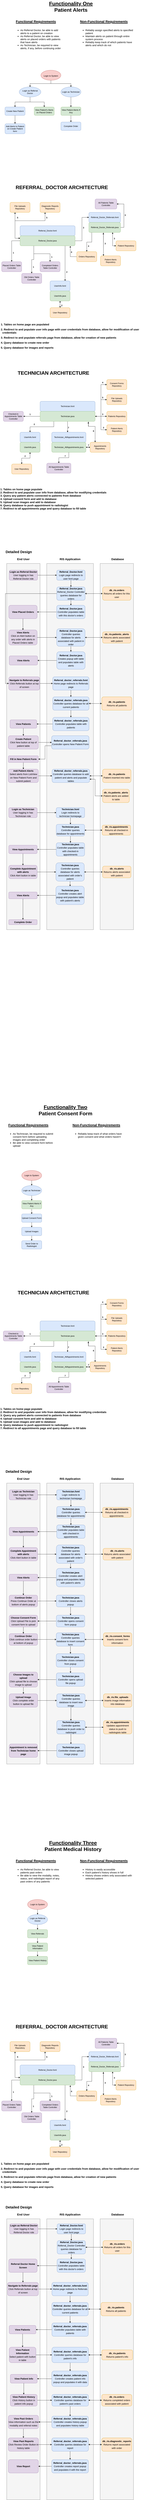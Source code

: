 <mxfile version="17.4.5" type="device"><diagram id="Rrz2TVUheo95apBgiY3a" name="Page-1"><mxGraphModel dx="1211" dy="679" grid="1" gridSize="10" guides="1" tooltips="1" connect="1" arrows="1" fold="1" page="1" pageScale="1" pageWidth="850" pageHeight="1100" math="0" shadow="0"><root><mxCell id="0"/><mxCell id="1" parent="0"/><mxCell id="Wp6TtT_LaO3g0FMgiONQ-13" style="edgeStyle=orthogonalEdgeStyle;rounded=0;orthogonalLoop=1;jettySize=auto;html=1;exitX=0.5;exitY=1;exitDx=0;exitDy=0;" edge="1" parent="1" source="Wp6TtT_LaO3g0FMgiONQ-1" target="Wp6TtT_LaO3g0FMgiONQ-8"><mxGeometry relative="1" as="geometry"/></mxCell><mxCell id="Wp6TtT_LaO3g0FMgiONQ-19" style="edgeStyle=orthogonalEdgeStyle;rounded=0;orthogonalLoop=1;jettySize=auto;html=1;exitX=0.5;exitY=1;exitDx=0;exitDy=0;entryX=0.5;entryY=0;entryDx=0;entryDy=0;" edge="1" parent="1" source="Wp6TtT_LaO3g0FMgiONQ-1" target="Wp6TtT_LaO3g0FMgiONQ-18"><mxGeometry relative="1" as="geometry"/></mxCell><mxCell id="Wp6TtT_LaO3g0FMgiONQ-1" value="Login as Referral Doctor" style="ellipse;whiteSpace=wrap;html=1;fillColor=#dae8fc;strokeColor=#6c8ebf;" vertex="1" parent="1"><mxGeometry x="115" y="550" width="130" height="60" as="geometry"/></mxCell><mxCell id="Wp6TtT_LaO3g0FMgiONQ-4" value="Add Alerts to Patient on Create Patient form" style="rounded=1;whiteSpace=wrap;html=1;fillColor=#dae8fc;strokeColor=#6c8ebf;" vertex="1" parent="1"><mxGeometry x="30" y="770" width="120" height="60" as="geometry"/></mxCell><mxCell id="Wp6TtT_LaO3g0FMgiONQ-8" value="View Patient's Alerts on Placed Orders" style="rounded=1;whiteSpace=wrap;html=1;fillColor=#d5e8d4;strokeColor=#82b366;" vertex="1" parent="1"><mxGeometry x="205" y="670" width="120" height="50" as="geometry"/></mxCell><mxCell id="Wp6TtT_LaO3g0FMgiONQ-17" style="edgeStyle=orthogonalEdgeStyle;rounded=0;orthogonalLoop=1;jettySize=auto;html=1;" edge="1" parent="1" source="Wp6TtT_LaO3g0FMgiONQ-10" target="Wp6TtT_LaO3g0FMgiONQ-14"><mxGeometry relative="1" as="geometry"/></mxCell><mxCell id="Wp6TtT_LaO3g0FMgiONQ-10" value="Login as Technician" style="ellipse;whiteSpace=wrap;html=1;fillColor=#dae8fc;strokeColor=#6c8ebf;" vertex="1" parent="1"><mxGeometry x="365" y="550" width="120" height="60" as="geometry"/></mxCell><mxCell id="Wp6TtT_LaO3g0FMgiONQ-16" value="" style="edgeStyle=orthogonalEdgeStyle;rounded=0;orthogonalLoop=1;jettySize=auto;html=1;" edge="1" parent="1" source="Wp6TtT_LaO3g0FMgiONQ-14" target="Wp6TtT_LaO3g0FMgiONQ-15"><mxGeometry relative="1" as="geometry"/></mxCell><mxCell id="Wp6TtT_LaO3g0FMgiONQ-14" value="&lt;span&gt;View Patient Alerts If Any&lt;/span&gt;" style="rounded=1;whiteSpace=wrap;html=1;fillColor=#d5e8d4;strokeColor=#82b366;" vertex="1" parent="1"><mxGeometry x="365" y="670" width="120" height="50" as="geometry"/></mxCell><mxCell id="Wp6TtT_LaO3g0FMgiONQ-15" value="&lt;span&gt;Complete Order&lt;/span&gt;" style="rounded=1;whiteSpace=wrap;html=1;fillColor=#dae8fc;strokeColor=#6c8ebf;" vertex="1" parent="1"><mxGeometry x="365" y="760" width="120" height="50" as="geometry"/></mxCell><mxCell id="Wp6TtT_LaO3g0FMgiONQ-20" style="edgeStyle=orthogonalEdgeStyle;rounded=0;orthogonalLoop=1;jettySize=auto;html=1;exitX=0.5;exitY=1;exitDx=0;exitDy=0;" edge="1" parent="1" source="Wp6TtT_LaO3g0FMgiONQ-18" target="Wp6TtT_LaO3g0FMgiONQ-4"><mxGeometry relative="1" as="geometry"/></mxCell><mxCell id="Wp6TtT_LaO3g0FMgiONQ-18" value="&lt;span&gt;Create New Patient&lt;/span&gt;" style="rounded=1;whiteSpace=wrap;html=1;fillColor=#dae8fc;strokeColor=#6c8ebf;" vertex="1" parent="1"><mxGeometry x="30" y="670" width="120" height="50" as="geometry"/></mxCell><mxCell id="Wp6TtT_LaO3g0FMgiONQ-21" value="&lt;font style=&quot;font-size: 31px&quot;&gt;&lt;b&gt;&lt;u&gt;Functionality One&lt;/u&gt;&lt;br&gt;Patient Alerts&lt;/b&gt;&lt;/font&gt;" style="text;html=1;strokeColor=none;fillColor=none;align=center;verticalAlign=middle;whiteSpace=wrap;rounded=0;" vertex="1" parent="1"><mxGeometry x="280" y="30" width="290" height="80" as="geometry"/></mxCell><mxCell id="Wp6TtT_LaO3g0FMgiONQ-22" value="&lt;font style=&quot;font-size: 20px&quot;&gt;&lt;b&gt;Functional Requirements&lt;/b&gt;&lt;/font&gt;" style="text;html=1;strokeColor=none;fillColor=none;align=center;verticalAlign=middle;whiteSpace=wrap;rounded=0;fontSize=31;fontStyle=4" vertex="1" parent="1"><mxGeometry x="90" y="140" width="250" height="30" as="geometry"/></mxCell><mxCell id="Wp6TtT_LaO3g0FMgiONQ-24" style="edgeStyle=orthogonalEdgeStyle;rounded=0;orthogonalLoop=1;jettySize=auto;html=1;exitX=0.5;exitY=1;exitDx=0;exitDy=0;fontSize=12;" edge="1" parent="1" source="Wp6TtT_LaO3g0FMgiONQ-23" target="Wp6TtT_LaO3g0FMgiONQ-1"><mxGeometry relative="1" as="geometry"/></mxCell><mxCell id="Wp6TtT_LaO3g0FMgiONQ-25" style="edgeStyle=orthogonalEdgeStyle;rounded=0;orthogonalLoop=1;jettySize=auto;html=1;exitX=0.5;exitY=1;exitDx=0;exitDy=0;fontSize=12;" edge="1" parent="1" source="Wp6TtT_LaO3g0FMgiONQ-23" target="Wp6TtT_LaO3g0FMgiONQ-10"><mxGeometry relative="1" as="geometry"/></mxCell><mxCell id="Wp6TtT_LaO3g0FMgiONQ-23" value="&lt;font style=&quot;font-size: 12px&quot;&gt;Login to System&lt;/font&gt;" style="ellipse;whiteSpace=wrap;html=1;fontSize=20;fillColor=#f8cecc;strokeColor=#b85450;" vertex="1" parent="1"><mxGeometry x="245" y="450" width="120" height="60" as="geometry"/></mxCell><mxCell id="Wp6TtT_LaO3g0FMgiONQ-26" value="&lt;ul&gt;&lt;li&gt;As Referral Doctor, be able to add alerts to a patient on creation&lt;/li&gt;&lt;li&gt;As Referral Doctor, be able to view alerts on placed orders with patients that have alerts&lt;/li&gt;&lt;li&gt;As Technician, be required to view alerts, if any, before continuing order&lt;/li&gt;&lt;/ul&gt;" style="text;html=1;strokeColor=none;fillColor=none;align=left;verticalAlign=top;whiteSpace=wrap;rounded=0;fontSize=15;" vertex="1" parent="1"><mxGeometry x="80" y="180" width="290" height="220" as="geometry"/></mxCell><mxCell id="Wp6TtT_LaO3g0FMgiONQ-28" value="&lt;font style=&quot;font-size: 20px&quot;&gt;&lt;b&gt;Non-Functional Requirements&lt;/b&gt;&lt;/font&gt;" style="text;html=1;strokeColor=none;fillColor=none;align=center;verticalAlign=middle;whiteSpace=wrap;rounded=0;fontSize=31;fontStyle=4" vertex="1" parent="1"><mxGeometry x="460" y="140" width="325" height="30" as="geometry"/></mxCell><mxCell id="Wp6TtT_LaO3g0FMgiONQ-29" value="&lt;ul&gt;&lt;li&gt;Reliably assign specified alerts to specified patient&lt;/li&gt;&lt;li&gt;Maintain alerts on patient through entire system process&lt;/li&gt;&lt;li&gt;Reliably keep track of which patients have alerts and which do not&lt;/li&gt;&lt;/ul&gt;" style="text;html=1;strokeColor=none;fillColor=none;align=left;verticalAlign=top;whiteSpace=wrap;rounded=0;fontSize=15;" vertex="1" parent="1"><mxGeometry x="470" y="180" width="330" height="200" as="geometry"/></mxCell><mxCell id="Wp6TtT_LaO3g0FMgiONQ-30" value="Referral_Doctor.fxml" style="rounded=1;whiteSpace=wrap;html=1;fontSize=12;fillColor=#dae8fc;strokeColor=#6c8ebf;" vertex="1" parent="1"><mxGeometry x="120" y="1380" width="330" height="60" as="geometry"/></mxCell><mxCell id="Wp6TtT_LaO3g0FMgiONQ-31" style="edgeStyle=orthogonalEdgeStyle;rounded=0;orthogonalLoop=1;jettySize=auto;html=1;exitX=0;exitY=0.5;exitDx=0;exitDy=0;fontSize=12;" edge="1" parent="1" source="Wp6TtT_LaO3g0FMgiONQ-38" target="Wp6TtT_LaO3g0FMgiONQ-44"><mxGeometry relative="1" as="geometry"/></mxCell><mxCell id="Wp6TtT_LaO3g0FMgiONQ-32" style="edgeStyle=orthogonalEdgeStyle;rounded=0;orthogonalLoop=1;jettySize=auto;html=1;exitX=0.25;exitY=1;exitDx=0;exitDy=0;fontSize=12;" edge="1" parent="1" source="Wp6TtT_LaO3g0FMgiONQ-38" target="Wp6TtT_LaO3g0FMgiONQ-45"><mxGeometry relative="1" as="geometry"/></mxCell><mxCell id="Wp6TtT_LaO3g0FMgiONQ-33" style="edgeStyle=orthogonalEdgeStyle;rounded=0;orthogonalLoop=1;jettySize=auto;html=1;exitX=0.75;exitY=1;exitDx=0;exitDy=0;fontSize=12;" edge="1" parent="1" source="Wp6TtT_LaO3g0FMgiONQ-38" target="Wp6TtT_LaO3g0FMgiONQ-39"><mxGeometry relative="1" as="geometry"><Array as="points"><mxPoint x="390" y="1500"/></Array></mxGeometry></mxCell><mxCell id="Wp6TtT_LaO3g0FMgiONQ-34" style="edgeStyle=orthogonalEdgeStyle;rounded=0;orthogonalLoop=1;jettySize=auto;html=1;exitX=0.25;exitY=1;exitDx=0;exitDy=0;entryX=0.5;entryY=0;entryDx=0;entryDy=0;fontSize=30;" edge="1" parent="1" source="Wp6TtT_LaO3g0FMgiONQ-38" target="Wp6TtT_LaO3g0FMgiONQ-46"><mxGeometry relative="1" as="geometry"/></mxCell><mxCell id="Wp6TtT_LaO3g0FMgiONQ-35" style="edgeStyle=orthogonalEdgeStyle;rounded=0;orthogonalLoop=1;jettySize=auto;html=1;exitX=1;exitY=0.5;exitDx=0;exitDy=0;entryX=0;entryY=0.5;entryDx=0;entryDy=0;fontSize=30;" edge="1" parent="1" source="Wp6TtT_LaO3g0FMgiONQ-38" target="Wp6TtT_LaO3g0FMgiONQ-47"><mxGeometry relative="1" as="geometry"/></mxCell><mxCell id="Wp6TtT_LaO3g0FMgiONQ-36" style="edgeStyle=orthogonalEdgeStyle;rounded=0;orthogonalLoop=1;jettySize=auto;html=1;exitX=0;exitY=0.25;exitDx=0;exitDy=0;entryX=0.25;entryY=1;entryDx=0;entryDy=0;fontSize=30;" edge="1" parent="1" source="Wp6TtT_LaO3g0FMgiONQ-38" target="Wp6TtT_LaO3g0FMgiONQ-59"><mxGeometry relative="1" as="geometry"/></mxCell><mxCell id="Wp6TtT_LaO3g0FMgiONQ-37" style="edgeStyle=orthogonalEdgeStyle;rounded=0;orthogonalLoop=1;jettySize=auto;html=1;exitX=0;exitY=0.25;exitDx=0;exitDy=0;entryX=0.25;entryY=1;entryDx=0;entryDy=0;fontSize=30;" edge="1" parent="1" source="Wp6TtT_LaO3g0FMgiONQ-38" target="Wp6TtT_LaO3g0FMgiONQ-61"><mxGeometry relative="1" as="geometry"><Array as="points"><mxPoint x="90" y="1455"/><mxPoint x="90" y="1350"/><mxPoint x="270" y="1350"/></Array></mxGeometry></mxCell><mxCell id="Wp6TtT_LaO3g0FMgiONQ-38" value="Referral_Doctor.java" style="rounded=1;whiteSpace=wrap;html=1;fontSize=12;fillColor=#d5e8d4;strokeColor=#82b366;" vertex="1" parent="1"><mxGeometry x="120" y="1440" width="330" height="60" as="geometry"/></mxCell><mxCell id="Wp6TtT_LaO3g0FMgiONQ-39" value="UserInfo.fxml" style="rounded=1;whiteSpace=wrap;html=1;fontSize=12;fillColor=#dae8fc;strokeColor=#6c8ebf;" vertex="1" parent="1"><mxGeometry x="300" y="1710" width="120" height="60" as="geometry"/></mxCell><mxCell id="Wp6TtT_LaO3g0FMgiONQ-40" value="" style="edgeStyle=orthogonalEdgeStyle;rounded=0;orthogonalLoop=1;jettySize=auto;html=1;fontSize=12;" edge="1" parent="1" source="Wp6TtT_LaO3g0FMgiONQ-41" target="Wp6TtT_LaO3g0FMgiONQ-43"><mxGeometry relative="1" as="geometry"/></mxCell><mxCell id="Wp6TtT_LaO3g0FMgiONQ-41" value="UserInfo.java" style="rounded=1;whiteSpace=wrap;html=1;fontSize=12;fillColor=#d5e8d4;strokeColor=#82b366;" vertex="1" parent="1"><mxGeometry x="300" y="1770" width="120" height="60" as="geometry"/></mxCell><mxCell id="Wp6TtT_LaO3g0FMgiONQ-42" style="edgeStyle=orthogonalEdgeStyle;rounded=0;orthogonalLoop=1;jettySize=auto;html=1;exitX=0.5;exitY=0;exitDx=0;exitDy=0;fontSize=30;" edge="1" parent="1" source="Wp6TtT_LaO3g0FMgiONQ-43" target="Wp6TtT_LaO3g0FMgiONQ-41"><mxGeometry relative="1" as="geometry"/></mxCell><mxCell id="Wp6TtT_LaO3g0FMgiONQ-43" value="User Repository" style="rounded=1;whiteSpace=wrap;html=1;fontSize=12;fillColor=#ffe6cc;strokeColor=#d79b00;" vertex="1" parent="1"><mxGeometry x="300" y="1870" width="120" height="60" as="geometry"/></mxCell><mxCell id="Wp6TtT_LaO3g0FMgiONQ-44" value="Placed Orders Table Controller" style="rounded=1;whiteSpace=wrap;html=1;fontSize=12;fillColor=#e1d5e7;strokeColor=#9673a6;" vertex="1" parent="1"><mxGeometry x="10" y="1595" width="120" height="60" as="geometry"/></mxCell><mxCell id="Wp6TtT_LaO3g0FMgiONQ-45" value="Completed Orders Table Controller" style="rounded=1;whiteSpace=wrap;html=1;fontSize=12;fillColor=#e1d5e7;strokeColor=#9673a6;" vertex="1" parent="1"><mxGeometry x="240" y="1595" width="120" height="60" as="geometry"/></mxCell><mxCell id="Wp6TtT_LaO3g0FMgiONQ-46" value="Old Orders Table Controller" style="rounded=1;whiteSpace=wrap;html=1;fontSize=12;fillColor=#e1d5e7;strokeColor=#9673a6;" vertex="1" parent="1"><mxGeometry x="130" y="1665" width="120" height="60" as="geometry"/></mxCell><mxCell id="Wp6TtT_LaO3g0FMgiONQ-47" value="Referral_Doctor_Referrals.fxml" style="rounded=1;whiteSpace=wrap;html=1;fontSize=12;fillColor=#dae8fc;strokeColor=#6c8ebf;" vertex="1" parent="1"><mxGeometry x="532.5" y="1300" width="190" height="60" as="geometry"/></mxCell><mxCell id="Wp6TtT_LaO3g0FMgiONQ-48" style="edgeStyle=orthogonalEdgeStyle;rounded=0;orthogonalLoop=1;jettySize=auto;html=1;exitX=1;exitY=0.5;exitDx=0;exitDy=0;entryX=1;entryY=0.5;entryDx=0;entryDy=0;fontSize=30;" edge="1" parent="1" source="Wp6TtT_LaO3g0FMgiONQ-52" target="Wp6TtT_LaO3g0FMgiONQ-53"><mxGeometry relative="1" as="geometry"/></mxCell><mxCell id="Wp6TtT_LaO3g0FMgiONQ-49" style="edgeStyle=orthogonalEdgeStyle;rounded=0;orthogonalLoop=1;jettySize=auto;html=1;exitX=0.5;exitY=1;exitDx=0;exitDy=0;fontSize=30;" edge="1" parent="1" source="Wp6TtT_LaO3g0FMgiONQ-52" target="Wp6TtT_LaO3g0FMgiONQ-64"><mxGeometry relative="1" as="geometry"><Array as="points"><mxPoint x="620" y="1420"/></Array></mxGeometry></mxCell><mxCell id="Wp6TtT_LaO3g0FMgiONQ-50" style="edgeStyle=orthogonalEdgeStyle;rounded=0;orthogonalLoop=1;jettySize=auto;html=1;exitX=0.25;exitY=1;exitDx=0;exitDy=0;entryX=0.5;entryY=0;entryDx=0;entryDy=0;fontSize=30;" edge="1" parent="1" source="Wp6TtT_LaO3g0FMgiONQ-52" target="Wp6TtT_LaO3g0FMgiONQ-57"><mxGeometry relative="1" as="geometry"><Array as="points"><mxPoint x="550" y="1420"/><mxPoint x="550" y="1478"/><mxPoint x="520" y="1478"/></Array></mxGeometry></mxCell><mxCell id="Wp6TtT_LaO3g0FMgiONQ-51" style="edgeStyle=orthogonalEdgeStyle;rounded=0;orthogonalLoop=1;jettySize=auto;html=1;exitX=0.75;exitY=1;exitDx=0;exitDy=0;entryX=0;entryY=0.5;entryDx=0;entryDy=0;fontSize=30;" edge="1" parent="1" source="Wp6TtT_LaO3g0FMgiONQ-52" target="Wp6TtT_LaO3g0FMgiONQ-55"><mxGeometry relative="1" as="geometry"/></mxCell><mxCell id="Wp6TtT_LaO3g0FMgiONQ-52" value="Referral_Doctor_Referrals.java" style="rounded=1;whiteSpace=wrap;html=1;fontSize=12;fillColor=#d5e8d4;strokeColor=#82b366;" vertex="1" parent="1"><mxGeometry x="532.5" y="1360" width="190" height="60" as="geometry"/></mxCell><mxCell id="Wp6TtT_LaO3g0FMgiONQ-53" value="All Patients Table Controller" style="rounded=1;whiteSpace=wrap;html=1;fontSize=12;fillColor=#e1d5e7;strokeColor=#9673a6;" vertex="1" parent="1"><mxGeometry x="570" y="1220" width="130" height="60" as="geometry"/></mxCell><mxCell id="Wp6TtT_LaO3g0FMgiONQ-54" style="edgeStyle=orthogonalEdgeStyle;rounded=0;orthogonalLoop=1;jettySize=auto;html=1;exitX=0;exitY=0.5;exitDx=0;exitDy=0;entryX=0.75;entryY=1;entryDx=0;entryDy=0;fontSize=30;" edge="1" parent="1" source="Wp6TtT_LaO3g0FMgiONQ-55" target="Wp6TtT_LaO3g0FMgiONQ-52"><mxGeometry relative="1" as="geometry"/></mxCell><mxCell id="Wp6TtT_LaO3g0FMgiONQ-55" value="Patient Repository" style="rounded=1;whiteSpace=wrap;html=1;fontSize=12;fillColor=#ffe6cc;strokeColor=#d79b00;" vertex="1" parent="1"><mxGeometry x="695" y="1470" width="120" height="60" as="geometry"/></mxCell><mxCell id="Wp6TtT_LaO3g0FMgiONQ-56" style="edgeStyle=orthogonalEdgeStyle;rounded=0;orthogonalLoop=1;jettySize=auto;html=1;exitX=0;exitY=0.5;exitDx=0;exitDy=0;entryX=0.913;entryY=1.027;entryDx=0;entryDy=0;entryPerimeter=0;fontSize=30;" edge="1" parent="1" source="Wp6TtT_LaO3g0FMgiONQ-57" target="Wp6TtT_LaO3g0FMgiONQ-38"><mxGeometry relative="1" as="geometry"/></mxCell><mxCell id="Wp6TtT_LaO3g0FMgiONQ-57" value="Orders Repository" style="rounded=1;whiteSpace=wrap;html=1;fontSize=12;fillColor=#ffe6cc;strokeColor=#d79b00;" vertex="1" parent="1"><mxGeometry x="460" y="1535" width="120" height="60" as="geometry"/></mxCell><mxCell id="Wp6TtT_LaO3g0FMgiONQ-58" style="edgeStyle=orthogonalEdgeStyle;rounded=0;orthogonalLoop=1;jettySize=auto;html=1;exitX=0.25;exitY=1;exitDx=0;exitDy=0;entryX=0;entryY=0.25;entryDx=0;entryDy=0;fontSize=30;" edge="1" parent="1" source="Wp6TtT_LaO3g0FMgiONQ-59" target="Wp6TtT_LaO3g0FMgiONQ-38"><mxGeometry relative="1" as="geometry"/></mxCell><mxCell id="Wp6TtT_LaO3g0FMgiONQ-59" value="File Uploads Repository" style="rounded=1;whiteSpace=wrap;html=1;fontSize=12;fillColor=#ffe6cc;strokeColor=#d79b00;" vertex="1" parent="1"><mxGeometry x="60" y="1240" width="120" height="60" as="geometry"/></mxCell><mxCell id="Wp6TtT_LaO3g0FMgiONQ-60" style="edgeStyle=orthogonalEdgeStyle;rounded=0;orthogonalLoop=1;jettySize=auto;html=1;exitX=0.25;exitY=1;exitDx=0;exitDy=0;fontSize=30;entryX=0;entryY=0.25;entryDx=0;entryDy=0;" edge="1" parent="1" source="Wp6TtT_LaO3g0FMgiONQ-61" target="Wp6TtT_LaO3g0FMgiONQ-38"><mxGeometry relative="1" as="geometry"><mxPoint x="90" y="1430" as="targetPoint"/><Array as="points"><mxPoint x="270" y="1350"/><mxPoint x="90" y="1350"/><mxPoint x="90" y="1455"/></Array></mxGeometry></mxCell><mxCell id="Wp6TtT_LaO3g0FMgiONQ-61" value="Diagnostic Reports Repository" style="rounded=1;whiteSpace=wrap;html=1;fontSize=12;fillColor=#ffe6cc;strokeColor=#d79b00;" vertex="1" parent="1"><mxGeometry x="240" y="1240" width="120" height="60" as="geometry"/></mxCell><mxCell id="Wp6TtT_LaO3g0FMgiONQ-62" value="&lt;font style=&quot;font-size: 30px&quot;&gt;&lt;b&gt;REFERRAL_DOCTOR ARCHITECTURE&lt;/b&gt;&lt;/font&gt;" style="text;html=1;align=center;verticalAlign=middle;resizable=0;points=[];autosize=1;strokeColor=none;fillColor=none;fontSize=12;" vertex="1" parent="1"><mxGeometry x="85" y="1135" width="570" height="30" as="geometry"/></mxCell><mxCell id="Wp6TtT_LaO3g0FMgiONQ-63" style="edgeStyle=orthogonalEdgeStyle;rounded=0;orthogonalLoop=1;jettySize=auto;html=1;exitX=0.25;exitY=0;exitDx=0;exitDy=0;entryX=0.458;entryY=1.042;entryDx=0;entryDy=0;fontSize=30;entryPerimeter=0;" edge="1" parent="1" source="Wp6TtT_LaO3g0FMgiONQ-64" target="Wp6TtT_LaO3g0FMgiONQ-52"><mxGeometry relative="1" as="geometry"><Array as="points"><mxPoint x="620" y="1540"/><mxPoint x="620" y="1540"/></Array></mxGeometry></mxCell><mxCell id="Wp6TtT_LaO3g0FMgiONQ-64" value="Patient Alerts Repository" style="rounded=1;whiteSpace=wrap;html=1;fontSize=12;fillColor=#ffe6cc;strokeColor=#d79b00;" vertex="1" parent="1"><mxGeometry x="602.5" y="1560" width="120" height="60" as="geometry"/></mxCell><mxCell id="Wp6TtT_LaO3g0FMgiONQ-65" value="&lt;font style=&quot;font-size: 12px&quot;&gt;&lt;b&gt;1&lt;/b&gt;&lt;/font&gt;" style="text;html=1;align=center;verticalAlign=middle;resizable=0;points=[];autosize=1;strokeColor=none;fillColor=none;fontSize=16;" vertex="1" parent="1"><mxGeometry x="70" y="1525" width="20" height="30" as="geometry"/></mxCell><mxCell id="Wp6TtT_LaO3g0FMgiONQ-66" value="&lt;font style=&quot;font-size: 12px&quot;&gt;&lt;b&gt;1&lt;/b&gt;&lt;/font&gt;" style="text;html=1;align=center;verticalAlign=middle;resizable=0;points=[];autosize=1;strokeColor=none;fillColor=none;fontSize=16;" vertex="1" parent="1"><mxGeometry x="190" y="1610" width="20" height="30" as="geometry"/></mxCell><mxCell id="Wp6TtT_LaO3g0FMgiONQ-67" value="&lt;font style=&quot;font-size: 12px&quot;&gt;&lt;b&gt;1&lt;/b&gt;&lt;/font&gt;" style="text;html=1;align=center;verticalAlign=middle;resizable=0;points=[];autosize=1;strokeColor=none;fillColor=none;fontSize=16;" vertex="1" parent="1"><mxGeometry x="300" y="1550" width="20" height="30" as="geometry"/></mxCell><mxCell id="Wp6TtT_LaO3g0FMgiONQ-68" value="&lt;h1 style=&quot;font-size: 16px&quot;&gt;&lt;span&gt;1. Tables on home page are populated&lt;/span&gt;&lt;/h1&gt;&lt;h1 style=&quot;font-size: 16px&quot;&gt;&lt;b&gt;2. Redirect to and populate user info page with user credentials from database, allow for modification of user&amp;nbsp; &amp;nbsp; &amp;nbsp; credentials&lt;/b&gt;&lt;/h1&gt;&lt;h1 style=&quot;font-size: 16px&quot;&gt;&lt;b&gt;3. Redirect to and populate referrals page from database, allow for creation of new patients&lt;/b&gt;&lt;/h1&gt;&lt;h1 style=&quot;font-size: 16px&quot;&gt;&lt;b&gt;4. Query database to create new order&amp;nbsp;&lt;/b&gt;&lt;br&gt;&lt;/h1&gt;&lt;div&gt;&lt;div style=&quot;font-size: 16px&quot;&gt;&lt;b&gt;5. Query database for images and reports&lt;/b&gt;&lt;/div&gt;&lt;/div&gt;" style="text;html=1;strokeColor=none;fillColor=none;spacing=5;spacingTop=-20;whiteSpace=wrap;overflow=hidden;rounded=0;fontSize=12;" vertex="1" parent="1"><mxGeometry y="1960" width="850" height="240" as="geometry"/></mxCell><mxCell id="Wp6TtT_LaO3g0FMgiONQ-69" value="&lt;font style=&quot;font-size: 12px&quot;&gt;&lt;b&gt;2&lt;/b&gt;&lt;/font&gt;" style="text;html=1;align=center;verticalAlign=middle;resizable=0;points=[];autosize=1;strokeColor=none;fillColor=none;fontSize=16;" vertex="1" parent="1"><mxGeometry x="390" y="1640" width="20" height="30" as="geometry"/></mxCell><mxCell id="Wp6TtT_LaO3g0FMgiONQ-70" value="&lt;font style=&quot;font-size: 12px&quot;&gt;&lt;b&gt;2&lt;/b&gt;&lt;/font&gt;" style="text;html=1;align=center;verticalAlign=middle;resizable=0;points=[];autosize=1;strokeColor=none;fillColor=none;fontSize=16;" vertex="1" parent="1"><mxGeometry x="360" y="1840" width="20" height="30" as="geometry"/></mxCell><mxCell id="Wp6TtT_LaO3g0FMgiONQ-71" value="&lt;font style=&quot;font-size: 12px&quot;&gt;&lt;b&gt;3&lt;/b&gt;&lt;/font&gt;" style="text;html=1;align=center;verticalAlign=middle;resizable=0;points=[];autosize=1;strokeColor=none;fillColor=none;fontSize=16;" vertex="1" parent="1"><mxGeometry x="490" y="1375" width="20" height="30" as="geometry"/></mxCell><mxCell id="Wp6TtT_LaO3g0FMgiONQ-72" value="&lt;font style=&quot;font-size: 12px&quot;&gt;&lt;b&gt;3&lt;/b&gt;&lt;/font&gt;" style="text;html=1;align=center;verticalAlign=middle;resizable=0;points=[];autosize=1;strokeColor=none;fillColor=none;fontSize=16;" vertex="1" parent="1"><mxGeometry x="675" y="1440" width="20" height="30" as="geometry"/></mxCell><mxCell id="Wp6TtT_LaO3g0FMgiONQ-73" value="&lt;font style=&quot;font-size: 12px&quot;&gt;&lt;b&gt;3&lt;/b&gt;&lt;/font&gt;" style="text;html=1;align=center;verticalAlign=middle;resizable=0;points=[];autosize=1;strokeColor=none;fillColor=none;fontSize=16;" vertex="1" parent="1"><mxGeometry x="620" y="1470" width="20" height="30" as="geometry"/></mxCell><mxCell id="Wp6TtT_LaO3g0FMgiONQ-74" value="&lt;span style=&quot;font-size: 12px&quot;&gt;&lt;b&gt;4&lt;/b&gt;&lt;/span&gt;" style="text;html=1;align=center;verticalAlign=middle;resizable=0;points=[];autosize=1;strokeColor=none;fillColor=none;fontSize=16;" vertex="1" parent="1"><mxGeometry x="520" y="1485" width="20" height="30" as="geometry"/></mxCell><mxCell id="Wp6TtT_LaO3g0FMgiONQ-75" value="&lt;font style=&quot;font-size: 12px&quot;&gt;&lt;b&gt;3&lt;/b&gt;&lt;/font&gt;" style="text;html=1;align=center;verticalAlign=middle;resizable=0;points=[];autosize=1;strokeColor=none;fillColor=none;fontSize=16;" vertex="1" parent="1"><mxGeometry x="740" y="1300" width="20" height="30" as="geometry"/></mxCell><mxCell id="Wp6TtT_LaO3g0FMgiONQ-76" value="&lt;font style=&quot;font-size: 12px&quot;&gt;&lt;b&gt;5&lt;/b&gt;&lt;/font&gt;" style="text;html=1;align=center;verticalAlign=middle;resizable=0;points=[];autosize=1;strokeColor=none;fillColor=none;fontSize=16;" vertex="1" parent="1"><mxGeometry x="95" y="1315" width="20" height="30" as="geometry"/></mxCell><mxCell id="Wp6TtT_LaO3g0FMgiONQ-77" value="&lt;font style=&quot;font-size: 12px&quot;&gt;&lt;b&gt;5&lt;/b&gt;&lt;/font&gt;" style="text;html=1;align=center;verticalAlign=middle;resizable=0;points=[];autosize=1;strokeColor=none;fillColor=none;fontSize=16;" vertex="1" parent="1"><mxGeometry x="270" y="1315" width="20" height="30" as="geometry"/></mxCell><mxCell id="Wp6TtT_LaO3g0FMgiONQ-78" value="&lt;b style=&quot;color: rgb(0, 0, 0); font-family: helvetica; font-size: 12px; font-style: normal; letter-spacing: normal; text-align: center; text-indent: 0px; text-transform: none; word-spacing: 0px; background-color: rgb(248, 249, 250);&quot;&gt;4&lt;/b&gt;" style="text;whiteSpace=wrap;html=1;fontSize=16;" vertex="1" parent="1"><mxGeometry x="423.13" y="1520" width="30" height="40" as="geometry"/></mxCell><mxCell id="Wp6TtT_LaO3g0FMgiONQ-79" value="Technician.fxml" style="rounded=1;whiteSpace=wrap;html=1;fontSize=12;fillColor=#dae8fc;strokeColor=#6c8ebf;" vertex="1" parent="1"><mxGeometry x="240" y="2430" width="330" height="60" as="geometry"/></mxCell><mxCell id="Wp6TtT_LaO3g0FMgiONQ-80" style="edgeStyle=orthogonalEdgeStyle;rounded=0;orthogonalLoop=1;jettySize=auto;html=1;exitX=0;exitY=0.5;exitDx=0;exitDy=0;entryX=1;entryY=0.5;entryDx=0;entryDy=0;fontSize=30;" edge="1" parent="1" source="Wp6TtT_LaO3g0FMgiONQ-88" target="Wp6TtT_LaO3g0FMgiONQ-89"><mxGeometry relative="1" as="geometry"/></mxCell><mxCell id="Wp6TtT_LaO3g0FMgiONQ-81" style="edgeStyle=orthogonalEdgeStyle;rounded=0;orthogonalLoop=1;jettySize=auto;html=1;exitX=0.25;exitY=1;exitDx=0;exitDy=0;entryX=0.5;entryY=0;entryDx=0;entryDy=0;fontSize=30;" edge="1" parent="1" source="Wp6TtT_LaO3g0FMgiONQ-88" target="Wp6TtT_LaO3g0FMgiONQ-98"><mxGeometry relative="1" as="geometry"/></mxCell><mxCell id="Wp6TtT_LaO3g0FMgiONQ-82" style="edgeStyle=orthogonalEdgeStyle;rounded=0;orthogonalLoop=1;jettySize=auto;html=1;exitX=0.5;exitY=1;exitDx=0;exitDy=0;fontSize=30;" edge="1" parent="1" source="Wp6TtT_LaO3g0FMgiONQ-88" target="Wp6TtT_LaO3g0FMgiONQ-90"><mxGeometry relative="1" as="geometry"><Array as="points"><mxPoint x="405" y="2600"/><mxPoint x="405" y="2600"/></Array></mxGeometry></mxCell><mxCell id="Wp6TtT_LaO3g0FMgiONQ-83" style="edgeStyle=orthogonalEdgeStyle;rounded=0;orthogonalLoop=1;jettySize=auto;html=1;exitX=0.75;exitY=1;exitDx=0;exitDy=0;entryX=0.25;entryY=0;entryDx=0;entryDy=0;fontSize=30;" edge="1" parent="1" source="Wp6TtT_LaO3g0FMgiONQ-88" target="Wp6TtT_LaO3g0FMgiONQ-97"><mxGeometry relative="1" as="geometry"><Array as="points"><mxPoint x="530" y="2550"/><mxPoint x="530" y="2580"/><mxPoint x="570" y="2580"/></Array></mxGeometry></mxCell><mxCell id="Wp6TtT_LaO3g0FMgiONQ-84" style="edgeStyle=orthogonalEdgeStyle;rounded=0;orthogonalLoop=1;jettySize=auto;html=1;exitX=1;exitY=0.5;exitDx=0;exitDy=0;entryX=0;entryY=0.5;entryDx=0;entryDy=0;fontSize=30;" edge="1" parent="1" source="Wp6TtT_LaO3g0FMgiONQ-88" target="Wp6TtT_LaO3g0FMgiONQ-103"><mxGeometry relative="1" as="geometry"/></mxCell><mxCell id="Wp6TtT_LaO3g0FMgiONQ-85" style="edgeStyle=orthogonalEdgeStyle;rounded=0;orthogonalLoop=1;jettySize=auto;html=1;exitX=1;exitY=0.5;exitDx=0;exitDy=0;entryX=0;entryY=0.5;entryDx=0;entryDy=0;fontSize=30;" edge="1" parent="1" source="Wp6TtT_LaO3g0FMgiONQ-88" target="Wp6TtT_LaO3g0FMgiONQ-104"><mxGeometry relative="1" as="geometry"/></mxCell><mxCell id="Wp6TtT_LaO3g0FMgiONQ-86" style="edgeStyle=orthogonalEdgeStyle;rounded=0;orthogonalLoop=1;jettySize=auto;html=1;exitX=1;exitY=0.5;exitDx=0;exitDy=0;fontSize=30;" edge="1" parent="1" source="Wp6TtT_LaO3g0FMgiONQ-88" target="Wp6TtT_LaO3g0FMgiONQ-107"><mxGeometry relative="1" as="geometry"/></mxCell><mxCell id="Wp6TtT_LaO3g0FMgiONQ-87" style="edgeStyle=orthogonalEdgeStyle;rounded=0;orthogonalLoop=1;jettySize=auto;html=1;exitX=1;exitY=0.5;exitDx=0;exitDy=0;entryX=0;entryY=0.5;entryDx=0;entryDy=0;fontSize=30;" edge="1" parent="1" source="Wp6TtT_LaO3g0FMgiONQ-88" target="Wp6TtT_LaO3g0FMgiONQ-105"><mxGeometry relative="1" as="geometry"/></mxCell><mxCell id="Wp6TtT_LaO3g0FMgiONQ-88" value="Technician.java" style="rounded=1;whiteSpace=wrap;html=1;fontSize=12;fillColor=#d5e8d4;strokeColor=#82b366;" vertex="1" parent="1"><mxGeometry x="240" y="2490" width="330" height="60" as="geometry"/></mxCell><mxCell id="Wp6TtT_LaO3g0FMgiONQ-89" value="Checked-in Appointments Table Controller" style="rounded=1;whiteSpace=wrap;html=1;fontSize=12;fillColor=#e1d5e7;strokeColor=#9673a6;" vertex="1" parent="1"><mxGeometry x="20" y="2490" width="120" height="60" as="geometry"/></mxCell><mxCell id="Wp6TtT_LaO3g0FMgiONQ-90" value="Technician_AllAppointments.fxml" style="rounded=1;whiteSpace=wrap;html=1;fontSize=12;fillColor=#dae8fc;strokeColor=#6c8ebf;" vertex="1" parent="1"><mxGeometry x="310" y="2615" width="205" height="60" as="geometry"/></mxCell><mxCell id="Wp6TtT_LaO3g0FMgiONQ-91" value="" style="edgeStyle=orthogonalEdgeStyle;rounded=0;orthogonalLoop=1;jettySize=auto;html=1;fontSize=30;" edge="1" parent="1" source="Wp6TtT_LaO3g0FMgiONQ-93" target="Wp6TtT_LaO3g0FMgiONQ-94"><mxGeometry relative="1" as="geometry"/></mxCell><mxCell id="Wp6TtT_LaO3g0FMgiONQ-92" style="edgeStyle=orthogonalEdgeStyle;rounded=0;orthogonalLoop=1;jettySize=auto;html=1;exitX=1;exitY=0.5;exitDx=0;exitDy=0;" edge="1" parent="1" source="Wp6TtT_LaO3g0FMgiONQ-93" target="Wp6TtT_LaO3g0FMgiONQ-97"><mxGeometry relative="1" as="geometry"/></mxCell><mxCell id="Wp6TtT_LaO3g0FMgiONQ-93" value="Technician_AllAppointments.java" style="rounded=1;whiteSpace=wrap;html=1;fontSize=12;fillColor=#d5e8d4;strokeColor=#82b366;" vertex="1" parent="1"><mxGeometry x="310" y="2675" width="205" height="60" as="geometry"/></mxCell><mxCell id="Wp6TtT_LaO3g0FMgiONQ-94" value="All Appointments Table Controller" style="rounded=1;whiteSpace=wrap;html=1;fontSize=12;fillColor=#e1d5e7;strokeColor=#9673a6;" vertex="1" parent="1"><mxGeometry x="280" y="2800" width="145" height="60" as="geometry"/></mxCell><mxCell id="Wp6TtT_LaO3g0FMgiONQ-95" style="edgeStyle=orthogonalEdgeStyle;rounded=0;orthogonalLoop=1;jettySize=auto;html=1;exitX=0;exitY=0.5;exitDx=0;exitDy=0;entryX=1;entryY=0.5;entryDx=0;entryDy=0;fontSize=30;" edge="1" parent="1" source="Wp6TtT_LaO3g0FMgiONQ-97" target="Wp6TtT_LaO3g0FMgiONQ-93"><mxGeometry relative="1" as="geometry"/></mxCell><mxCell id="Wp6TtT_LaO3g0FMgiONQ-96" style="edgeStyle=orthogonalEdgeStyle;rounded=0;orthogonalLoop=1;jettySize=auto;html=1;exitX=0.25;exitY=0;exitDx=0;exitDy=0;entryX=0.877;entryY=1.058;entryDx=0;entryDy=0;entryPerimeter=0;fontSize=30;" edge="1" parent="1" source="Wp6TtT_LaO3g0FMgiONQ-97" target="Wp6TtT_LaO3g0FMgiONQ-88"><mxGeometry relative="1" as="geometry"><Array as="points"><mxPoint x="570" y="2580"/><mxPoint x="529" y="2580"/></Array></mxGeometry></mxCell><mxCell id="Wp6TtT_LaO3g0FMgiONQ-97" value="Appointments Repository" style="rounded=1;whiteSpace=wrap;html=1;fontSize=12;fillColor=#ffe6cc;strokeColor=#d79b00;" vertex="1" parent="1"><mxGeometry x="540" y="2675" width="120" height="60" as="geometry"/></mxCell><mxCell id="Wp6TtT_LaO3g0FMgiONQ-98" value="UserInfo.fxml" style="rounded=1;whiteSpace=wrap;html=1;fontSize=12;fillColor=#dae8fc;strokeColor=#6c8ebf;" vertex="1" parent="1"><mxGeometry x="120" y="2615" width="120" height="60" as="geometry"/></mxCell><mxCell id="Wp6TtT_LaO3g0FMgiONQ-99" style="edgeStyle=orthogonalEdgeStyle;rounded=0;orthogonalLoop=1;jettySize=auto;html=1;exitX=0.5;exitY=1;exitDx=0;exitDy=0;fontSize=30;" edge="1" parent="1" source="Wp6TtT_LaO3g0FMgiONQ-100" target="Wp6TtT_LaO3g0FMgiONQ-102"><mxGeometry relative="1" as="geometry"/></mxCell><mxCell id="Wp6TtT_LaO3g0FMgiONQ-100" value="UserInfo.java" style="rounded=1;whiteSpace=wrap;html=1;fontSize=12;fillColor=#d5e8d4;strokeColor=#82b366;" vertex="1" parent="1"><mxGeometry x="120" y="2675" width="120" height="60" as="geometry"/></mxCell><mxCell id="Wp6TtT_LaO3g0FMgiONQ-101" style="edgeStyle=orthogonalEdgeStyle;rounded=0;orthogonalLoop=1;jettySize=auto;html=1;exitX=0.5;exitY=0;exitDx=0;exitDy=0;entryX=0.5;entryY=1;entryDx=0;entryDy=0;fontSize=30;" edge="1" parent="1" source="Wp6TtT_LaO3g0FMgiONQ-102" target="Wp6TtT_LaO3g0FMgiONQ-100"><mxGeometry relative="1" as="geometry"/></mxCell><mxCell id="Wp6TtT_LaO3g0FMgiONQ-102" value="User Repository" style="rounded=1;whiteSpace=wrap;html=1;fontSize=12;fillColor=#ffe6cc;strokeColor=#d79b00;" vertex="1" parent="1"><mxGeometry x="70" y="2805" width="120" height="60" as="geometry"/></mxCell><mxCell id="Wp6TtT_LaO3g0FMgiONQ-103" value="Consent Forms Repository" style="rounded=1;whiteSpace=wrap;html=1;fontSize=12;fillColor=#ffe6cc;strokeColor=#d79b00;" vertex="1" parent="1"><mxGeometry x="640" y="2300" width="120" height="60" as="geometry"/></mxCell><mxCell id="Wp6TtT_LaO3g0FMgiONQ-104" value="File Uploads Repository" style="rounded=1;whiteSpace=wrap;html=1;fontSize=12;fillColor=#ffe6cc;strokeColor=#d79b00;" vertex="1" parent="1"><mxGeometry x="640" y="2390" width="120" height="60" as="geometry"/></mxCell><mxCell id="Wp6TtT_LaO3g0FMgiONQ-105" value="Patient Alerts Repository" style="rounded=1;whiteSpace=wrap;html=1;fontSize=12;fillColor=#ffe6cc;strokeColor=#d79b00;" vertex="1" parent="1"><mxGeometry x="640" y="2570" width="120" height="60" as="geometry"/></mxCell><mxCell id="Wp6TtT_LaO3g0FMgiONQ-106" style="edgeStyle=orthogonalEdgeStyle;rounded=0;orthogonalLoop=1;jettySize=auto;html=1;exitX=0;exitY=0.5;exitDx=0;exitDy=0;fontSize=30;" edge="1" parent="1" source="Wp6TtT_LaO3g0FMgiONQ-107" target="Wp6TtT_LaO3g0FMgiONQ-88"><mxGeometry relative="1" as="geometry"/></mxCell><mxCell id="Wp6TtT_LaO3g0FMgiONQ-107" value="Patients Repository" style="rounded=1;whiteSpace=wrap;html=1;fontSize=12;fillColor=#ffe6cc;strokeColor=#d79b00;" vertex="1" parent="1"><mxGeometry x="640" y="2490" width="120" height="60" as="geometry"/></mxCell><mxCell id="Wp6TtT_LaO3g0FMgiONQ-108" value="&lt;b&gt;TECHNICIAN ARCHITECTURE&lt;/b&gt;" style="text;html=1;align=center;verticalAlign=middle;resizable=0;points=[];autosize=1;strokeColor=none;fillColor=none;fontSize=30;" vertex="1" parent="1"><mxGeometry x="100" y="2240" width="440" height="40" as="geometry"/></mxCell><mxCell id="Wp6TtT_LaO3g0FMgiONQ-109" value="&lt;span style=&quot;font-size: 12px&quot;&gt;1&lt;/span&gt;" style="text;whiteSpace=wrap;html=1;fontSize=16;fontStyle=1" vertex="1" parent="1"><mxGeometry x="175" y="2490" width="20" height="30" as="geometry"/></mxCell><mxCell id="Wp6TtT_LaO3g0FMgiONQ-110" value="&lt;span style=&quot;font-size: 12px&quot;&gt;2&lt;/span&gt;" style="text;whiteSpace=wrap;html=1;fontSize=16;fontStyle=1" vertex="1" parent="1"><mxGeometry x="200" y="2550" width="20" height="30" as="geometry"/></mxCell><mxCell id="Wp6TtT_LaO3g0FMgiONQ-111" value="&lt;span style=&quot;font-size: 12px&quot;&gt;2&lt;/span&gt;" style="text;whiteSpace=wrap;html=1;fontSize=16;fontStyle=1" vertex="1" parent="1"><mxGeometry x="145" y="2740" width="20" height="30" as="geometry"/></mxCell><mxCell id="Wp6TtT_LaO3g0FMgiONQ-112" value="&lt;span style=&quot;font-size: 12px&quot;&gt;3&lt;/span&gt;" style="text;whiteSpace=wrap;html=1;fontSize=16;fontStyle=1" vertex="1" parent="1"><mxGeometry x="615" y="2570" width="20" height="30" as="geometry"/></mxCell><mxCell id="Wp6TtT_LaO3g0FMgiONQ-113" value="&lt;span style=&quot;font-size: 12px&quot;&gt;3&lt;/span&gt;" style="text;whiteSpace=wrap;html=1;fontSize=16;fontStyle=1" vertex="1" parent="1"><mxGeometry x="610" y="2490" width="20" height="30" as="geometry"/></mxCell><mxCell id="Wp6TtT_LaO3g0FMgiONQ-114" value="&lt;span style=&quot;font-size: 12px&quot;&gt;4&lt;/span&gt;" style="text;whiteSpace=wrap;html=1;fontSize=16;fontStyle=1" vertex="1" parent="1"><mxGeometry x="610" y="2300" width="20" height="30" as="geometry"/></mxCell><mxCell id="Wp6TtT_LaO3g0FMgiONQ-115" value="&lt;span style=&quot;font-size: 12px&quot;&gt;6&lt;/span&gt;" style="text;whiteSpace=wrap;html=1;fontSize=16;fontStyle=1" vertex="1" parent="1"><mxGeometry x="555" y="2590" width="20" height="30" as="geometry"/></mxCell><mxCell id="Wp6TtT_LaO3g0FMgiONQ-116" value="&lt;span style=&quot;font-size: 12px&quot;&gt;5&lt;/span&gt;&lt;span style=&quot;color: rgba(0 , 0 , 0 , 0) ; font-family: monospace ; font-size: 0px ; font-weight: 400&quot;&gt;%3CmxGraphModel%3E%3Croot%3E%3CmxCell%20id%3D%220%22%2F%3E%3CmxCell%20id%3D%221%22%20parent%3D%220%22%2F%3E%3CmxCell%20id%3D%222%22%20value%3D%22%26lt%3Bspan%20style%3D%26quot%3Bfont-size%3A%2012px%26quot%3B%26gt%3B3%26lt%3B%2Fspan%26gt%3B%22%20style%3D%22text%3BwhiteSpace%3Dwrap%3Bhtml%3D1%3BfontSize%3D16%3BfontStyle%3D1%22%20vertex%3D%221%22%20parent%3D%221%22%3E%3CmxGeometry%20x%3D%22615%22%20y%3D%223670%22%20width%3D%2220%22%20height%3D%2230%22%20as%3D%22geometry%22%2F%3E%3C%2FmxCell%3E%3C%2Froot%3E%3C%2FmxGraphModel%3E&lt;/span&gt;" style="text;whiteSpace=wrap;html=1;fontSize=16;fontStyle=1" vertex="1" parent="1"><mxGeometry x="610" y="2390" width="20" height="30" as="geometry"/></mxCell><mxCell id="Wp6TtT_LaO3g0FMgiONQ-117" value="&lt;span style=&quot;font-size: 12px&quot;&gt;7&lt;/span&gt;" style="text;whiteSpace=wrap;html=1;fontSize=16;fontStyle=1" vertex="1" parent="1"><mxGeometry x="405" y="2570" width="20" height="30" as="geometry"/></mxCell><mxCell id="Wp6TtT_LaO3g0FMgiONQ-118" value="&lt;span style=&quot;font-size: 12px&quot;&gt;7&lt;/span&gt;" style="text;whiteSpace=wrap;html=1;fontSize=16;fontStyle=1" vertex="1" parent="1"><mxGeometry x="385" y="2740" width="20" height="30" as="geometry"/></mxCell><mxCell id="Wp6TtT_LaO3g0FMgiONQ-119" value="1. Tables on home page populate&lt;br&gt;2. Redirect to and populate user info from database, allow for modifying credentials&lt;br&gt;3. Query any patient alerts connected to patients from database&lt;br&gt;4. Upload consent form and add to database&lt;br&gt;5. Upload scan images and add to database&lt;br&gt;6. Query database to push appointment to radiologist&lt;br&gt;7. Redirect to all appointments page and query database to fill table" style="text;html=1;strokeColor=none;fillColor=none;align=left;verticalAlign=top;whiteSpace=wrap;rounded=0;fontSize=16;fontStyle=1" vertex="1" parent="1"><mxGeometry y="2940" width="850" height="360" as="geometry"/></mxCell><mxCell id="Wp6TtT_LaO3g0FMgiONQ-120" value="&lt;span style=&quot;font-size: 12px&quot;&gt;7&lt;/span&gt;" style="text;whiteSpace=wrap;html=1;fontSize=16;fontStyle=1" vertex="1" parent="1"><mxGeometry x="525" y="2675" width="20" height="30" as="geometry"/></mxCell><mxCell id="Wp6TtT_LaO3g0FMgiONQ-122" value="" style="rounded=0;whiteSpace=wrap;html=1;fontSize=15;fillColor=#f5f5f5;strokeColor=#666666;fontColor=#333333;" vertex="1" parent="1"><mxGeometry x="40" y="3400" width="200" height="2190" as="geometry"/></mxCell><mxCell id="Wp6TtT_LaO3g0FMgiONQ-123" value="" style="rounded=0;whiteSpace=wrap;html=1;fontSize=15;fillColor=#f5f5f5;fontColor=#333333;strokeColor=#666666;" vertex="1" parent="1"><mxGeometry x="280" y="3400" width="280" height="2190" as="geometry"/></mxCell><mxCell id="Wp6TtT_LaO3g0FMgiONQ-124" value="" style="rounded=0;whiteSpace=wrap;html=1;fontSize=15;fillColor=#f5f5f5;fontColor=#333333;strokeColor=#666666;" vertex="1" parent="1"><mxGeometry x="600" y="3400" width="200" height="2190" as="geometry"/></mxCell><mxCell id="Wp6TtT_LaO3g0FMgiONQ-125" value="&lt;b&gt;&lt;font style=&quot;font-size: 21px&quot;&gt;Detailed Design&lt;/font&gt;&lt;/b&gt;" style="text;html=1;strokeColor=none;fillColor=none;align=center;verticalAlign=middle;whiteSpace=wrap;rounded=0;fontSize=15;" vertex="1" parent="1"><mxGeometry y="3300" width="225" height="60" as="geometry"/></mxCell><mxCell id="Wp6TtT_LaO3g0FMgiONQ-126" value="&lt;b&gt;&lt;font style=&quot;font-size: 17px&quot;&gt;End User&lt;/font&gt;&lt;/b&gt;" style="text;html=1;strokeColor=none;fillColor=none;align=center;verticalAlign=middle;whiteSpace=wrap;rounded=0;fontSize=15;" vertex="1" parent="1"><mxGeometry x="40" y="3350" width="200" height="50" as="geometry"/></mxCell><mxCell id="Wp6TtT_LaO3g0FMgiONQ-127" value="&lt;b&gt;&lt;font style=&quot;font-size: 17px&quot;&gt;RIS Application&lt;/font&gt;&lt;/b&gt;" style="text;html=1;strokeColor=none;fillColor=none;align=center;verticalAlign=middle;whiteSpace=wrap;rounded=0;fontSize=15;" vertex="1" parent="1"><mxGeometry x="280" y="3350" width="280" height="50" as="geometry"/></mxCell><mxCell id="Wp6TtT_LaO3g0FMgiONQ-128" value="&lt;b&gt;&lt;font style=&quot;font-size: 17px&quot;&gt;Database&lt;/font&gt;&lt;/b&gt;" style="text;html=1;strokeColor=none;fillColor=none;align=center;verticalAlign=middle;whiteSpace=wrap;rounded=0;fontSize=15;" vertex="1" parent="1"><mxGeometry x="610" y="3350" width="190" height="50" as="geometry"/></mxCell><mxCell id="Wp6TtT_LaO3g0FMgiONQ-131" value="" style="edgeStyle=orthogonalEdgeStyle;rounded=0;orthogonalLoop=1;jettySize=auto;html=1;fontSize=14;" edge="1" parent="1" source="Wp6TtT_LaO3g0FMgiONQ-129" target="Wp6TtT_LaO3g0FMgiONQ-130"><mxGeometry relative="1" as="geometry"/></mxCell><mxCell id="Wp6TtT_LaO3g0FMgiONQ-129" value="&lt;font style=&quot;font-size: 14px&quot;&gt;&lt;b&gt;Login as Referral Doctor&lt;/b&gt;&lt;br&gt;User logging in has Referral Doctor role&lt;br&gt;&lt;/font&gt;" style="rounded=1;whiteSpace=wrap;html=1;fontSize=17;fillColor=#e1d5e7;strokeColor=#9673a6;" vertex="1" parent="1"><mxGeometry x="55" y="3440" width="170" height="60" as="geometry"/></mxCell><mxCell id="Wp6TtT_LaO3g0FMgiONQ-133" value="" style="edgeStyle=orthogonalEdgeStyle;rounded=0;orthogonalLoop=1;jettySize=auto;html=1;fontSize=14;" edge="1" parent="1" source="Wp6TtT_LaO3g0FMgiONQ-130" target="Wp6TtT_LaO3g0FMgiONQ-132"><mxGeometry relative="1" as="geometry"/></mxCell><mxCell id="Wp6TtT_LaO3g0FMgiONQ-130" value="&lt;span style=&quot;font-size: 14px&quot;&gt;&lt;b&gt;Referral_Doctor.fxml&lt;/b&gt;&lt;br&gt;Login page redirects to user fxml page&lt;br&gt;&lt;/span&gt;" style="rounded=1;whiteSpace=wrap;html=1;fontSize=17;fillColor=#dae8fc;strokeColor=#6c8ebf;" vertex="1" parent="1"><mxGeometry x="340" y="3440" width="170" height="60" as="geometry"/></mxCell><mxCell id="Wp6TtT_LaO3g0FMgiONQ-135" value="" style="edgeStyle=orthogonalEdgeStyle;rounded=0;orthogonalLoop=1;jettySize=auto;html=1;fontSize=14;" edge="1" parent="1" source="Wp6TtT_LaO3g0FMgiONQ-132" target="Wp6TtT_LaO3g0FMgiONQ-134"><mxGeometry relative="1" as="geometry"/></mxCell><mxCell id="Wp6TtT_LaO3g0FMgiONQ-205" style="edgeStyle=orthogonalEdgeStyle;rounded=0;orthogonalLoop=1;jettySize=auto;html=1;exitX=0;exitY=0.5;exitDx=0;exitDy=0;entryX=0;entryY=0.5;entryDx=0;entryDy=0;fontSize=14;" edge="1" parent="1" source="Wp6TtT_LaO3g0FMgiONQ-132" target="Wp6TtT_LaO3g0FMgiONQ-140"><mxGeometry relative="1" as="geometry"/></mxCell><mxCell id="Wp6TtT_LaO3g0FMgiONQ-207" value="" style="edgeStyle=orthogonalEdgeStyle;rounded=0;orthogonalLoop=1;jettySize=auto;html=1;fontSize=14;" edge="1" parent="1" source="Wp6TtT_LaO3g0FMgiONQ-132" target="Wp6TtT_LaO3g0FMgiONQ-206"><mxGeometry relative="1" as="geometry"/></mxCell><mxCell id="Wp6TtT_LaO3g0FMgiONQ-132" value="&lt;span style=&quot;font-size: 14px&quot;&gt;&lt;b&gt;Referral_Doctor.java&lt;/b&gt;&lt;br&gt;Referral_Doctor Controller queries database for orders&lt;br&gt;&lt;/span&gt;" style="rounded=1;whiteSpace=wrap;html=1;fontSize=17;fillColor=#dae8fc;strokeColor=#6c8ebf;" vertex="1" parent="1"><mxGeometry x="340" y="3540" width="170" height="80" as="geometry"/></mxCell><mxCell id="Wp6TtT_LaO3g0FMgiONQ-137" style="edgeStyle=orthogonalEdgeStyle;rounded=0;orthogonalLoop=1;jettySize=auto;html=1;exitX=0;exitY=0.5;exitDx=0;exitDy=0;fontSize=14;" edge="1" parent="1" source="Wp6TtT_LaO3g0FMgiONQ-134" target="Wp6TtT_LaO3g0FMgiONQ-132"><mxGeometry relative="1" as="geometry"/></mxCell><mxCell id="Wp6TtT_LaO3g0FMgiONQ-134" value="&lt;span style=&quot;font-size: 14px&quot;&gt;&lt;b&gt;db_ris.orders&lt;br&gt;&lt;/b&gt;Returns all orders for this user&lt;br&gt;&lt;/span&gt;" style="rounded=1;whiteSpace=wrap;html=1;fontSize=17;fillColor=#ffe6cc;strokeColor=#d79b00;" vertex="1" parent="1"><mxGeometry x="615" y="3540" width="170" height="80" as="geometry"/></mxCell><mxCell id="Wp6TtT_LaO3g0FMgiONQ-146" value="" style="edgeStyle=orthogonalEdgeStyle;rounded=0;orthogonalLoop=1;jettySize=auto;html=1;fontSize=14;" edge="1" parent="1" source="Wp6TtT_LaO3g0FMgiONQ-140" target="Wp6TtT_LaO3g0FMgiONQ-145"><mxGeometry relative="1" as="geometry"/></mxCell><mxCell id="Wp6TtT_LaO3g0FMgiONQ-140" value="&lt;span style=&quot;font-size: 14px&quot;&gt;&lt;b&gt;Navigate to Referrals page&lt;/b&gt;&lt;br&gt;Click Referrals button at top of screen&lt;br&gt;&lt;/span&gt;" style="rounded=1;whiteSpace=wrap;html=1;fontSize=17;fillColor=#e1d5e7;strokeColor=#9673a6;" vertex="1" parent="1"><mxGeometry x="52.5" y="4077.5" width="185" height="80" as="geometry"/></mxCell><mxCell id="Wp6TtT_LaO3g0FMgiONQ-148" value="" style="edgeStyle=orthogonalEdgeStyle;rounded=0;orthogonalLoop=1;jettySize=auto;html=1;fontSize=14;" edge="1" parent="1" source="Wp6TtT_LaO3g0FMgiONQ-145" target="Wp6TtT_LaO3g0FMgiONQ-147"><mxGeometry relative="1" as="geometry"/></mxCell><mxCell id="Wp6TtT_LaO3g0FMgiONQ-145" value="&lt;span style=&quot;font-size: 14px&quot;&gt;&lt;b&gt;Referral_doctor_referrals.fxml&lt;br&gt;&lt;/b&gt;Home page redirects to Referrals page&lt;br&gt;&lt;/span&gt;" style="rounded=1;whiteSpace=wrap;html=1;fontSize=17;fillColor=#dae8fc;strokeColor=#6c8ebf;" vertex="1" parent="1"><mxGeometry x="316" y="4077.5" width="217.5" height="80" as="geometry"/></mxCell><mxCell id="Wp6TtT_LaO3g0FMgiONQ-150" value="" style="edgeStyle=orthogonalEdgeStyle;rounded=0;orthogonalLoop=1;jettySize=auto;html=1;fontSize=14;" edge="1" parent="1" source="Wp6TtT_LaO3g0FMgiONQ-147" target="Wp6TtT_LaO3g0FMgiONQ-149"><mxGeometry relative="1" as="geometry"/></mxCell><mxCell id="Wp6TtT_LaO3g0FMgiONQ-212" value="" style="edgeStyle=orthogonalEdgeStyle;rounded=0;orthogonalLoop=1;jettySize=auto;html=1;fontSize=14;" edge="1" parent="1" source="Wp6TtT_LaO3g0FMgiONQ-147" target="Wp6TtT_LaO3g0FMgiONQ-211"><mxGeometry relative="1" as="geometry"/></mxCell><mxCell id="Wp6TtT_LaO3g0FMgiONQ-147" value="&lt;span style=&quot;font-size: 14px&quot;&gt;&lt;b&gt;Referral_doctor_referrals.java&lt;br&gt;&lt;/b&gt;Controller queries database for all current patients&lt;br&gt;&lt;/span&gt;" style="rounded=1;whiteSpace=wrap;html=1;fontSize=17;fillColor=#dae8fc;strokeColor=#6c8ebf;" vertex="1" parent="1"><mxGeometry x="316" y="4197.5" width="217.5" height="80" as="geometry"/></mxCell><mxCell id="Wp6TtT_LaO3g0FMgiONQ-151" style="edgeStyle=orthogonalEdgeStyle;rounded=0;orthogonalLoop=1;jettySize=auto;html=1;exitX=0;exitY=0.5;exitDx=0;exitDy=0;fontSize=14;" edge="1" parent="1" source="Wp6TtT_LaO3g0FMgiONQ-149" target="Wp6TtT_LaO3g0FMgiONQ-147"><mxGeometry relative="1" as="geometry"/></mxCell><mxCell id="Wp6TtT_LaO3g0FMgiONQ-149" value="&lt;span style=&quot;font-size: 14px&quot;&gt;&lt;b&gt;db_ris.patients&lt;br&gt;&lt;/b&gt;Returns all patients&lt;br&gt;&lt;/span&gt;" style="rounded=1;whiteSpace=wrap;html=1;fontSize=17;fillColor=#ffe6cc;strokeColor=#d79b00;" vertex="1" parent="1"><mxGeometry x="610" y="4197.5" width="180" height="80" as="geometry"/></mxCell><mxCell id="Wp6TtT_LaO3g0FMgiONQ-156" value="" style="edgeStyle=orthogonalEdgeStyle;rounded=0;orthogonalLoop=1;jettySize=auto;html=1;fontSize=14;" edge="1" parent="1" source="Wp6TtT_LaO3g0FMgiONQ-152" target="Wp6TtT_LaO3g0FMgiONQ-155"><mxGeometry relative="1" as="geometry"/></mxCell><mxCell id="Wp6TtT_LaO3g0FMgiONQ-152" value="&lt;span style=&quot;font-size: 14px&quot;&gt;&lt;b&gt;Create Patient&lt;br&gt;&lt;/b&gt;Click New button at top of patient table&lt;br&gt;&lt;/span&gt;" style="rounded=1;whiteSpace=wrap;html=1;fontSize=17;fillColor=#e1d5e7;strokeColor=#9673a6;" vertex="1" parent="1"><mxGeometry x="50" y="4430" width="180" height="80" as="geometry"/></mxCell><mxCell id="Wp6TtT_LaO3g0FMgiONQ-162" style="edgeStyle=orthogonalEdgeStyle;rounded=0;orthogonalLoop=1;jettySize=auto;html=1;exitX=0;exitY=0.75;exitDx=0;exitDy=0;entryX=1;entryY=0.5;entryDx=0;entryDy=0;fontSize=14;" edge="1" parent="1" source="Wp6TtT_LaO3g0FMgiONQ-155" target="Wp6TtT_LaO3g0FMgiONQ-160"><mxGeometry relative="1" as="geometry"/></mxCell><mxCell id="Wp6TtT_LaO3g0FMgiONQ-155" value="&lt;span style=&quot;font-size: 14px&quot;&gt;&lt;b&gt;Referral_doctor_referrals.java&lt;br&gt;&lt;/b&gt;Controller opens New Patient Form&lt;br&gt;&lt;/span&gt;" style="rounded=1;whiteSpace=wrap;html=1;fontSize=17;fillColor=#dae8fc;strokeColor=#6c8ebf;" vertex="1" parent="1"><mxGeometry x="309.5" y="4430" width="224" height="80" as="geometry"/></mxCell><mxCell id="Wp6TtT_LaO3g0FMgiONQ-166" value="" style="edgeStyle=orthogonalEdgeStyle;rounded=0;orthogonalLoop=1;jettySize=auto;html=1;fontSize=14;" edge="1" parent="1" source="Wp6TtT_LaO3g0FMgiONQ-160" target="Wp6TtT_LaO3g0FMgiONQ-165"><mxGeometry relative="1" as="geometry"/></mxCell><mxCell id="Wp6TtT_LaO3g0FMgiONQ-160" value="&lt;span style=&quot;font-size: 14px&quot;&gt;&lt;b&gt;Fill in New Patient Form&lt;/b&gt;&lt;br&gt;&lt;/span&gt;" style="rounded=1;whiteSpace=wrap;html=1;fontSize=17;fillColor=#e1d5e7;strokeColor=#9673a6;" vertex="1" parent="1"><mxGeometry x="50" y="4550" width="180" height="40" as="geometry"/></mxCell><mxCell id="Wp6TtT_LaO3g0FMgiONQ-168" value="" style="edgeStyle=orthogonalEdgeStyle;rounded=0;orthogonalLoop=1;jettySize=auto;html=1;fontSize=14;" edge="1" parent="1" source="Wp6TtT_LaO3g0FMgiONQ-165" target="Wp6TtT_LaO3g0FMgiONQ-167"><mxGeometry relative="1" as="geometry"/></mxCell><mxCell id="Wp6TtT_LaO3g0FMgiONQ-165" value="&lt;span style=&quot;font-size: 14px&quot;&gt;&lt;b&gt;Add Patient Alerts&lt;br&gt;&lt;/b&gt;Select alerts from ListView on New Patient Form and submit patient&lt;br&gt;&lt;/span&gt;" style="rounded=1;whiteSpace=wrap;html=1;fontSize=17;fillColor=#e1d5e7;strokeColor=#9673a6;" vertex="1" parent="1"><mxGeometry x="50" y="4630" width="180" height="80" as="geometry"/></mxCell><mxCell id="Wp6TtT_LaO3g0FMgiONQ-170" value="" style="edgeStyle=orthogonalEdgeStyle;rounded=0;orthogonalLoop=1;jettySize=auto;html=1;fontSize=14;" edge="1" parent="1" source="Wp6TtT_LaO3g0FMgiONQ-167" target="Wp6TtT_LaO3g0FMgiONQ-169"><mxGeometry relative="1" as="geometry"/></mxCell><mxCell id="Wp6TtT_LaO3g0FMgiONQ-172" value="" style="edgeStyle=orthogonalEdgeStyle;rounded=0;orthogonalLoop=1;jettySize=auto;html=1;fontSize=14;" edge="1" parent="1" source="Wp6TtT_LaO3g0FMgiONQ-167" target="Wp6TtT_LaO3g0FMgiONQ-171"><mxGeometry relative="1" as="geometry"><Array as="points"><mxPoint x="570" y="4690"/><mxPoint x="570" y="4790"/></Array></mxGeometry></mxCell><mxCell id="Wp6TtT_LaO3g0FMgiONQ-167" value="&lt;b style=&quot;font-size: 14px&quot;&gt;Referral_doctor_referrals.java&lt;br&gt;&lt;/b&gt;&lt;span style=&quot;font-size: 14px&quot;&gt;Controller queries database to add patient and alerts and populate tables&lt;/span&gt;&lt;span style=&quot;font-size: 14px&quot;&gt;&lt;br&gt;&lt;/span&gt;" style="rounded=1;whiteSpace=wrap;html=1;fontSize=17;fillColor=#dae8fc;strokeColor=#6c8ebf;" vertex="1" parent="1"><mxGeometry x="312" y="4630" width="225.25" height="80" as="geometry"/></mxCell><mxCell id="Wp6TtT_LaO3g0FMgiONQ-182" style="edgeStyle=orthogonalEdgeStyle;rounded=0;orthogonalLoop=1;jettySize=auto;html=1;exitX=0;exitY=0.5;exitDx=0;exitDy=0;entryX=1;entryY=0.5;entryDx=0;entryDy=0;fontSize=14;" edge="1" parent="1" source="Wp6TtT_LaO3g0FMgiONQ-169" target="Wp6TtT_LaO3g0FMgiONQ-167"><mxGeometry relative="1" as="geometry"><Array as="points"><mxPoint x="560" y="4670"/><mxPoint x="560" y="4670"/></Array></mxGeometry></mxCell><mxCell id="Wp6TtT_LaO3g0FMgiONQ-169" value="&lt;span style=&quot;font-size: 14px&quot;&gt;&lt;b&gt;db_ris.patients&lt;br&gt;&lt;/b&gt;Patient inserted into table&lt;br&gt;&lt;/span&gt;" style="rounded=1;whiteSpace=wrap;html=1;fontSize=17;fillColor=#ffe6cc;strokeColor=#d79b00;" vertex="1" parent="1"><mxGeometry x="615" y="4630" width="170" height="80" as="geometry"/></mxCell><mxCell id="Wp6TtT_LaO3g0FMgiONQ-181" style="edgeStyle=orthogonalEdgeStyle;rounded=0;orthogonalLoop=1;jettySize=auto;html=1;exitX=0;exitY=0.5;exitDx=0;exitDy=0;entryX=1;entryY=0.75;entryDx=0;entryDy=0;fontSize=14;" edge="1" parent="1" source="Wp6TtT_LaO3g0FMgiONQ-171" target="Wp6TtT_LaO3g0FMgiONQ-167"><mxGeometry relative="1" as="geometry"><Array as="points"><mxPoint x="570" y="4790"/><mxPoint x="570" y="4690"/></Array></mxGeometry></mxCell><mxCell id="Wp6TtT_LaO3g0FMgiONQ-171" value="&lt;span style=&quot;font-size: 14px&quot;&gt;&lt;b&gt;db_ris.patients_alerts&lt;br&gt;&lt;/b&gt;Patient alerts are added to table&lt;br&gt;&lt;/span&gt;" style="rounded=1;whiteSpace=wrap;html=1;fontSize=17;fillColor=#ffe6cc;strokeColor=#d79b00;" vertex="1" parent="1"><mxGeometry x="615" y="4750" width="160" height="80" as="geometry"/></mxCell><mxCell id="Wp6TtT_LaO3g0FMgiONQ-175" value="" style="edgeStyle=orthogonalEdgeStyle;rounded=0;orthogonalLoop=1;jettySize=auto;html=1;fontSize=14;" edge="1" parent="1" source="Wp6TtT_LaO3g0FMgiONQ-173" target="Wp6TtT_LaO3g0FMgiONQ-174"><mxGeometry relative="1" as="geometry"/></mxCell><mxCell id="Wp6TtT_LaO3g0FMgiONQ-173" value="&lt;font style=&quot;font-size: 14px&quot;&gt;&lt;b&gt;Login as Technician&lt;/b&gt;&lt;br&gt;User logging in has Technician role&lt;br&gt;&lt;/font&gt;" style="rounded=1;whiteSpace=wrap;html=1;fontSize=17;fillColor=#e1d5e7;strokeColor=#9673a6;" vertex="1" parent="1"><mxGeometry x="52.5" y="4860" width="170" height="60" as="geometry"/></mxCell><mxCell id="Wp6TtT_LaO3g0FMgiONQ-177" value="" style="edgeStyle=orthogonalEdgeStyle;rounded=0;orthogonalLoop=1;jettySize=auto;html=1;fontSize=14;" edge="1" parent="1" source="Wp6TtT_LaO3g0FMgiONQ-174" target="Wp6TtT_LaO3g0FMgiONQ-176"><mxGeometry relative="1" as="geometry"/></mxCell><mxCell id="Wp6TtT_LaO3g0FMgiONQ-174" value="&lt;font style=&quot;font-size: 14px&quot;&gt;&lt;b&gt;Technician.fxml&lt;br&gt;&lt;/b&gt;Login redirects to technician homepage&lt;br&gt;&lt;/font&gt;" style="rounded=1;whiteSpace=wrap;html=1;fontSize=17;fillColor=#dae8fc;strokeColor=#6c8ebf;" vertex="1" parent="1"><mxGeometry x="337.13" y="4860" width="170" height="60" as="geometry"/></mxCell><mxCell id="Wp6TtT_LaO3g0FMgiONQ-179" value="" style="edgeStyle=orthogonalEdgeStyle;rounded=0;orthogonalLoop=1;jettySize=auto;html=1;fontSize=14;" edge="1" parent="1" source="Wp6TtT_LaO3g0FMgiONQ-176" target="Wp6TtT_LaO3g0FMgiONQ-178"><mxGeometry relative="1" as="geometry"/></mxCell><mxCell id="Wp6TtT_LaO3g0FMgiONQ-217" value="" style="edgeStyle=orthogonalEdgeStyle;rounded=0;orthogonalLoop=1;jettySize=auto;html=1;fontSize=14;" edge="1" parent="1" source="Wp6TtT_LaO3g0FMgiONQ-176" target="Wp6TtT_LaO3g0FMgiONQ-216"><mxGeometry relative="1" as="geometry"/></mxCell><mxCell id="Wp6TtT_LaO3g0FMgiONQ-176" value="&lt;font style=&quot;font-size: 14px&quot;&gt;&lt;b&gt;Technician.java&lt;br&gt;&lt;/b&gt;Controller queries database for appointments&lt;br&gt;&lt;/font&gt;" style="rounded=1;whiteSpace=wrap;html=1;fontSize=17;fillColor=#dae8fc;strokeColor=#6c8ebf;" vertex="1" parent="1"><mxGeometry x="337.12" y="4960" width="170" height="70" as="geometry"/></mxCell><mxCell id="Wp6TtT_LaO3g0FMgiONQ-180" style="edgeStyle=orthogonalEdgeStyle;rounded=0;orthogonalLoop=1;jettySize=auto;html=1;exitX=0;exitY=0.5;exitDx=0;exitDy=0;fontSize=14;" edge="1" parent="1" source="Wp6TtT_LaO3g0FMgiONQ-178" target="Wp6TtT_LaO3g0FMgiONQ-176"><mxGeometry relative="1" as="geometry"/></mxCell><mxCell id="Wp6TtT_LaO3g0FMgiONQ-178" value="&lt;font style=&quot;font-size: 14px&quot;&gt;&lt;b&gt;db_ris.appointments&lt;br&gt;&lt;/b&gt;Returns all checked-in appointments&amp;nbsp;&lt;br&gt;&lt;/font&gt;" style="rounded=1;whiteSpace=wrap;html=1;fontSize=17;fillColor=#ffe6cc;strokeColor=#d79b00;" vertex="1" parent="1"><mxGeometry x="612.5" y="4965" width="170" height="60" as="geometry"/></mxCell><mxCell id="Wp6TtT_LaO3g0FMgiONQ-197" value="" style="edgeStyle=orthogonalEdgeStyle;rounded=0;orthogonalLoop=1;jettySize=auto;html=1;fontSize=14;" edge="1" parent="1" source="Wp6TtT_LaO3g0FMgiONQ-194" target="Wp6TtT_LaO3g0FMgiONQ-196"><mxGeometry relative="1" as="geometry"/></mxCell><mxCell id="Wp6TtT_LaO3g0FMgiONQ-194" value="&lt;span style=&quot;font-size: 14px&quot;&gt;&lt;b&gt;View Alerts&lt;br&gt;&lt;/b&gt;Click on Alert button on any order with alerts in Placed Orders table&amp;nbsp;&lt;br&gt;&lt;/span&gt;" style="rounded=1;whiteSpace=wrap;html=1;fontSize=17;fillColor=#e1d5e7;strokeColor=#9673a6;" vertex="1" parent="1"><mxGeometry x="52.5" y="3797.5" width="170" height="90" as="geometry"/></mxCell><mxCell id="Wp6TtT_LaO3g0FMgiONQ-199" value="" style="edgeStyle=orthogonalEdgeStyle;rounded=0;orthogonalLoop=1;jettySize=auto;html=1;fontSize=14;" edge="1" parent="1" source="Wp6TtT_LaO3g0FMgiONQ-196" target="Wp6TtT_LaO3g0FMgiONQ-198"><mxGeometry relative="1" as="geometry"/></mxCell><mxCell id="Wp6TtT_LaO3g0FMgiONQ-202" value="" style="edgeStyle=orthogonalEdgeStyle;rounded=0;orthogonalLoop=1;jettySize=auto;html=1;fontSize=14;" edge="1" parent="1" source="Wp6TtT_LaO3g0FMgiONQ-196" target="Wp6TtT_LaO3g0FMgiONQ-201"><mxGeometry relative="1" as="geometry"/></mxCell><mxCell id="Wp6TtT_LaO3g0FMgiONQ-196" value="&lt;span style=&quot;font-size: 14px&quot;&gt;&lt;b&gt;Referral_Doctor.java&lt;br&gt;&lt;/b&gt;Controller queries database for alerts associated with patient in order&lt;br&gt;&lt;/span&gt;" style="rounded=1;whiteSpace=wrap;html=1;fontSize=17;fillColor=#dae8fc;strokeColor=#6c8ebf;" vertex="1" parent="1"><mxGeometry x="339.63" y="3790" width="170" height="105" as="geometry"/></mxCell><mxCell id="Wp6TtT_LaO3g0FMgiONQ-200" style="edgeStyle=orthogonalEdgeStyle;rounded=0;orthogonalLoop=1;jettySize=auto;html=1;exitX=0;exitY=0.5;exitDx=0;exitDy=0;fontSize=14;" edge="1" parent="1" source="Wp6TtT_LaO3g0FMgiONQ-198" target="Wp6TtT_LaO3g0FMgiONQ-196"><mxGeometry relative="1" as="geometry"/></mxCell><mxCell id="Wp6TtT_LaO3g0FMgiONQ-198" value="&lt;span style=&quot;font-size: 14px&quot;&gt;&lt;b&gt;db_ris.patients_alerts&lt;br&gt;&lt;/b&gt;Returns alerts associated with patient&lt;br&gt;&lt;/span&gt;" style="rounded=1;whiteSpace=wrap;html=1;fontSize=17;fillColor=#ffe6cc;strokeColor=#d79b00;" vertex="1" parent="1"><mxGeometry x="615" y="3808.75" width="170" height="67.5" as="geometry"/></mxCell><mxCell id="Wp6TtT_LaO3g0FMgiONQ-204" value="" style="edgeStyle=orthogonalEdgeStyle;rounded=0;orthogonalLoop=1;jettySize=auto;html=1;fontSize=14;" edge="1" parent="1" source="Wp6TtT_LaO3g0FMgiONQ-201" target="Wp6TtT_LaO3g0FMgiONQ-203"><mxGeometry relative="1" as="geometry"/></mxCell><mxCell id="Wp6TtT_LaO3g0FMgiONQ-201" value="&lt;span style=&quot;font-size: 14px&quot;&gt;&lt;b&gt;Referral_Doctor.java&lt;br&gt;&lt;/b&gt;Creates popup with table and populates table with alerts&lt;br&gt;&lt;/span&gt;" style="rounded=1;whiteSpace=wrap;html=1;fontSize=17;fillColor=#dae8fc;strokeColor=#6c8ebf;" vertex="1" parent="1"><mxGeometry x="340" y="3927.5" width="170" height="105" as="geometry"/></mxCell><mxCell id="Wp6TtT_LaO3g0FMgiONQ-203" value="&lt;span style=&quot;font-size: 14px&quot;&gt;&lt;b&gt;View Alerts&lt;/b&gt;&lt;br&gt;&lt;/span&gt;" style="rounded=1;whiteSpace=wrap;html=1;fontSize=17;fillColor=#e1d5e7;strokeColor=#9673a6;" vertex="1" parent="1"><mxGeometry x="55" y="3952.5" width="170" height="55" as="geometry"/></mxCell><mxCell id="Wp6TtT_LaO3g0FMgiONQ-209" value="" style="edgeStyle=orthogonalEdgeStyle;rounded=0;orthogonalLoop=1;jettySize=auto;html=1;fontSize=14;" edge="1" parent="1" source="Wp6TtT_LaO3g0FMgiONQ-206" target="Wp6TtT_LaO3g0FMgiONQ-208"><mxGeometry relative="1" as="geometry"/></mxCell><mxCell id="Wp6TtT_LaO3g0FMgiONQ-206" value="&lt;span style=&quot;font-size: 14px&quot;&gt;&lt;b&gt;Referral_Doctor.java&lt;/b&gt;&lt;br&gt;Controller populates table with this doctor's orders&lt;br&gt;&lt;/span&gt;" style="rounded=1;whiteSpace=wrap;html=1;fontSize=17;fillColor=#dae8fc;strokeColor=#6c8ebf;" vertex="1" parent="1"><mxGeometry x="339.63" y="3650" width="170" height="80" as="geometry"/></mxCell><mxCell id="Wp6TtT_LaO3g0FMgiONQ-210" style="edgeStyle=orthogonalEdgeStyle;rounded=0;orthogonalLoop=1;jettySize=auto;html=1;exitX=0.5;exitY=1;exitDx=0;exitDy=0;fontSize=14;" edge="1" parent="1" source="Wp6TtT_LaO3g0FMgiONQ-208" target="Wp6TtT_LaO3g0FMgiONQ-194"><mxGeometry relative="1" as="geometry"/></mxCell><mxCell id="Wp6TtT_LaO3g0FMgiONQ-208" value="&lt;span style=&quot;font-size: 14px&quot;&gt;&lt;b&gt;View Placed Orders&lt;/b&gt;&lt;br&gt;&lt;/span&gt;" style="rounded=1;whiteSpace=wrap;html=1;fontSize=17;fillColor=#e1d5e7;strokeColor=#9673a6;" vertex="1" parent="1"><mxGeometry x="52.5" y="3650" width="170" height="80" as="geometry"/></mxCell><mxCell id="Wp6TtT_LaO3g0FMgiONQ-214" value="" style="edgeStyle=orthogonalEdgeStyle;rounded=0;orthogonalLoop=1;jettySize=auto;html=1;fontSize=14;" edge="1" parent="1" source="Wp6TtT_LaO3g0FMgiONQ-211" target="Wp6TtT_LaO3g0FMgiONQ-213"><mxGeometry relative="1" as="geometry"/></mxCell><mxCell id="Wp6TtT_LaO3g0FMgiONQ-211" value="&lt;span style=&quot;font-size: 14px&quot;&gt;&lt;b&gt;Referral_doctor_referrals.java&lt;br&gt;&lt;/b&gt;Controller populates table with patients&lt;br&gt;&lt;/span&gt;" style="rounded=1;whiteSpace=wrap;html=1;fontSize=17;fillColor=#dae8fc;strokeColor=#6c8ebf;" vertex="1" parent="1"><mxGeometry x="316" y="4320" width="217.5" height="80" as="geometry"/></mxCell><mxCell id="Wp6TtT_LaO3g0FMgiONQ-215" value="" style="edgeStyle=orthogonalEdgeStyle;rounded=0;orthogonalLoop=1;jettySize=auto;html=1;fontSize=14;" edge="1" parent="1" source="Wp6TtT_LaO3g0FMgiONQ-213" target="Wp6TtT_LaO3g0FMgiONQ-152"><mxGeometry relative="1" as="geometry"/></mxCell><mxCell id="Wp6TtT_LaO3g0FMgiONQ-213" value="&lt;span style=&quot;font-size: 14px&quot;&gt;&lt;b&gt;View Patients&lt;/b&gt;&lt;br&gt;&lt;/span&gt;" style="rounded=1;whiteSpace=wrap;html=1;fontSize=17;fillColor=#e1d5e7;strokeColor=#9673a6;" vertex="1" parent="1"><mxGeometry x="60" y="4335" width="160" height="50" as="geometry"/></mxCell><mxCell id="Wp6TtT_LaO3g0FMgiONQ-219" value="" style="edgeStyle=orthogonalEdgeStyle;rounded=0;orthogonalLoop=1;jettySize=auto;html=1;fontSize=14;" edge="1" parent="1" source="Wp6TtT_LaO3g0FMgiONQ-216" target="Wp6TtT_LaO3g0FMgiONQ-218"><mxGeometry relative="1" as="geometry"/></mxCell><mxCell id="Wp6TtT_LaO3g0FMgiONQ-216" value="&lt;font style=&quot;font-size: 14px&quot;&gt;&lt;b&gt;Technician.java&lt;br&gt;&lt;/b&gt;Controller populates table with checked-in appointments&lt;br&gt;&lt;/font&gt;" style="rounded=1;whiteSpace=wrap;html=1;fontSize=17;fillColor=#dae8fc;strokeColor=#6c8ebf;" vertex="1" parent="1"><mxGeometry x="337.13" y="5070" width="170" height="80" as="geometry"/></mxCell><mxCell id="Wp6TtT_LaO3g0FMgiONQ-221" value="" style="edgeStyle=orthogonalEdgeStyle;rounded=0;orthogonalLoop=1;jettySize=auto;html=1;fontSize=14;" edge="1" parent="1" source="Wp6TtT_LaO3g0FMgiONQ-218" target="Wp6TtT_LaO3g0FMgiONQ-220"><mxGeometry relative="1" as="geometry"/></mxCell><mxCell id="Wp6TtT_LaO3g0FMgiONQ-218" value="&lt;font style=&quot;font-size: 14px&quot;&gt;&lt;b&gt;View Appointments&lt;/b&gt;&lt;br&gt;&lt;/font&gt;" style="rounded=1;whiteSpace=wrap;html=1;fontSize=17;fillColor=#e1d5e7;strokeColor=#9673a6;" vertex="1" parent="1"><mxGeometry x="52.5" y="5085" width="170" height="50" as="geometry"/></mxCell><mxCell id="Wp6TtT_LaO3g0FMgiONQ-223" value="" style="edgeStyle=orthogonalEdgeStyle;rounded=0;orthogonalLoop=1;jettySize=auto;html=1;fontSize=14;" edge="1" parent="1" source="Wp6TtT_LaO3g0FMgiONQ-220" target="Wp6TtT_LaO3g0FMgiONQ-222"><mxGeometry relative="1" as="geometry"/></mxCell><mxCell id="Wp6TtT_LaO3g0FMgiONQ-220" value="&lt;font style=&quot;font-size: 14px&quot;&gt;&lt;b&gt;Complete Appointment with alerts&lt;br&gt;&lt;/b&gt;Click Alert button in table&lt;br&gt;&lt;/font&gt;" style="rounded=1;whiteSpace=wrap;html=1;fontSize=17;fillColor=#e1d5e7;strokeColor=#9673a6;" vertex="1" parent="1"><mxGeometry x="52.5" y="5205" width="170" height="80" as="geometry"/></mxCell><mxCell id="Wp6TtT_LaO3g0FMgiONQ-225" value="" style="edgeStyle=orthogonalEdgeStyle;rounded=0;orthogonalLoop=1;jettySize=auto;html=1;fontSize=14;" edge="1" parent="1" source="Wp6TtT_LaO3g0FMgiONQ-222" target="Wp6TtT_LaO3g0FMgiONQ-224"><mxGeometry relative="1" as="geometry"/></mxCell><mxCell id="Wp6TtT_LaO3g0FMgiONQ-228" value="" style="edgeStyle=orthogonalEdgeStyle;rounded=0;orthogonalLoop=1;jettySize=auto;html=1;fontSize=14;" edge="1" parent="1" source="Wp6TtT_LaO3g0FMgiONQ-222" target="Wp6TtT_LaO3g0FMgiONQ-227"><mxGeometry relative="1" as="geometry"/></mxCell><mxCell id="Wp6TtT_LaO3g0FMgiONQ-222" value="&lt;font style=&quot;font-size: 14px&quot;&gt;&lt;b&gt;Technician.java&lt;br&gt;&lt;/b&gt;Controller queries database for alerts associated with order's patient&lt;br&gt;&lt;/font&gt;" style="rounded=1;whiteSpace=wrap;html=1;fontSize=17;fillColor=#dae8fc;strokeColor=#6c8ebf;" vertex="1" parent="1"><mxGeometry x="335" y="5190" width="170" height="110" as="geometry"/></mxCell><mxCell id="Wp6TtT_LaO3g0FMgiONQ-226" style="edgeStyle=orthogonalEdgeStyle;rounded=0;orthogonalLoop=1;jettySize=auto;html=1;exitX=0;exitY=0.5;exitDx=0;exitDy=0;fontSize=14;" edge="1" parent="1" source="Wp6TtT_LaO3g0FMgiONQ-224" target="Wp6TtT_LaO3g0FMgiONQ-222"><mxGeometry relative="1" as="geometry"/></mxCell><mxCell id="Wp6TtT_LaO3g0FMgiONQ-224" value="&lt;font style=&quot;font-size: 14px&quot;&gt;&lt;b&gt;db_ris.alerts&lt;br&gt;&lt;/b&gt;Returns alerts associated with patient&lt;br&gt;&lt;/font&gt;" style="rounded=1;whiteSpace=wrap;html=1;fontSize=17;fillColor=#ffe6cc;strokeColor=#d79b00;" vertex="1" parent="1"><mxGeometry x="615" y="5210" width="170" height="70" as="geometry"/></mxCell><mxCell id="Wp6TtT_LaO3g0FMgiONQ-230" value="" style="edgeStyle=orthogonalEdgeStyle;rounded=0;orthogonalLoop=1;jettySize=auto;html=1;fontSize=14;" edge="1" parent="1" source="Wp6TtT_LaO3g0FMgiONQ-227" target="Wp6TtT_LaO3g0FMgiONQ-229"><mxGeometry relative="1" as="geometry"/></mxCell><mxCell id="Wp6TtT_LaO3g0FMgiONQ-227" value="&lt;font style=&quot;font-size: 14px&quot;&gt;&lt;b&gt;Technician.java&lt;br&gt;&lt;/b&gt;Controller creates alert popup and populates table with patient's alerts&lt;br&gt;&lt;/font&gt;" style="rounded=1;whiteSpace=wrap;html=1;fontSize=17;fillColor=#dae8fc;strokeColor=#6c8ebf;" vertex="1" parent="1"><mxGeometry x="335" y="5330" width="170" height="110" as="geometry"/></mxCell><mxCell id="Wp6TtT_LaO3g0FMgiONQ-232" value="" style="edgeStyle=orthogonalEdgeStyle;rounded=0;orthogonalLoop=1;jettySize=auto;html=1;fontSize=14;" edge="1" parent="1" source="Wp6TtT_LaO3g0FMgiONQ-229" target="Wp6TtT_LaO3g0FMgiONQ-231"><mxGeometry relative="1" as="geometry"/></mxCell><mxCell id="Wp6TtT_LaO3g0FMgiONQ-229" value="&lt;font style=&quot;font-size: 14px&quot;&gt;&lt;b&gt;View Alerts&lt;/b&gt;&lt;br&gt;&lt;/font&gt;" style="rounded=1;whiteSpace=wrap;html=1;fontSize=17;fillColor=#e1d5e7;strokeColor=#9673a6;" vertex="1" parent="1"><mxGeometry x="52.5" y="5365" width="170" height="40" as="geometry"/></mxCell><mxCell id="Wp6TtT_LaO3g0FMgiONQ-231" value="&lt;font style=&quot;font-size: 14px&quot;&gt;&lt;b&gt;Complete Order&lt;/b&gt;&lt;br&gt;&lt;/font&gt;" style="rounded=1;whiteSpace=wrap;html=1;fontSize=17;fillColor=#e1d5e7;strokeColor=#9673a6;" vertex="1" parent="1"><mxGeometry x="52.5" y="5530" width="170" height="30" as="geometry"/></mxCell><mxCell id="Wp6TtT_LaO3g0FMgiONQ-234" value="&lt;font style=&quot;font-size: 31px&quot;&gt;&lt;b&gt;&lt;u&gt;Functionality Two&lt;/u&gt;&lt;br&gt;Patient Consent Form&lt;br&gt;&lt;/b&gt;&lt;/font&gt;" style="text;html=1;strokeColor=none;fillColor=none;align=center;verticalAlign=middle;whiteSpace=wrap;rounded=0;" vertex="1" parent="1"><mxGeometry x="205" y="6630" width="375" height="80" as="geometry"/></mxCell><mxCell id="Wp6TtT_LaO3g0FMgiONQ-235" value="&lt;font style=&quot;font-size: 20px&quot;&gt;&lt;b&gt;Functional Requirements&lt;/b&gt;&lt;/font&gt;" style="text;html=1;strokeColor=none;fillColor=none;align=center;verticalAlign=middle;whiteSpace=wrap;rounded=0;fontSize=31;fontStyle=4" vertex="1" parent="1"><mxGeometry x="45" y="6740" width="250" height="30" as="geometry"/></mxCell><mxCell id="Wp6TtT_LaO3g0FMgiONQ-236" value="&lt;ul&gt;&lt;li&gt;As Technician, be required to submit consent form before uploading images and completing order&lt;/li&gt;&lt;li&gt;Be able to view consent form before upload&lt;/li&gt;&lt;/ul&gt;" style="text;html=1;strokeColor=none;fillColor=none;align=left;verticalAlign=top;whiteSpace=wrap;rounded=0;fontSize=15;" vertex="1" parent="1"><mxGeometry x="35" y="6780" width="290" height="220" as="geometry"/></mxCell><mxCell id="Wp6TtT_LaO3g0FMgiONQ-237" value="&lt;font style=&quot;font-size: 20px&quot;&gt;&lt;b&gt;Non-Functional Requirements&lt;/b&gt;&lt;/font&gt;" style="text;html=1;strokeColor=none;fillColor=none;align=center;verticalAlign=middle;whiteSpace=wrap;rounded=0;fontSize=31;fontStyle=4" vertex="1" parent="1"><mxGeometry x="415" y="6740" width="325" height="30" as="geometry"/></mxCell><mxCell id="Wp6TtT_LaO3g0FMgiONQ-238" value="&lt;ul&gt;&lt;li&gt;Reliably keep track of what orders have given consent and what orders haven't&lt;/li&gt;&lt;/ul&gt;" style="text;html=1;strokeColor=none;fillColor=none;align=left;verticalAlign=top;whiteSpace=wrap;rounded=0;fontSize=15;" vertex="1" parent="1"><mxGeometry x="425" y="6780" width="330" height="200" as="geometry"/></mxCell><mxCell id="Wp6TtT_LaO3g0FMgiONQ-240" style="edgeStyle=orthogonalEdgeStyle;rounded=0;orthogonalLoop=1;jettySize=auto;html=1;" edge="1" parent="1" source="Wp6TtT_LaO3g0FMgiONQ-241" target="Wp6TtT_LaO3g0FMgiONQ-243"><mxGeometry relative="1" as="geometry"/></mxCell><mxCell id="Wp6TtT_LaO3g0FMgiONQ-241" value="Login as Technician" style="ellipse;whiteSpace=wrap;html=1;fillColor=#dae8fc;strokeColor=#6c8ebf;" vertex="1" parent="1"><mxGeometry x="130" y="7120" width="120" height="60" as="geometry"/></mxCell><mxCell id="Wp6TtT_LaO3g0FMgiONQ-242" value="" style="edgeStyle=orthogonalEdgeStyle;rounded=0;orthogonalLoop=1;jettySize=auto;html=1;" edge="1" parent="1" source="Wp6TtT_LaO3g0FMgiONQ-243" target="Wp6TtT_LaO3g0FMgiONQ-244"><mxGeometry relative="1" as="geometry"/></mxCell><mxCell id="Wp6TtT_LaO3g0FMgiONQ-243" value="&lt;span&gt;View Patient Alerts If Any&lt;/span&gt;" style="rounded=1;whiteSpace=wrap;html=1;fillColor=#d5e8d4;strokeColor=#82b366;" vertex="1" parent="1"><mxGeometry x="130" y="7210" width="120" height="50" as="geometry"/></mxCell><mxCell id="Wp6TtT_LaO3g0FMgiONQ-248" value="" style="edgeStyle=orthogonalEdgeStyle;rounded=0;orthogonalLoop=1;jettySize=auto;html=1;fontSize=14;" edge="1" parent="1" source="Wp6TtT_LaO3g0FMgiONQ-244" target="Wp6TtT_LaO3g0FMgiONQ-247"><mxGeometry relative="1" as="geometry"/></mxCell><mxCell id="Wp6TtT_LaO3g0FMgiONQ-244" value="Upload Consent Form" style="rounded=1;whiteSpace=wrap;html=1;fillColor=#dae8fc;strokeColor=#6c8ebf;" vertex="1" parent="1"><mxGeometry x="130" y="7290" width="120" height="50" as="geometry"/></mxCell><mxCell id="Wp6TtT_LaO3g0FMgiONQ-246" value="" style="edgeStyle=orthogonalEdgeStyle;rounded=0;orthogonalLoop=1;jettySize=auto;html=1;fontSize=14;" edge="1" parent="1" source="Wp6TtT_LaO3g0FMgiONQ-245" target="Wp6TtT_LaO3g0FMgiONQ-241"><mxGeometry relative="1" as="geometry"/></mxCell><mxCell id="Wp6TtT_LaO3g0FMgiONQ-245" value="Login to System" style="ellipse;whiteSpace=wrap;html=1;fillColor=#f8cecc;strokeColor=#b85450;" vertex="1" parent="1"><mxGeometry x="130" y="7030" width="120" height="60" as="geometry"/></mxCell><mxCell id="Wp6TtT_LaO3g0FMgiONQ-250" value="" style="edgeStyle=orthogonalEdgeStyle;rounded=0;orthogonalLoop=1;jettySize=auto;html=1;fontSize=14;" edge="1" parent="1" source="Wp6TtT_LaO3g0FMgiONQ-247" target="Wp6TtT_LaO3g0FMgiONQ-249"><mxGeometry relative="1" as="geometry"/></mxCell><mxCell id="Wp6TtT_LaO3g0FMgiONQ-247" value="&lt;span&gt;Upload Images&lt;/span&gt;" style="rounded=1;whiteSpace=wrap;html=1;fillColor=#dae8fc;strokeColor=#6c8ebf;" vertex="1" parent="1"><mxGeometry x="130" y="7370" width="120" height="50" as="geometry"/></mxCell><mxCell id="Wp6TtT_LaO3g0FMgiONQ-249" value="&lt;span&gt;Send Order to Radiologist&lt;/span&gt;" style="rounded=1;whiteSpace=wrap;html=1;fillColor=#dae8fc;strokeColor=#6c8ebf;" vertex="1" parent="1"><mxGeometry x="130" y="7450" width="120" height="50" as="geometry"/></mxCell><mxCell id="Wp6TtT_LaO3g0FMgiONQ-251" value="Technician.fxml" style="rounded=1;whiteSpace=wrap;html=1;fontSize=12;fillColor=#dae8fc;strokeColor=#6c8ebf;" vertex="1" parent="1"><mxGeometry x="240" y="7930" width="330" height="60" as="geometry"/></mxCell><mxCell id="Wp6TtT_LaO3g0FMgiONQ-252" style="edgeStyle=orthogonalEdgeStyle;rounded=0;orthogonalLoop=1;jettySize=auto;html=1;exitX=0;exitY=0.5;exitDx=0;exitDy=0;entryX=1;entryY=0.5;entryDx=0;entryDy=0;fontSize=30;" edge="1" parent="1" source="Wp6TtT_LaO3g0FMgiONQ-260" target="Wp6TtT_LaO3g0FMgiONQ-261"><mxGeometry relative="1" as="geometry"/></mxCell><mxCell id="Wp6TtT_LaO3g0FMgiONQ-253" style="edgeStyle=orthogonalEdgeStyle;rounded=0;orthogonalLoop=1;jettySize=auto;html=1;exitX=0.25;exitY=1;exitDx=0;exitDy=0;entryX=0.5;entryY=0;entryDx=0;entryDy=0;fontSize=30;" edge="1" parent="1" source="Wp6TtT_LaO3g0FMgiONQ-260" target="Wp6TtT_LaO3g0FMgiONQ-270"><mxGeometry relative="1" as="geometry"/></mxCell><mxCell id="Wp6TtT_LaO3g0FMgiONQ-254" style="edgeStyle=orthogonalEdgeStyle;rounded=0;orthogonalLoop=1;jettySize=auto;html=1;exitX=0.5;exitY=1;exitDx=0;exitDy=0;fontSize=30;" edge="1" parent="1" source="Wp6TtT_LaO3g0FMgiONQ-260" target="Wp6TtT_LaO3g0FMgiONQ-262"><mxGeometry relative="1" as="geometry"><Array as="points"><mxPoint x="405" y="8100"/><mxPoint x="405" y="8100"/></Array></mxGeometry></mxCell><mxCell id="Wp6TtT_LaO3g0FMgiONQ-255" style="edgeStyle=orthogonalEdgeStyle;rounded=0;orthogonalLoop=1;jettySize=auto;html=1;exitX=0.75;exitY=1;exitDx=0;exitDy=0;entryX=0.25;entryY=0;entryDx=0;entryDy=0;fontSize=30;" edge="1" parent="1" source="Wp6TtT_LaO3g0FMgiONQ-260" target="Wp6TtT_LaO3g0FMgiONQ-269"><mxGeometry relative="1" as="geometry"><Array as="points"><mxPoint x="530" y="8050"/><mxPoint x="530" y="8080"/><mxPoint x="570" y="8080"/></Array></mxGeometry></mxCell><mxCell id="Wp6TtT_LaO3g0FMgiONQ-256" style="edgeStyle=orthogonalEdgeStyle;rounded=0;orthogonalLoop=1;jettySize=auto;html=1;exitX=1;exitY=0.5;exitDx=0;exitDy=0;entryX=0;entryY=0.5;entryDx=0;entryDy=0;fontSize=30;" edge="1" parent="1" source="Wp6TtT_LaO3g0FMgiONQ-260" target="Wp6TtT_LaO3g0FMgiONQ-275"><mxGeometry relative="1" as="geometry"/></mxCell><mxCell id="Wp6TtT_LaO3g0FMgiONQ-257" style="edgeStyle=orthogonalEdgeStyle;rounded=0;orthogonalLoop=1;jettySize=auto;html=1;exitX=1;exitY=0.5;exitDx=0;exitDy=0;entryX=0;entryY=0.5;entryDx=0;entryDy=0;fontSize=30;" edge="1" parent="1" source="Wp6TtT_LaO3g0FMgiONQ-260" target="Wp6TtT_LaO3g0FMgiONQ-276"><mxGeometry relative="1" as="geometry"/></mxCell><mxCell id="Wp6TtT_LaO3g0FMgiONQ-258" style="edgeStyle=orthogonalEdgeStyle;rounded=0;orthogonalLoop=1;jettySize=auto;html=1;exitX=1;exitY=0.5;exitDx=0;exitDy=0;fontSize=30;" edge="1" parent="1" source="Wp6TtT_LaO3g0FMgiONQ-260" target="Wp6TtT_LaO3g0FMgiONQ-279"><mxGeometry relative="1" as="geometry"/></mxCell><mxCell id="Wp6TtT_LaO3g0FMgiONQ-259" style="edgeStyle=orthogonalEdgeStyle;rounded=0;orthogonalLoop=1;jettySize=auto;html=1;exitX=1;exitY=0.5;exitDx=0;exitDy=0;entryX=0;entryY=0.5;entryDx=0;entryDy=0;fontSize=30;" edge="1" parent="1" source="Wp6TtT_LaO3g0FMgiONQ-260" target="Wp6TtT_LaO3g0FMgiONQ-277"><mxGeometry relative="1" as="geometry"/></mxCell><mxCell id="Wp6TtT_LaO3g0FMgiONQ-260" value="Technician.java" style="rounded=1;whiteSpace=wrap;html=1;fontSize=12;fillColor=#d5e8d4;strokeColor=#82b366;" vertex="1" parent="1"><mxGeometry x="240" y="7990" width="330" height="60" as="geometry"/></mxCell><mxCell id="Wp6TtT_LaO3g0FMgiONQ-261" value="Checked-in Appointments Table Controller" style="rounded=1;whiteSpace=wrap;html=1;fontSize=12;fillColor=#e1d5e7;strokeColor=#9673a6;" vertex="1" parent="1"><mxGeometry x="20" y="7990" width="120" height="60" as="geometry"/></mxCell><mxCell id="Wp6TtT_LaO3g0FMgiONQ-262" value="Technician_AllAppointments.fxml" style="rounded=1;whiteSpace=wrap;html=1;fontSize=12;fillColor=#dae8fc;strokeColor=#6c8ebf;" vertex="1" parent="1"><mxGeometry x="310" y="8115" width="205" height="60" as="geometry"/></mxCell><mxCell id="Wp6TtT_LaO3g0FMgiONQ-263" value="" style="edgeStyle=orthogonalEdgeStyle;rounded=0;orthogonalLoop=1;jettySize=auto;html=1;fontSize=30;" edge="1" parent="1" source="Wp6TtT_LaO3g0FMgiONQ-265" target="Wp6TtT_LaO3g0FMgiONQ-266"><mxGeometry relative="1" as="geometry"/></mxCell><mxCell id="Wp6TtT_LaO3g0FMgiONQ-264" style="edgeStyle=orthogonalEdgeStyle;rounded=0;orthogonalLoop=1;jettySize=auto;html=1;exitX=1;exitY=0.5;exitDx=0;exitDy=0;" edge="1" parent="1" source="Wp6TtT_LaO3g0FMgiONQ-265" target="Wp6TtT_LaO3g0FMgiONQ-269"><mxGeometry relative="1" as="geometry"/></mxCell><mxCell id="Wp6TtT_LaO3g0FMgiONQ-265" value="Technician_AllAppointments.java" style="rounded=1;whiteSpace=wrap;html=1;fontSize=12;fillColor=#d5e8d4;strokeColor=#82b366;" vertex="1" parent="1"><mxGeometry x="310" y="8175" width="205" height="60" as="geometry"/></mxCell><mxCell id="Wp6TtT_LaO3g0FMgiONQ-266" value="All Appointments Table Controller" style="rounded=1;whiteSpace=wrap;html=1;fontSize=12;fillColor=#e1d5e7;strokeColor=#9673a6;" vertex="1" parent="1"><mxGeometry x="280" y="8300" width="145" height="60" as="geometry"/></mxCell><mxCell id="Wp6TtT_LaO3g0FMgiONQ-267" style="edgeStyle=orthogonalEdgeStyle;rounded=0;orthogonalLoop=1;jettySize=auto;html=1;exitX=0;exitY=0.5;exitDx=0;exitDy=0;entryX=1;entryY=0.5;entryDx=0;entryDy=0;fontSize=30;" edge="1" parent="1" source="Wp6TtT_LaO3g0FMgiONQ-269" target="Wp6TtT_LaO3g0FMgiONQ-265"><mxGeometry relative="1" as="geometry"/></mxCell><mxCell id="Wp6TtT_LaO3g0FMgiONQ-268" style="edgeStyle=orthogonalEdgeStyle;rounded=0;orthogonalLoop=1;jettySize=auto;html=1;exitX=0.25;exitY=0;exitDx=0;exitDy=0;entryX=0.877;entryY=1.058;entryDx=0;entryDy=0;entryPerimeter=0;fontSize=30;" edge="1" parent="1" source="Wp6TtT_LaO3g0FMgiONQ-269" target="Wp6TtT_LaO3g0FMgiONQ-260"><mxGeometry relative="1" as="geometry"><Array as="points"><mxPoint x="570" y="8080"/><mxPoint x="529" y="8080"/></Array></mxGeometry></mxCell><mxCell id="Wp6TtT_LaO3g0FMgiONQ-269" value="Appointments Repository" style="rounded=1;whiteSpace=wrap;html=1;fontSize=12;fillColor=#ffe6cc;strokeColor=#d79b00;" vertex="1" parent="1"><mxGeometry x="540" y="8175" width="120" height="60" as="geometry"/></mxCell><mxCell id="Wp6TtT_LaO3g0FMgiONQ-270" value="UserInfo.fxml" style="rounded=1;whiteSpace=wrap;html=1;fontSize=12;fillColor=#dae8fc;strokeColor=#6c8ebf;" vertex="1" parent="1"><mxGeometry x="120" y="8115" width="120" height="60" as="geometry"/></mxCell><mxCell id="Wp6TtT_LaO3g0FMgiONQ-271" style="edgeStyle=orthogonalEdgeStyle;rounded=0;orthogonalLoop=1;jettySize=auto;html=1;exitX=0.5;exitY=1;exitDx=0;exitDy=0;fontSize=30;" edge="1" parent="1" source="Wp6TtT_LaO3g0FMgiONQ-272" target="Wp6TtT_LaO3g0FMgiONQ-274"><mxGeometry relative="1" as="geometry"/></mxCell><mxCell id="Wp6TtT_LaO3g0FMgiONQ-272" value="UserInfo.java" style="rounded=1;whiteSpace=wrap;html=1;fontSize=12;fillColor=#d5e8d4;strokeColor=#82b366;" vertex="1" parent="1"><mxGeometry x="120" y="8175" width="120" height="60" as="geometry"/></mxCell><mxCell id="Wp6TtT_LaO3g0FMgiONQ-273" style="edgeStyle=orthogonalEdgeStyle;rounded=0;orthogonalLoop=1;jettySize=auto;html=1;exitX=0.5;exitY=0;exitDx=0;exitDy=0;entryX=0.5;entryY=1;entryDx=0;entryDy=0;fontSize=30;" edge="1" parent="1" source="Wp6TtT_LaO3g0FMgiONQ-274" target="Wp6TtT_LaO3g0FMgiONQ-272"><mxGeometry relative="1" as="geometry"/></mxCell><mxCell id="Wp6TtT_LaO3g0FMgiONQ-274" value="User Repository" style="rounded=1;whiteSpace=wrap;html=1;fontSize=12;fillColor=#ffe6cc;strokeColor=#d79b00;" vertex="1" parent="1"><mxGeometry x="70" y="8305" width="120" height="60" as="geometry"/></mxCell><mxCell id="Wp6TtT_LaO3g0FMgiONQ-275" value="Consent Forms Repository" style="rounded=1;whiteSpace=wrap;html=1;fontSize=12;fillColor=#ffe6cc;strokeColor=#d79b00;" vertex="1" parent="1"><mxGeometry x="640" y="7800" width="120" height="60" as="geometry"/></mxCell><mxCell id="Wp6TtT_LaO3g0FMgiONQ-276" value="File Uploads Repository" style="rounded=1;whiteSpace=wrap;html=1;fontSize=12;fillColor=#ffe6cc;strokeColor=#d79b00;" vertex="1" parent="1"><mxGeometry x="640" y="7890" width="120" height="60" as="geometry"/></mxCell><mxCell id="Wp6TtT_LaO3g0FMgiONQ-277" value="Patient Alerts Repository" style="rounded=1;whiteSpace=wrap;html=1;fontSize=12;fillColor=#ffe6cc;strokeColor=#d79b00;" vertex="1" parent="1"><mxGeometry x="640" y="8070" width="120" height="60" as="geometry"/></mxCell><mxCell id="Wp6TtT_LaO3g0FMgiONQ-278" style="edgeStyle=orthogonalEdgeStyle;rounded=0;orthogonalLoop=1;jettySize=auto;html=1;exitX=0;exitY=0.5;exitDx=0;exitDy=0;fontSize=30;" edge="1" parent="1" source="Wp6TtT_LaO3g0FMgiONQ-279" target="Wp6TtT_LaO3g0FMgiONQ-260"><mxGeometry relative="1" as="geometry"/></mxCell><mxCell id="Wp6TtT_LaO3g0FMgiONQ-279" value="Patients Repository" style="rounded=1;whiteSpace=wrap;html=1;fontSize=12;fillColor=#ffe6cc;strokeColor=#d79b00;" vertex="1" parent="1"><mxGeometry x="640" y="7990" width="120" height="60" as="geometry"/></mxCell><mxCell id="Wp6TtT_LaO3g0FMgiONQ-280" value="&lt;b&gt;TECHNICIAN ARCHITECTURE&lt;/b&gt;" style="text;html=1;align=center;verticalAlign=middle;resizable=0;points=[];autosize=1;strokeColor=none;fillColor=none;fontSize=30;" vertex="1" parent="1"><mxGeometry x="100" y="7740" width="440" height="40" as="geometry"/></mxCell><mxCell id="Wp6TtT_LaO3g0FMgiONQ-281" value="&lt;span style=&quot;font-size: 12px&quot;&gt;1&lt;/span&gt;" style="text;whiteSpace=wrap;html=1;fontSize=16;fontStyle=1" vertex="1" parent="1"><mxGeometry x="175" y="7990" width="20" height="30" as="geometry"/></mxCell><mxCell id="Wp6TtT_LaO3g0FMgiONQ-282" value="&lt;span style=&quot;font-size: 12px&quot;&gt;2&lt;/span&gt;" style="text;whiteSpace=wrap;html=1;fontSize=16;fontStyle=1" vertex="1" parent="1"><mxGeometry x="200" y="8050" width="20" height="30" as="geometry"/></mxCell><mxCell id="Wp6TtT_LaO3g0FMgiONQ-283" value="&lt;span style=&quot;font-size: 12px&quot;&gt;2&lt;/span&gt;" style="text;whiteSpace=wrap;html=1;fontSize=16;fontStyle=1" vertex="1" parent="1"><mxGeometry x="145" y="8240" width="20" height="30" as="geometry"/></mxCell><mxCell id="Wp6TtT_LaO3g0FMgiONQ-284" value="&lt;span style=&quot;font-size: 12px&quot;&gt;3&lt;/span&gt;" style="text;whiteSpace=wrap;html=1;fontSize=16;fontStyle=1" vertex="1" parent="1"><mxGeometry x="615" y="8070" width="20" height="30" as="geometry"/></mxCell><mxCell id="Wp6TtT_LaO3g0FMgiONQ-285" value="&lt;span style=&quot;font-size: 12px&quot;&gt;3&lt;/span&gt;" style="text;whiteSpace=wrap;html=1;fontSize=16;fontStyle=1" vertex="1" parent="1"><mxGeometry x="610" y="7990" width="20" height="30" as="geometry"/></mxCell><mxCell id="Wp6TtT_LaO3g0FMgiONQ-286" value="&lt;span style=&quot;font-size: 12px&quot;&gt;4&lt;/span&gt;" style="text;whiteSpace=wrap;html=1;fontSize=16;fontStyle=1" vertex="1" parent="1"><mxGeometry x="610" y="7800" width="20" height="30" as="geometry"/></mxCell><mxCell id="Wp6TtT_LaO3g0FMgiONQ-287" value="&lt;span style=&quot;font-size: 12px&quot;&gt;6&lt;/span&gt;" style="text;whiteSpace=wrap;html=1;fontSize=16;fontStyle=1" vertex="1" parent="1"><mxGeometry x="555" y="8090" width="20" height="30" as="geometry"/></mxCell><mxCell id="Wp6TtT_LaO3g0FMgiONQ-288" value="&lt;span style=&quot;font-size: 12px&quot;&gt;5&lt;/span&gt;&lt;span style=&quot;color: rgba(0 , 0 , 0 , 0) ; font-family: monospace ; font-size: 0px ; font-weight: 400&quot;&gt;%3CmxGraphModel%3E%3Croot%3E%3CmxCell%20id%3D%220%22%2F%3E%3CmxCell%20id%3D%221%22%20parent%3D%220%22%2F%3E%3CmxCell%20id%3D%222%22%20value%3D%22%26lt%3Bspan%20style%3D%26quot%3Bfont-size%3A%2012px%26quot%3B%26gt%3B3%26lt%3B%2Fspan%26gt%3B%22%20style%3D%22text%3BwhiteSpace%3Dwrap%3Bhtml%3D1%3BfontSize%3D16%3BfontStyle%3D1%22%20vertex%3D%221%22%20parent%3D%221%22%3E%3CmxGeometry%20x%3D%22615%22%20y%3D%223670%22%20width%3D%2220%22%20height%3D%2230%22%20as%3D%22geometry%22%2F%3E%3C%2FmxCell%3E%3C%2Froot%3E%3C%2FmxGraphModel%3E&lt;/span&gt;" style="text;whiteSpace=wrap;html=1;fontSize=16;fontStyle=1" vertex="1" parent="1"><mxGeometry x="610" y="7890" width="20" height="30" as="geometry"/></mxCell><mxCell id="Wp6TtT_LaO3g0FMgiONQ-289" value="&lt;span style=&quot;font-size: 12px&quot;&gt;7&lt;/span&gt;" style="text;whiteSpace=wrap;html=1;fontSize=16;fontStyle=1" vertex="1" parent="1"><mxGeometry x="405" y="8070" width="20" height="30" as="geometry"/></mxCell><mxCell id="Wp6TtT_LaO3g0FMgiONQ-290" value="&lt;span style=&quot;font-size: 12px&quot;&gt;7&lt;/span&gt;" style="text;whiteSpace=wrap;html=1;fontSize=16;fontStyle=1" vertex="1" parent="1"><mxGeometry x="385" y="8240" width="20" height="30" as="geometry"/></mxCell><mxCell id="Wp6TtT_LaO3g0FMgiONQ-291" value="1. Tables on home page populate&lt;br&gt;2. Redirect to and populate user info from database, allow for modifying credentials&lt;br&gt;3. Query any patient alerts connected to patients from database&lt;br&gt;4. Upload consent form and add to database&lt;br&gt;5. Upload scan images and add to database&lt;br&gt;6. Query database to push appointment to radiologist&lt;br&gt;7. Redirect to all appointments page and query database to fill table" style="text;html=1;strokeColor=none;fillColor=none;align=left;verticalAlign=top;whiteSpace=wrap;rounded=0;fontSize=16;fontStyle=1" vertex="1" parent="1"><mxGeometry y="8440" width="850" height="360" as="geometry"/></mxCell><mxCell id="Wp6TtT_LaO3g0FMgiONQ-292" value="&lt;span style=&quot;font-size: 12px&quot;&gt;7&lt;/span&gt;" style="text;whiteSpace=wrap;html=1;fontSize=16;fontStyle=1" vertex="1" parent="1"><mxGeometry x="525" y="8175" width="20" height="30" as="geometry"/></mxCell><mxCell id="Wp6TtT_LaO3g0FMgiONQ-293" value="&lt;b&gt;&lt;font style=&quot;font-size: 21px&quot;&gt;Detailed Design&lt;/font&gt;&lt;/b&gt;" style="text;html=1;strokeColor=none;fillColor=none;align=center;verticalAlign=middle;whiteSpace=wrap;rounded=0;fontSize=15;" vertex="1" parent="1"><mxGeometry y="8800" width="225" height="60" as="geometry"/></mxCell><mxCell id="Wp6TtT_LaO3g0FMgiONQ-294" value="&lt;b&gt;&lt;font style=&quot;font-size: 17px&quot;&gt;End User&lt;/font&gt;&lt;/b&gt;" style="text;html=1;strokeColor=none;fillColor=none;align=center;verticalAlign=middle;whiteSpace=wrap;rounded=0;fontSize=15;" vertex="1" parent="1"><mxGeometry x="40" y="8850" width="200" height="50" as="geometry"/></mxCell><mxCell id="Wp6TtT_LaO3g0FMgiONQ-295" value="&lt;b&gt;&lt;font style=&quot;font-size: 17px&quot;&gt;RIS Application&lt;/font&gt;&lt;/b&gt;" style="text;html=1;strokeColor=none;fillColor=none;align=center;verticalAlign=middle;whiteSpace=wrap;rounded=0;fontSize=15;" vertex="1" parent="1"><mxGeometry x="280" y="8850" width="280" height="50" as="geometry"/></mxCell><mxCell id="Wp6TtT_LaO3g0FMgiONQ-296" value="&lt;b&gt;&lt;font style=&quot;font-size: 17px&quot;&gt;Database&lt;/font&gt;&lt;/b&gt;" style="text;html=1;strokeColor=none;fillColor=none;align=center;verticalAlign=middle;whiteSpace=wrap;rounded=0;fontSize=15;" vertex="1" parent="1"><mxGeometry x="610" y="8850" width="190" height="50" as="geometry"/></mxCell><mxCell id="Wp6TtT_LaO3g0FMgiONQ-297" value="" style="rounded=0;whiteSpace=wrap;html=1;fontSize=15;fillColor=#f5f5f5;strokeColor=#666666;fontColor=#333333;" vertex="1" parent="1"><mxGeometry x="40" y="8900" width="200" height="1680" as="geometry"/></mxCell><mxCell id="Wp6TtT_LaO3g0FMgiONQ-298" value="" style="rounded=0;whiteSpace=wrap;html=1;fontSize=15;fillColor=#f5f5f5;strokeColor=#666666;fontColor=#333333;" vertex="1" parent="1"><mxGeometry x="600" y="8900" width="200" height="1680" as="geometry"/></mxCell><mxCell id="Wp6TtT_LaO3g0FMgiONQ-299" value="" style="rounded=0;whiteSpace=wrap;html=1;fontSize=15;fillColor=#f5f5f5;fontColor=#333333;strokeColor=#666666;" vertex="1" parent="1"><mxGeometry x="280" y="8900" width="280" height="1680" as="geometry"/></mxCell><mxCell id="Wp6TtT_LaO3g0FMgiONQ-300" value="" style="edgeStyle=orthogonalEdgeStyle;rounded=0;orthogonalLoop=1;jettySize=auto;html=1;fontSize=14;" edge="1" parent="1" source="Wp6TtT_LaO3g0FMgiONQ-301" target="Wp6TtT_LaO3g0FMgiONQ-303"><mxGeometry relative="1" as="geometry"/></mxCell><mxCell id="Wp6TtT_LaO3g0FMgiONQ-301" value="&lt;font style=&quot;font-size: 14px&quot;&gt;&lt;b&gt;Login as Technician&lt;/b&gt;&lt;br&gt;User logging in has Technician role&lt;br&gt;&lt;/font&gt;" style="rounded=1;whiteSpace=wrap;html=1;fontSize=17;fillColor=#e1d5e7;strokeColor=#9673a6;" vertex="1" parent="1"><mxGeometry x="55.25" y="8940" width="170" height="60" as="geometry"/></mxCell><mxCell id="Wp6TtT_LaO3g0FMgiONQ-302" value="" style="edgeStyle=orthogonalEdgeStyle;rounded=0;orthogonalLoop=1;jettySize=auto;html=1;fontSize=14;" edge="1" parent="1" source="Wp6TtT_LaO3g0FMgiONQ-303" target="Wp6TtT_LaO3g0FMgiONQ-306"><mxGeometry relative="1" as="geometry"/></mxCell><mxCell id="Wp6TtT_LaO3g0FMgiONQ-303" value="&lt;font style=&quot;font-size: 14px&quot;&gt;&lt;b&gt;Technician.fxml&lt;br&gt;&lt;/b&gt;Login redirects to technician homepage&lt;br&gt;&lt;/font&gt;" style="rounded=1;whiteSpace=wrap;html=1;fontSize=17;fillColor=#dae8fc;strokeColor=#6c8ebf;" vertex="1" parent="1"><mxGeometry x="339.88" y="8940" width="170" height="60" as="geometry"/></mxCell><mxCell id="Wp6TtT_LaO3g0FMgiONQ-304" value="" style="edgeStyle=orthogonalEdgeStyle;rounded=0;orthogonalLoop=1;jettySize=auto;html=1;fontSize=14;" edge="1" parent="1" source="Wp6TtT_LaO3g0FMgiONQ-306" target="Wp6TtT_LaO3g0FMgiONQ-308"><mxGeometry relative="1" as="geometry"/></mxCell><mxCell id="Wp6TtT_LaO3g0FMgiONQ-305" value="" style="edgeStyle=orthogonalEdgeStyle;rounded=0;orthogonalLoop=1;jettySize=auto;html=1;fontSize=14;" edge="1" parent="1" source="Wp6TtT_LaO3g0FMgiONQ-306" target="Wp6TtT_LaO3g0FMgiONQ-310"><mxGeometry relative="1" as="geometry"/></mxCell><mxCell id="Wp6TtT_LaO3g0FMgiONQ-306" value="&lt;font style=&quot;font-size: 14px&quot;&gt;&lt;b&gt;Technician.java&lt;br&gt;&lt;/b&gt;Controller queries database for appointments&lt;br&gt;&lt;/font&gt;" style="rounded=1;whiteSpace=wrap;html=1;fontSize=17;fillColor=#dae8fc;strokeColor=#6c8ebf;" vertex="1" parent="1"><mxGeometry x="339.87" y="9040" width="170" height="70" as="geometry"/></mxCell><mxCell id="Wp6TtT_LaO3g0FMgiONQ-307" style="edgeStyle=orthogonalEdgeStyle;rounded=0;orthogonalLoop=1;jettySize=auto;html=1;exitX=0;exitY=0.5;exitDx=0;exitDy=0;fontSize=14;" edge="1" parent="1" source="Wp6TtT_LaO3g0FMgiONQ-308" target="Wp6TtT_LaO3g0FMgiONQ-306"><mxGeometry relative="1" as="geometry"/></mxCell><mxCell id="Wp6TtT_LaO3g0FMgiONQ-308" value="&lt;font style=&quot;font-size: 14px&quot;&gt;&lt;b&gt;db_ris.appointments&lt;br&gt;&lt;/b&gt;Returns all checked-in appointments&amp;nbsp;&lt;br&gt;&lt;/font&gt;" style="rounded=1;whiteSpace=wrap;html=1;fontSize=17;fillColor=#ffe6cc;strokeColor=#d79b00;" vertex="1" parent="1"><mxGeometry x="615.25" y="9045" width="170" height="60" as="geometry"/></mxCell><mxCell id="Wp6TtT_LaO3g0FMgiONQ-309" value="" style="edgeStyle=orthogonalEdgeStyle;rounded=0;orthogonalLoop=1;jettySize=auto;html=1;fontSize=14;" edge="1" parent="1" source="Wp6TtT_LaO3g0FMgiONQ-310" target="Wp6TtT_LaO3g0FMgiONQ-312"><mxGeometry relative="1" as="geometry"/></mxCell><mxCell id="Wp6TtT_LaO3g0FMgiONQ-310" value="&lt;font style=&quot;font-size: 14px&quot;&gt;&lt;b&gt;Technician.java&lt;br&gt;&lt;/b&gt;Controller populates table with checked-in appointments&lt;br&gt;&lt;/font&gt;" style="rounded=1;whiteSpace=wrap;html=1;fontSize=17;fillColor=#dae8fc;strokeColor=#6c8ebf;" vertex="1" parent="1"><mxGeometry x="339.88" y="9150" width="170" height="80" as="geometry"/></mxCell><mxCell id="Wp6TtT_LaO3g0FMgiONQ-311" value="" style="edgeStyle=orthogonalEdgeStyle;rounded=0;orthogonalLoop=1;jettySize=auto;html=1;fontSize=14;" edge="1" parent="1" source="Wp6TtT_LaO3g0FMgiONQ-312" target="Wp6TtT_LaO3g0FMgiONQ-314"><mxGeometry relative="1" as="geometry"/></mxCell><mxCell id="Wp6TtT_LaO3g0FMgiONQ-312" value="&lt;font style=&quot;font-size: 14px&quot;&gt;&lt;b&gt;View Appointments&lt;/b&gt;&lt;br&gt;&lt;/font&gt;" style="rounded=1;whiteSpace=wrap;html=1;fontSize=17;fillColor=#e1d5e7;strokeColor=#9673a6;" vertex="1" parent="1"><mxGeometry x="55.25" y="9165" width="170" height="50" as="geometry"/></mxCell><mxCell id="Wp6TtT_LaO3g0FMgiONQ-313" value="" style="edgeStyle=orthogonalEdgeStyle;rounded=0;orthogonalLoop=1;jettySize=auto;html=1;fontSize=14;" edge="1" parent="1" source="Wp6TtT_LaO3g0FMgiONQ-314" target="Wp6TtT_LaO3g0FMgiONQ-317"><mxGeometry relative="1" as="geometry"/></mxCell><mxCell id="Wp6TtT_LaO3g0FMgiONQ-314" value="&lt;font style=&quot;font-size: 14px&quot;&gt;&lt;b&gt;Complete Appointment with alerts&lt;br&gt;&lt;/b&gt;Click Alert button in table&lt;br&gt;&lt;/font&gt;" style="rounded=1;whiteSpace=wrap;html=1;fontSize=17;fillColor=#e1d5e7;strokeColor=#9673a6;" vertex="1" parent="1"><mxGeometry x="55.25" y="9285" width="170" height="80" as="geometry"/></mxCell><mxCell id="Wp6TtT_LaO3g0FMgiONQ-315" value="" style="edgeStyle=orthogonalEdgeStyle;rounded=0;orthogonalLoop=1;jettySize=auto;html=1;fontSize=14;" edge="1" parent="1" source="Wp6TtT_LaO3g0FMgiONQ-317" target="Wp6TtT_LaO3g0FMgiONQ-319"><mxGeometry relative="1" as="geometry"/></mxCell><mxCell id="Wp6TtT_LaO3g0FMgiONQ-316" value="" style="edgeStyle=orthogonalEdgeStyle;rounded=0;orthogonalLoop=1;jettySize=auto;html=1;fontSize=14;" edge="1" parent="1" source="Wp6TtT_LaO3g0FMgiONQ-317" target="Wp6TtT_LaO3g0FMgiONQ-321"><mxGeometry relative="1" as="geometry"/></mxCell><mxCell id="Wp6TtT_LaO3g0FMgiONQ-317" value="&lt;font style=&quot;font-size: 14px&quot;&gt;&lt;b&gt;Technician.java&lt;br&gt;&lt;/b&gt;Controller queries database for alerts associated with order's patient&lt;br&gt;&lt;/font&gt;" style="rounded=1;whiteSpace=wrap;html=1;fontSize=17;fillColor=#dae8fc;strokeColor=#6c8ebf;" vertex="1" parent="1"><mxGeometry x="337.75" y="9270" width="170" height="110" as="geometry"/></mxCell><mxCell id="Wp6TtT_LaO3g0FMgiONQ-318" style="edgeStyle=orthogonalEdgeStyle;rounded=0;orthogonalLoop=1;jettySize=auto;html=1;exitX=0;exitY=0.5;exitDx=0;exitDy=0;fontSize=14;" edge="1" parent="1" source="Wp6TtT_LaO3g0FMgiONQ-319" target="Wp6TtT_LaO3g0FMgiONQ-317"><mxGeometry relative="1" as="geometry"/></mxCell><mxCell id="Wp6TtT_LaO3g0FMgiONQ-319" value="&lt;font style=&quot;font-size: 14px&quot;&gt;&lt;b&gt;db_ris.alerts&lt;br&gt;&lt;/b&gt;Returns alerts associated with patient&lt;br&gt;&lt;/font&gt;" style="rounded=1;whiteSpace=wrap;html=1;fontSize=17;fillColor=#ffe6cc;strokeColor=#d79b00;" vertex="1" parent="1"><mxGeometry x="617.75" y="9290" width="170" height="70" as="geometry"/></mxCell><mxCell id="Wp6TtT_LaO3g0FMgiONQ-320" value="" style="edgeStyle=orthogonalEdgeStyle;rounded=0;orthogonalLoop=1;jettySize=auto;html=1;fontSize=14;" edge="1" parent="1" source="Wp6TtT_LaO3g0FMgiONQ-321" target="Wp6TtT_LaO3g0FMgiONQ-323"><mxGeometry relative="1" as="geometry"/></mxCell><mxCell id="Wp6TtT_LaO3g0FMgiONQ-321" value="&lt;font style=&quot;font-size: 14px&quot;&gt;&lt;b&gt;Technician.java&lt;br&gt;&lt;/b&gt;Controller creates alert popup and populates table with patient's alerts&lt;br&gt;&lt;/font&gt;" style="rounded=1;whiteSpace=wrap;html=1;fontSize=17;fillColor=#dae8fc;strokeColor=#6c8ebf;" vertex="1" parent="1"><mxGeometry x="337.75" y="9410" width="170" height="110" as="geometry"/></mxCell><mxCell id="Wp6TtT_LaO3g0FMgiONQ-322" value="" style="edgeStyle=orthogonalEdgeStyle;rounded=0;orthogonalLoop=1;jettySize=auto;html=1;fontSize=14;" edge="1" parent="1" source="Wp6TtT_LaO3g0FMgiONQ-323" target="Wp6TtT_LaO3g0FMgiONQ-324"><mxGeometry relative="1" as="geometry"/></mxCell><mxCell id="Wp6TtT_LaO3g0FMgiONQ-323" value="&lt;font style=&quot;font-size: 14px&quot;&gt;&lt;b&gt;View Alerts&lt;/b&gt;&lt;br&gt;&lt;/font&gt;" style="rounded=1;whiteSpace=wrap;html=1;fontSize=17;fillColor=#e1d5e7;strokeColor=#9673a6;" vertex="1" parent="1"><mxGeometry x="55.25" y="9445" width="170" height="40" as="geometry"/></mxCell><mxCell id="Wp6TtT_LaO3g0FMgiONQ-326" value="" style="edgeStyle=orthogonalEdgeStyle;rounded=0;orthogonalLoop=1;jettySize=auto;html=1;fontSize=14;" edge="1" parent="1" source="Wp6TtT_LaO3g0FMgiONQ-324" target="Wp6TtT_LaO3g0FMgiONQ-325"><mxGeometry relative="1" as="geometry"/></mxCell><mxCell id="Wp6TtT_LaO3g0FMgiONQ-324" value="&lt;font style=&quot;font-size: 14px&quot;&gt;&lt;b&gt;Continue Order&lt;br&gt;&lt;/b&gt;Press Continue Order at bottom of alerts popup&lt;br&gt;&lt;/font&gt;" style="rounded=1;whiteSpace=wrap;html=1;fontSize=17;fillColor=#e1d5e7;strokeColor=#9673a6;" vertex="1" parent="1"><mxGeometry x="55" y="9570" width="170" height="70" as="geometry"/></mxCell><mxCell id="Wp6TtT_LaO3g0FMgiONQ-328" value="" style="edgeStyle=orthogonalEdgeStyle;rounded=0;orthogonalLoop=1;jettySize=auto;html=1;fontSize=14;" edge="1" parent="1" source="Wp6TtT_LaO3g0FMgiONQ-325" target="Wp6TtT_LaO3g0FMgiONQ-327"><mxGeometry relative="1" as="geometry"/></mxCell><mxCell id="Wp6TtT_LaO3g0FMgiONQ-325" value="&lt;font style=&quot;font-size: 14px&quot;&gt;&lt;b&gt;Technician.java&lt;br&gt;&lt;/b&gt;Controller closes alerts popup&lt;br&gt;&lt;/font&gt;" style="rounded=1;whiteSpace=wrap;html=1;fontSize=17;fillColor=#dae8fc;strokeColor=#6c8ebf;" vertex="1" parent="1"><mxGeometry x="337.75" y="9570" width="170" height="70" as="geometry"/></mxCell><mxCell id="Wp6TtT_LaO3g0FMgiONQ-330" value="" style="edgeStyle=orthogonalEdgeStyle;rounded=0;orthogonalLoop=1;jettySize=auto;html=1;fontSize=14;" edge="1" parent="1" source="Wp6TtT_LaO3g0FMgiONQ-327" target="Wp6TtT_LaO3g0FMgiONQ-329"><mxGeometry relative="1" as="geometry"/></mxCell><mxCell id="Wp6TtT_LaO3g0FMgiONQ-327" value="&lt;font style=&quot;font-size: 14px&quot;&gt;&lt;b&gt;Technician.java&lt;br&gt;&lt;/b&gt;Controller opens consent form popup&lt;br&gt;&lt;/font&gt;" style="rounded=1;whiteSpace=wrap;html=1;fontSize=17;fillColor=#dae8fc;strokeColor=#6c8ebf;" vertex="1" parent="1"><mxGeometry x="337.75" y="9690" width="170" height="70" as="geometry"/></mxCell><mxCell id="Wp6TtT_LaO3g0FMgiONQ-332" value="" style="edgeStyle=orthogonalEdgeStyle;rounded=0;orthogonalLoop=1;jettySize=auto;html=1;fontSize=14;" edge="1" parent="1" source="Wp6TtT_LaO3g0FMgiONQ-329" target="Wp6TtT_LaO3g0FMgiONQ-331"><mxGeometry relative="1" as="geometry"/></mxCell><mxCell id="Wp6TtT_LaO3g0FMgiONQ-329" value="&lt;font style=&quot;font-size: 14px&quot;&gt;&lt;b&gt;Choose Consent Form&lt;br&gt;&lt;/b&gt;Click Upload File to pick consent form to upload&lt;br&gt;&lt;/font&gt;" style="rounded=1;whiteSpace=wrap;html=1;fontSize=17;fillColor=#e1d5e7;strokeColor=#9673a6;" vertex="1" parent="1"><mxGeometry x="55.25" y="9690" width="170" height="70" as="geometry"/></mxCell><mxCell id="Wp6TtT_LaO3g0FMgiONQ-335" value="" style="edgeStyle=orthogonalEdgeStyle;rounded=0;orthogonalLoop=1;jettySize=auto;html=1;fontSize=14;" edge="1" parent="1" source="Wp6TtT_LaO3g0FMgiONQ-331" target="Wp6TtT_LaO3g0FMgiONQ-334"><mxGeometry relative="1" as="geometry"/></mxCell><mxCell id="Wp6TtT_LaO3g0FMgiONQ-331" value="&lt;font style=&quot;font-size: 14px&quot;&gt;&lt;b&gt;Continue Order&lt;br&gt;&lt;/b&gt;Click continue order button at bottom of popup&lt;br&gt;&lt;/font&gt;" style="rounded=1;whiteSpace=wrap;html=1;fontSize=17;fillColor=#e1d5e7;strokeColor=#9673a6;" vertex="1" parent="1"><mxGeometry x="55" y="9800" width="170" height="70" as="geometry"/></mxCell><mxCell id="Wp6TtT_LaO3g0FMgiONQ-337" value="" style="edgeStyle=orthogonalEdgeStyle;rounded=0;orthogonalLoop=1;jettySize=auto;html=1;fontSize=14;" edge="1" parent="1" source="Wp6TtT_LaO3g0FMgiONQ-334" target="Wp6TtT_LaO3g0FMgiONQ-336"><mxGeometry relative="1" as="geometry"/></mxCell><mxCell id="Wp6TtT_LaO3g0FMgiONQ-340" value="" style="edgeStyle=orthogonalEdgeStyle;rounded=0;orthogonalLoop=1;jettySize=auto;html=1;fontSize=14;" edge="1" parent="1" source="Wp6TtT_LaO3g0FMgiONQ-334" target="Wp6TtT_LaO3g0FMgiONQ-339"><mxGeometry relative="1" as="geometry"/></mxCell><mxCell id="Wp6TtT_LaO3g0FMgiONQ-334" value="&lt;font style=&quot;font-size: 14px&quot;&gt;&lt;b&gt;Technician.java&lt;br&gt;&lt;/b&gt;Controller queries database to insert consent form&lt;br&gt;&lt;/font&gt;" style="rounded=1;whiteSpace=wrap;html=1;fontSize=17;fillColor=#dae8fc;strokeColor=#6c8ebf;" vertex="1" parent="1"><mxGeometry x="337.13" y="9795" width="170" height="80" as="geometry"/></mxCell><mxCell id="Wp6TtT_LaO3g0FMgiONQ-338" style="edgeStyle=orthogonalEdgeStyle;rounded=0;orthogonalLoop=1;jettySize=auto;html=1;exitX=0;exitY=0.5;exitDx=0;exitDy=0;fontSize=14;" edge="1" parent="1" source="Wp6TtT_LaO3g0FMgiONQ-336" target="Wp6TtT_LaO3g0FMgiONQ-334"><mxGeometry relative="1" as="geometry"/></mxCell><mxCell id="Wp6TtT_LaO3g0FMgiONQ-336" value="&lt;font style=&quot;font-size: 14px&quot;&gt;&lt;b&gt;db_ris.consent_forms&lt;br&gt;&lt;/b&gt;Inserts consent form information&amp;nbsp;&lt;br&gt;&lt;/font&gt;" style="rounded=1;whiteSpace=wrap;html=1;fontSize=17;fillColor=#ffe6cc;strokeColor=#d79b00;" vertex="1" parent="1"><mxGeometry x="620" y="9795" width="170" height="80" as="geometry"/></mxCell><mxCell id="Wp6TtT_LaO3g0FMgiONQ-342" value="" style="edgeStyle=orthogonalEdgeStyle;rounded=0;orthogonalLoop=1;jettySize=auto;html=1;fontSize=14;" edge="1" parent="1" source="Wp6TtT_LaO3g0FMgiONQ-339" target="Wp6TtT_LaO3g0FMgiONQ-341"><mxGeometry relative="1" as="geometry"/></mxCell><mxCell id="Wp6TtT_LaO3g0FMgiONQ-339" value="&lt;font style=&quot;font-size: 14px&quot;&gt;&lt;b&gt;Technician.java&lt;br&gt;&lt;/b&gt;Controller closes consent from popup&lt;br&gt;&lt;/font&gt;" style="rounded=1;whiteSpace=wrap;html=1;fontSize=17;fillColor=#dae8fc;strokeColor=#6c8ebf;" vertex="1" parent="1"><mxGeometry x="337.13" y="9920" width="170" height="80" as="geometry"/></mxCell><mxCell id="Wp6TtT_LaO3g0FMgiONQ-344" value="" style="edgeStyle=orthogonalEdgeStyle;rounded=0;orthogonalLoop=1;jettySize=auto;html=1;fontSize=14;" edge="1" parent="1" source="Wp6TtT_LaO3g0FMgiONQ-341" target="Wp6TtT_LaO3g0FMgiONQ-343"><mxGeometry relative="1" as="geometry"/></mxCell><mxCell id="Wp6TtT_LaO3g0FMgiONQ-341" value="&lt;font style=&quot;font-size: 14px&quot;&gt;&lt;b&gt;Technician.java&lt;br&gt;&lt;/b&gt;Controller opens upload file popup&lt;br&gt;&lt;/font&gt;" style="rounded=1;whiteSpace=wrap;html=1;fontSize=17;fillColor=#dae8fc;strokeColor=#6c8ebf;" vertex="1" parent="1"><mxGeometry x="337.75" y="10035" width="170" height="80" as="geometry"/></mxCell><mxCell id="Wp6TtT_LaO3g0FMgiONQ-346" value="" style="edgeStyle=orthogonalEdgeStyle;rounded=0;orthogonalLoop=1;jettySize=auto;html=1;fontSize=14;" edge="1" parent="1" source="Wp6TtT_LaO3g0FMgiONQ-343" target="Wp6TtT_LaO3g0FMgiONQ-345"><mxGeometry relative="1" as="geometry"/></mxCell><mxCell id="Wp6TtT_LaO3g0FMgiONQ-343" value="&lt;font style=&quot;font-size: 14px&quot;&gt;&lt;b&gt;Choose Images to upload&lt;br&gt;&lt;/b&gt;Click upload file to choose image to upload&lt;br&gt;&lt;/font&gt;" style="rounded=1;whiteSpace=wrap;html=1;fontSize=17;fillColor=#e1d5e7;strokeColor=#9673a6;" vertex="1" parent="1"><mxGeometry x="55.25" y="10030" width="170" height="90" as="geometry"/></mxCell><mxCell id="Wp6TtT_LaO3g0FMgiONQ-348" value="" style="edgeStyle=orthogonalEdgeStyle;rounded=0;orthogonalLoop=1;jettySize=auto;html=1;fontSize=14;" edge="1" parent="1" source="Wp6TtT_LaO3g0FMgiONQ-345" target="Wp6TtT_LaO3g0FMgiONQ-347"><mxGeometry relative="1" as="geometry"/></mxCell><mxCell id="Wp6TtT_LaO3g0FMgiONQ-345" value="&lt;font style=&quot;font-size: 14px&quot;&gt;&lt;b&gt;Upload Image&lt;br&gt;&lt;/b&gt;Click complete order button to upload file&lt;br&gt;&lt;/font&gt;" style="rounded=1;whiteSpace=wrap;html=1;fontSize=17;fillColor=#e1d5e7;strokeColor=#9673a6;" vertex="1" parent="1"><mxGeometry x="55.25" y="10160" width="170" height="80" as="geometry"/></mxCell><mxCell id="Wp6TtT_LaO3g0FMgiONQ-350" value="" style="edgeStyle=orthogonalEdgeStyle;rounded=0;orthogonalLoop=1;jettySize=auto;html=1;fontSize=14;" edge="1" parent="1" source="Wp6TtT_LaO3g0FMgiONQ-347" target="Wp6TtT_LaO3g0FMgiONQ-349"><mxGeometry relative="1" as="geometry"/></mxCell><mxCell id="Wp6TtT_LaO3g0FMgiONQ-353" value="" style="edgeStyle=orthogonalEdgeStyle;rounded=0;orthogonalLoop=1;jettySize=auto;html=1;fontSize=14;" edge="1" parent="1" source="Wp6TtT_LaO3g0FMgiONQ-347" target="Wp6TtT_LaO3g0FMgiONQ-352"><mxGeometry relative="1" as="geometry"/></mxCell><mxCell id="Wp6TtT_LaO3g0FMgiONQ-347" value="&lt;font style=&quot;font-size: 14px&quot;&gt;&lt;b&gt;Technician.java&lt;br&gt;&lt;/b&gt;Controller queries database to insert new image&lt;br&gt;&lt;/font&gt;" style="rounded=1;whiteSpace=wrap;html=1;fontSize=17;fillColor=#dae8fc;strokeColor=#6c8ebf;" vertex="1" parent="1"><mxGeometry x="340" y="10160" width="170" height="80" as="geometry"/></mxCell><mxCell id="Wp6TtT_LaO3g0FMgiONQ-351" style="edgeStyle=orthogonalEdgeStyle;rounded=0;orthogonalLoop=1;jettySize=auto;html=1;exitX=0;exitY=0.5;exitDx=0;exitDy=0;fontSize=14;" edge="1" parent="1" source="Wp6TtT_LaO3g0FMgiONQ-349" target="Wp6TtT_LaO3g0FMgiONQ-347"><mxGeometry relative="1" as="geometry"/></mxCell><mxCell id="Wp6TtT_LaO3g0FMgiONQ-349" value="&lt;font style=&quot;font-size: 14px&quot;&gt;&lt;b&gt;db_ris.file_uploads&lt;br&gt;&lt;/b&gt;Inserts image information into database&lt;br&gt;&lt;/font&gt;" style="rounded=1;whiteSpace=wrap;html=1;fontSize=17;fillColor=#ffe6cc;strokeColor=#d79b00;" vertex="1" parent="1"><mxGeometry x="620" y="10160" width="170" height="80" as="geometry"/></mxCell><mxCell id="Wp6TtT_LaO3g0FMgiONQ-355" value="" style="edgeStyle=orthogonalEdgeStyle;rounded=0;orthogonalLoop=1;jettySize=auto;html=1;fontSize=14;" edge="1" parent="1" source="Wp6TtT_LaO3g0FMgiONQ-352" target="Wp6TtT_LaO3g0FMgiONQ-354"><mxGeometry relative="1" as="geometry"/></mxCell><mxCell id="Wp6TtT_LaO3g0FMgiONQ-358" value="" style="edgeStyle=orthogonalEdgeStyle;rounded=0;orthogonalLoop=1;jettySize=auto;html=1;fontSize=14;" edge="1" parent="1" source="Wp6TtT_LaO3g0FMgiONQ-352" target="Wp6TtT_LaO3g0FMgiONQ-357"><mxGeometry relative="1" as="geometry"/></mxCell><mxCell id="Wp6TtT_LaO3g0FMgiONQ-352" value="&lt;font style=&quot;font-size: 14px&quot;&gt;&lt;b&gt;Technician.java&lt;br&gt;&lt;/b&gt;Controller queries database to push order to radiologist&lt;br&gt;&lt;/font&gt;" style="rounded=1;whiteSpace=wrap;html=1;fontSize=17;fillColor=#dae8fc;strokeColor=#6c8ebf;" vertex="1" parent="1"><mxGeometry x="340" y="10320" width="170" height="80" as="geometry"/></mxCell><mxCell id="Wp6TtT_LaO3g0FMgiONQ-356" style="edgeStyle=orthogonalEdgeStyle;rounded=0;orthogonalLoop=1;jettySize=auto;html=1;exitX=0;exitY=0.5;exitDx=0;exitDy=0;fontSize=14;" edge="1" parent="1" source="Wp6TtT_LaO3g0FMgiONQ-354" target="Wp6TtT_LaO3g0FMgiONQ-352"><mxGeometry relative="1" as="geometry"/></mxCell><mxCell id="Wp6TtT_LaO3g0FMgiONQ-354" value="&lt;font style=&quot;font-size: 14px&quot;&gt;&lt;b&gt;db_ris.appointments&lt;br&gt;&lt;/b&gt;Updates appointment status to push to radiologists table&lt;br&gt;&lt;/font&gt;" style="rounded=1;whiteSpace=wrap;html=1;fontSize=17;fillColor=#ffe6cc;strokeColor=#d79b00;" vertex="1" parent="1"><mxGeometry x="620" y="10320" width="170" height="80" as="geometry"/></mxCell><mxCell id="Wp6TtT_LaO3g0FMgiONQ-360" value="" style="edgeStyle=orthogonalEdgeStyle;rounded=0;orthogonalLoop=1;jettySize=auto;html=1;fontSize=14;" edge="1" parent="1" source="Wp6TtT_LaO3g0FMgiONQ-357" target="Wp6TtT_LaO3g0FMgiONQ-359"><mxGeometry relative="1" as="geometry"/></mxCell><mxCell id="Wp6TtT_LaO3g0FMgiONQ-357" value="&lt;font style=&quot;font-size: 14px&quot;&gt;&lt;b&gt;Technician.java&lt;br&gt;&lt;/b&gt;Controller closes upload image popup&lt;br&gt;&lt;/font&gt;" style="rounded=1;whiteSpace=wrap;html=1;fontSize=17;fillColor=#dae8fc;strokeColor=#6c8ebf;" vertex="1" parent="1"><mxGeometry x="340" y="10460" width="170" height="80" as="geometry"/></mxCell><mxCell id="Wp6TtT_LaO3g0FMgiONQ-359" value="&lt;font style=&quot;font-size: 14px&quot;&gt;&lt;b&gt;Appointment is removed from Technician home page&lt;/b&gt;&lt;br&gt;&lt;/font&gt;" style="rounded=1;whiteSpace=wrap;html=1;fontSize=17;fillColor=#e1d5e7;strokeColor=#9673a6;" vertex="1" parent="1"><mxGeometry x="55.25" y="10460" width="170" height="80" as="geometry"/></mxCell><mxCell id="Wp6TtT_LaO3g0FMgiONQ-361" value="&lt;font style=&quot;font-size: 31px&quot;&gt;&lt;b&gt;&lt;u&gt;Functionality Three&lt;/u&gt;&lt;br&gt;Patient Medical History&lt;br&gt;&lt;/b&gt;&lt;/font&gt;" style="text;html=1;strokeColor=none;fillColor=none;align=center;verticalAlign=middle;whiteSpace=wrap;rounded=0;" vertex="1" parent="1"><mxGeometry x="250" y="11030" width="375" height="80" as="geometry"/></mxCell><mxCell id="Wp6TtT_LaO3g0FMgiONQ-362" value="&lt;font style=&quot;font-size: 20px&quot;&gt;&lt;b&gt;Functional Requirements&lt;/b&gt;&lt;/font&gt;" style="text;html=1;strokeColor=none;fillColor=none;align=center;verticalAlign=middle;whiteSpace=wrap;rounded=0;fontSize=31;fontStyle=4" vertex="1" parent="1"><mxGeometry x="90" y="11140" width="250" height="30" as="geometry"/></mxCell><mxCell id="Wp6TtT_LaO3g0FMgiONQ-363" value="&lt;ul&gt;&lt;li&gt;As Referral Doctor, be able to view patients past orders&lt;/li&gt;&lt;li&gt;Be able to view the modality, notes, status, and radiologist report of any past orders of any patients&lt;/li&gt;&lt;/ul&gt;" style="text;html=1;strokeColor=none;fillColor=none;align=left;verticalAlign=top;whiteSpace=wrap;rounded=0;fontSize=15;" vertex="1" parent="1"><mxGeometry x="80" y="11180" width="290" height="220" as="geometry"/></mxCell><mxCell id="Wp6TtT_LaO3g0FMgiONQ-364" value="&lt;font style=&quot;font-size: 20px&quot;&gt;&lt;b&gt;Non-Functional Requirements&lt;/b&gt;&lt;/font&gt;" style="text;html=1;strokeColor=none;fillColor=none;align=center;verticalAlign=middle;whiteSpace=wrap;rounded=0;fontSize=31;fontStyle=4" vertex="1" parent="1"><mxGeometry x="460" y="11140" width="325" height="30" as="geometry"/></mxCell><mxCell id="Wp6TtT_LaO3g0FMgiONQ-365" value="&lt;ul&gt;&lt;li&gt;History is easily accessible&lt;/li&gt;&lt;li&gt;Each patient's history shows in full&lt;/li&gt;&lt;li&gt;History shows orders only associated with selected patient&lt;/li&gt;&lt;/ul&gt;" style="text;html=1;strokeColor=none;fillColor=none;align=left;verticalAlign=top;whiteSpace=wrap;rounded=0;fontSize=15;" vertex="1" parent="1"><mxGeometry x="470" y="11180" width="330" height="200" as="geometry"/></mxCell><mxCell id="Wp6TtT_LaO3g0FMgiONQ-366" style="edgeStyle=orthogonalEdgeStyle;rounded=0;orthogonalLoop=1;jettySize=auto;html=1;" edge="1" parent="1" source="Wp6TtT_LaO3g0FMgiONQ-367" target="Wp6TtT_LaO3g0FMgiONQ-369"><mxGeometry relative="1" as="geometry"/></mxCell><mxCell id="Wp6TtT_LaO3g0FMgiONQ-367" value="Login as Referral Doctor" style="ellipse;whiteSpace=wrap;html=1;fillColor=#dae8fc;strokeColor=#6c8ebf;" vertex="1" parent="1"><mxGeometry x="165" y="11480" width="120" height="60" as="geometry"/></mxCell><mxCell id="Wp6TtT_LaO3g0FMgiONQ-368" value="" style="edgeStyle=orthogonalEdgeStyle;rounded=0;orthogonalLoop=1;jettySize=auto;html=1;" edge="1" parent="1" source="Wp6TtT_LaO3g0FMgiONQ-369" target="Wp6TtT_LaO3g0FMgiONQ-371"><mxGeometry relative="1" as="geometry"/></mxCell><mxCell id="Wp6TtT_LaO3g0FMgiONQ-369" value="&lt;span&gt;View Referrals&lt;/span&gt;" style="rounded=1;whiteSpace=wrap;html=1;fillColor=#d5e8d4;strokeColor=#82b366;" vertex="1" parent="1"><mxGeometry x="165" y="11570" width="120" height="50" as="geometry"/></mxCell><mxCell id="Wp6TtT_LaO3g0FMgiONQ-370" value="" style="edgeStyle=orthogonalEdgeStyle;rounded=0;orthogonalLoop=1;jettySize=auto;html=1;fontSize=14;" edge="1" parent="1" source="Wp6TtT_LaO3g0FMgiONQ-371" target="Wp6TtT_LaO3g0FMgiONQ-375"><mxGeometry relative="1" as="geometry"/></mxCell><mxCell id="Wp6TtT_LaO3g0FMgiONQ-371" value="View Patient Information" style="rounded=1;whiteSpace=wrap;html=1;fillColor=#d5e8d4;strokeColor=#82b366;" vertex="1" parent="1"><mxGeometry x="165" y="11650" width="120" height="50" as="geometry"/></mxCell><mxCell id="Wp6TtT_LaO3g0FMgiONQ-372" value="" style="edgeStyle=orthogonalEdgeStyle;rounded=0;orthogonalLoop=1;jettySize=auto;html=1;fontSize=14;" edge="1" parent="1" source="Wp6TtT_LaO3g0FMgiONQ-373" target="Wp6TtT_LaO3g0FMgiONQ-367"><mxGeometry relative="1" as="geometry"/></mxCell><mxCell id="Wp6TtT_LaO3g0FMgiONQ-373" value="Login to System" style="ellipse;whiteSpace=wrap;html=1;fillColor=#f8cecc;strokeColor=#b85450;" vertex="1" parent="1"><mxGeometry x="165" y="11390" width="120" height="60" as="geometry"/></mxCell><mxCell id="Wp6TtT_LaO3g0FMgiONQ-375" value="View Patient History" style="rounded=1;whiteSpace=wrap;html=1;fillColor=#d5e8d4;strokeColor=#82b366;" vertex="1" parent="1"><mxGeometry x="165" y="11730" width="120" height="50" as="geometry"/></mxCell><mxCell id="Wp6TtT_LaO3g0FMgiONQ-377" value="Referral_Doctor.fxml" style="rounded=1;whiteSpace=wrap;html=1;fontSize=12;fillColor=#dae8fc;strokeColor=#6c8ebf;" vertex="1" parent="1"><mxGeometry x="120" y="12380" width="330" height="60" as="geometry"/></mxCell><mxCell id="Wp6TtT_LaO3g0FMgiONQ-378" style="edgeStyle=orthogonalEdgeStyle;rounded=0;orthogonalLoop=1;jettySize=auto;html=1;exitX=0;exitY=0.5;exitDx=0;exitDy=0;fontSize=12;" edge="1" parent="1" source="Wp6TtT_LaO3g0FMgiONQ-385" target="Wp6TtT_LaO3g0FMgiONQ-391"><mxGeometry relative="1" as="geometry"/></mxCell><mxCell id="Wp6TtT_LaO3g0FMgiONQ-379" style="edgeStyle=orthogonalEdgeStyle;rounded=0;orthogonalLoop=1;jettySize=auto;html=1;exitX=0.25;exitY=1;exitDx=0;exitDy=0;fontSize=12;" edge="1" parent="1" source="Wp6TtT_LaO3g0FMgiONQ-385" target="Wp6TtT_LaO3g0FMgiONQ-392"><mxGeometry relative="1" as="geometry"/></mxCell><mxCell id="Wp6TtT_LaO3g0FMgiONQ-380" style="edgeStyle=orthogonalEdgeStyle;rounded=0;orthogonalLoop=1;jettySize=auto;html=1;exitX=0.75;exitY=1;exitDx=0;exitDy=0;fontSize=12;" edge="1" parent="1" source="Wp6TtT_LaO3g0FMgiONQ-385" target="Wp6TtT_LaO3g0FMgiONQ-386"><mxGeometry relative="1" as="geometry"><Array as="points"><mxPoint x="390" y="12500"/></Array></mxGeometry></mxCell><mxCell id="Wp6TtT_LaO3g0FMgiONQ-381" style="edgeStyle=orthogonalEdgeStyle;rounded=0;orthogonalLoop=1;jettySize=auto;html=1;exitX=0.25;exitY=1;exitDx=0;exitDy=0;entryX=0.5;entryY=0;entryDx=0;entryDy=0;fontSize=30;" edge="1" parent="1" source="Wp6TtT_LaO3g0FMgiONQ-385" target="Wp6TtT_LaO3g0FMgiONQ-393"><mxGeometry relative="1" as="geometry"/></mxCell><mxCell id="Wp6TtT_LaO3g0FMgiONQ-382" style="edgeStyle=orthogonalEdgeStyle;rounded=0;orthogonalLoop=1;jettySize=auto;html=1;exitX=1;exitY=0.5;exitDx=0;exitDy=0;entryX=0;entryY=0.5;entryDx=0;entryDy=0;fontSize=30;" edge="1" parent="1" source="Wp6TtT_LaO3g0FMgiONQ-385" target="Wp6TtT_LaO3g0FMgiONQ-394"><mxGeometry relative="1" as="geometry"/></mxCell><mxCell id="Wp6TtT_LaO3g0FMgiONQ-383" style="edgeStyle=orthogonalEdgeStyle;rounded=0;orthogonalLoop=1;jettySize=auto;html=1;exitX=0;exitY=0.25;exitDx=0;exitDy=0;entryX=0.25;entryY=1;entryDx=0;entryDy=0;fontSize=30;" edge="1" parent="1" source="Wp6TtT_LaO3g0FMgiONQ-385" target="Wp6TtT_LaO3g0FMgiONQ-406"><mxGeometry relative="1" as="geometry"/></mxCell><mxCell id="Wp6TtT_LaO3g0FMgiONQ-384" style="edgeStyle=orthogonalEdgeStyle;rounded=0;orthogonalLoop=1;jettySize=auto;html=1;exitX=0;exitY=0.25;exitDx=0;exitDy=0;entryX=0.25;entryY=1;entryDx=0;entryDy=0;fontSize=30;" edge="1" parent="1" source="Wp6TtT_LaO3g0FMgiONQ-385" target="Wp6TtT_LaO3g0FMgiONQ-408"><mxGeometry relative="1" as="geometry"><Array as="points"><mxPoint x="90" y="12455"/><mxPoint x="90" y="12350"/><mxPoint x="270" y="12350"/></Array></mxGeometry></mxCell><mxCell id="Wp6TtT_LaO3g0FMgiONQ-385" value="Referral_Doctor.java" style="rounded=1;whiteSpace=wrap;html=1;fontSize=12;fillColor=#d5e8d4;strokeColor=#82b366;" vertex="1" parent="1"><mxGeometry x="120" y="12440" width="330" height="60" as="geometry"/></mxCell><mxCell id="Wp6TtT_LaO3g0FMgiONQ-386" value="UserInfo.fxml" style="rounded=1;whiteSpace=wrap;html=1;fontSize=12;fillColor=#dae8fc;strokeColor=#6c8ebf;" vertex="1" parent="1"><mxGeometry x="300" y="12710" width="120" height="60" as="geometry"/></mxCell><mxCell id="Wp6TtT_LaO3g0FMgiONQ-387" value="" style="edgeStyle=orthogonalEdgeStyle;rounded=0;orthogonalLoop=1;jettySize=auto;html=1;fontSize=12;" edge="1" parent="1" source="Wp6TtT_LaO3g0FMgiONQ-388" target="Wp6TtT_LaO3g0FMgiONQ-390"><mxGeometry relative="1" as="geometry"/></mxCell><mxCell id="Wp6TtT_LaO3g0FMgiONQ-388" value="UserInfo.java" style="rounded=1;whiteSpace=wrap;html=1;fontSize=12;fillColor=#d5e8d4;strokeColor=#82b366;" vertex="1" parent="1"><mxGeometry x="300" y="12770" width="120" height="60" as="geometry"/></mxCell><mxCell id="Wp6TtT_LaO3g0FMgiONQ-389" style="edgeStyle=orthogonalEdgeStyle;rounded=0;orthogonalLoop=1;jettySize=auto;html=1;exitX=0.5;exitY=0;exitDx=0;exitDy=0;fontSize=30;" edge="1" parent="1" source="Wp6TtT_LaO3g0FMgiONQ-390" target="Wp6TtT_LaO3g0FMgiONQ-388"><mxGeometry relative="1" as="geometry"/></mxCell><mxCell id="Wp6TtT_LaO3g0FMgiONQ-390" value="User Repository" style="rounded=1;whiteSpace=wrap;html=1;fontSize=12;fillColor=#ffe6cc;strokeColor=#d79b00;" vertex="1" parent="1"><mxGeometry x="300" y="12870" width="120" height="60" as="geometry"/></mxCell><mxCell id="Wp6TtT_LaO3g0FMgiONQ-391" value="Placed Orders Table Controller" style="rounded=1;whiteSpace=wrap;html=1;fontSize=12;fillColor=#e1d5e7;strokeColor=#9673a6;" vertex="1" parent="1"><mxGeometry x="10" y="12595" width="120" height="60" as="geometry"/></mxCell><mxCell id="Wp6TtT_LaO3g0FMgiONQ-392" value="Completed Orders Table Controller" style="rounded=1;whiteSpace=wrap;html=1;fontSize=12;fillColor=#e1d5e7;strokeColor=#9673a6;" vertex="1" parent="1"><mxGeometry x="240" y="12595" width="120" height="60" as="geometry"/></mxCell><mxCell id="Wp6TtT_LaO3g0FMgiONQ-393" value="Old Orders Table Controller" style="rounded=1;whiteSpace=wrap;html=1;fontSize=12;fillColor=#e1d5e7;strokeColor=#9673a6;" vertex="1" parent="1"><mxGeometry x="130" y="12665" width="120" height="60" as="geometry"/></mxCell><mxCell id="Wp6TtT_LaO3g0FMgiONQ-394" value="Referral_Doctor_Referrals.fxml" style="rounded=1;whiteSpace=wrap;html=1;fontSize=12;fillColor=#dae8fc;strokeColor=#6c8ebf;" vertex="1" parent="1"><mxGeometry x="532.5" y="12300" width="190" height="60" as="geometry"/></mxCell><mxCell id="Wp6TtT_LaO3g0FMgiONQ-395" style="edgeStyle=orthogonalEdgeStyle;rounded=0;orthogonalLoop=1;jettySize=auto;html=1;exitX=1;exitY=0.5;exitDx=0;exitDy=0;entryX=1;entryY=0.5;entryDx=0;entryDy=0;fontSize=30;" edge="1" parent="1" source="Wp6TtT_LaO3g0FMgiONQ-399" target="Wp6TtT_LaO3g0FMgiONQ-400"><mxGeometry relative="1" as="geometry"/></mxCell><mxCell id="Wp6TtT_LaO3g0FMgiONQ-396" style="edgeStyle=orthogonalEdgeStyle;rounded=0;orthogonalLoop=1;jettySize=auto;html=1;exitX=0.5;exitY=1;exitDx=0;exitDy=0;fontSize=30;" edge="1" parent="1" source="Wp6TtT_LaO3g0FMgiONQ-399" target="Wp6TtT_LaO3g0FMgiONQ-411"><mxGeometry relative="1" as="geometry"><Array as="points"><mxPoint x="620" y="12420"/></Array></mxGeometry></mxCell><mxCell id="Wp6TtT_LaO3g0FMgiONQ-397" style="edgeStyle=orthogonalEdgeStyle;rounded=0;orthogonalLoop=1;jettySize=auto;html=1;exitX=0.25;exitY=1;exitDx=0;exitDy=0;entryX=0.5;entryY=0;entryDx=0;entryDy=0;fontSize=30;" edge="1" parent="1" source="Wp6TtT_LaO3g0FMgiONQ-399" target="Wp6TtT_LaO3g0FMgiONQ-404"><mxGeometry relative="1" as="geometry"><Array as="points"><mxPoint x="550" y="12420"/><mxPoint x="550" y="12478"/><mxPoint x="520" y="12478"/></Array></mxGeometry></mxCell><mxCell id="Wp6TtT_LaO3g0FMgiONQ-398" style="edgeStyle=orthogonalEdgeStyle;rounded=0;orthogonalLoop=1;jettySize=auto;html=1;exitX=0.75;exitY=1;exitDx=0;exitDy=0;entryX=0;entryY=0.5;entryDx=0;entryDy=0;fontSize=30;" edge="1" parent="1" source="Wp6TtT_LaO3g0FMgiONQ-399" target="Wp6TtT_LaO3g0FMgiONQ-402"><mxGeometry relative="1" as="geometry"/></mxCell><mxCell id="Wp6TtT_LaO3g0FMgiONQ-399" value="Referral_Doctor_Referrals.java" style="rounded=1;whiteSpace=wrap;html=1;fontSize=12;fillColor=#d5e8d4;strokeColor=#82b366;" vertex="1" parent="1"><mxGeometry x="532.5" y="12360" width="190" height="60" as="geometry"/></mxCell><mxCell id="Wp6TtT_LaO3g0FMgiONQ-400" value="All Patients Table Controller" style="rounded=1;whiteSpace=wrap;html=1;fontSize=12;fillColor=#e1d5e7;strokeColor=#9673a6;" vertex="1" parent="1"><mxGeometry x="570" y="12220" width="130" height="60" as="geometry"/></mxCell><mxCell id="Wp6TtT_LaO3g0FMgiONQ-401" style="edgeStyle=orthogonalEdgeStyle;rounded=0;orthogonalLoop=1;jettySize=auto;html=1;exitX=0;exitY=0.5;exitDx=0;exitDy=0;entryX=0.75;entryY=1;entryDx=0;entryDy=0;fontSize=30;" edge="1" parent="1" source="Wp6TtT_LaO3g0FMgiONQ-402" target="Wp6TtT_LaO3g0FMgiONQ-399"><mxGeometry relative="1" as="geometry"/></mxCell><mxCell id="Wp6TtT_LaO3g0FMgiONQ-402" value="Patient Repository" style="rounded=1;whiteSpace=wrap;html=1;fontSize=12;fillColor=#ffe6cc;strokeColor=#d79b00;" vertex="1" parent="1"><mxGeometry x="695" y="12470" width="120" height="60" as="geometry"/></mxCell><mxCell id="Wp6TtT_LaO3g0FMgiONQ-403" style="edgeStyle=orthogonalEdgeStyle;rounded=0;orthogonalLoop=1;jettySize=auto;html=1;exitX=0;exitY=0.5;exitDx=0;exitDy=0;entryX=0.913;entryY=1.027;entryDx=0;entryDy=0;entryPerimeter=0;fontSize=30;" edge="1" parent="1" source="Wp6TtT_LaO3g0FMgiONQ-404" target="Wp6TtT_LaO3g0FMgiONQ-385"><mxGeometry relative="1" as="geometry"/></mxCell><mxCell id="Wp6TtT_LaO3g0FMgiONQ-404" value="Orders Repository" style="rounded=1;whiteSpace=wrap;html=1;fontSize=12;fillColor=#ffe6cc;strokeColor=#d79b00;" vertex="1" parent="1"><mxGeometry x="460" y="12535" width="120" height="60" as="geometry"/></mxCell><mxCell id="Wp6TtT_LaO3g0FMgiONQ-405" style="edgeStyle=orthogonalEdgeStyle;rounded=0;orthogonalLoop=1;jettySize=auto;html=1;exitX=0.25;exitY=1;exitDx=0;exitDy=0;entryX=0;entryY=0.25;entryDx=0;entryDy=0;fontSize=30;" edge="1" parent="1" source="Wp6TtT_LaO3g0FMgiONQ-406" target="Wp6TtT_LaO3g0FMgiONQ-385"><mxGeometry relative="1" as="geometry"/></mxCell><mxCell id="Wp6TtT_LaO3g0FMgiONQ-406" value="File Uploads Repository" style="rounded=1;whiteSpace=wrap;html=1;fontSize=12;fillColor=#ffe6cc;strokeColor=#d79b00;" vertex="1" parent="1"><mxGeometry x="60" y="12240" width="120" height="60" as="geometry"/></mxCell><mxCell id="Wp6TtT_LaO3g0FMgiONQ-407" style="edgeStyle=orthogonalEdgeStyle;rounded=0;orthogonalLoop=1;jettySize=auto;html=1;exitX=0.25;exitY=1;exitDx=0;exitDy=0;fontSize=30;entryX=0;entryY=0.25;entryDx=0;entryDy=0;" edge="1" parent="1" source="Wp6TtT_LaO3g0FMgiONQ-408" target="Wp6TtT_LaO3g0FMgiONQ-385"><mxGeometry relative="1" as="geometry"><mxPoint x="90" y="12430" as="targetPoint"/><Array as="points"><mxPoint x="270" y="12350"/><mxPoint x="90" y="12350"/><mxPoint x="90" y="12455"/></Array></mxGeometry></mxCell><mxCell id="Wp6TtT_LaO3g0FMgiONQ-408" value="Diagnostic Reports Repository" style="rounded=1;whiteSpace=wrap;html=1;fontSize=12;fillColor=#ffe6cc;strokeColor=#d79b00;" vertex="1" parent="1"><mxGeometry x="240" y="12240" width="120" height="60" as="geometry"/></mxCell><mxCell id="Wp6TtT_LaO3g0FMgiONQ-409" value="&lt;font style=&quot;font-size: 30px&quot;&gt;&lt;b&gt;REFERRAL_DOCTOR ARCHITECTURE&lt;/b&gt;&lt;/font&gt;" style="text;html=1;align=center;verticalAlign=middle;resizable=0;points=[];autosize=1;strokeColor=none;fillColor=none;fontSize=12;" vertex="1" parent="1"><mxGeometry x="85" y="12135" width="570" height="30" as="geometry"/></mxCell><mxCell id="Wp6TtT_LaO3g0FMgiONQ-410" style="edgeStyle=orthogonalEdgeStyle;rounded=0;orthogonalLoop=1;jettySize=auto;html=1;exitX=0.25;exitY=0;exitDx=0;exitDy=0;entryX=0.458;entryY=1.042;entryDx=0;entryDy=0;fontSize=30;entryPerimeter=0;" edge="1" parent="1" source="Wp6TtT_LaO3g0FMgiONQ-411" target="Wp6TtT_LaO3g0FMgiONQ-399"><mxGeometry relative="1" as="geometry"><Array as="points"><mxPoint x="620" y="12540"/><mxPoint x="620" y="12540"/></Array></mxGeometry></mxCell><mxCell id="Wp6TtT_LaO3g0FMgiONQ-411" value="Patient Alerts Repository" style="rounded=1;whiteSpace=wrap;html=1;fontSize=12;fillColor=#ffe6cc;strokeColor=#d79b00;" vertex="1" parent="1"><mxGeometry x="602.5" y="12560" width="120" height="60" as="geometry"/></mxCell><mxCell id="Wp6TtT_LaO3g0FMgiONQ-412" value="&lt;font style=&quot;font-size: 12px&quot;&gt;&lt;b&gt;1&lt;/b&gt;&lt;/font&gt;" style="text;html=1;align=center;verticalAlign=middle;resizable=0;points=[];autosize=1;strokeColor=none;fillColor=none;fontSize=16;" vertex="1" parent="1"><mxGeometry x="70" y="12525" width="20" height="30" as="geometry"/></mxCell><mxCell id="Wp6TtT_LaO3g0FMgiONQ-413" value="&lt;font style=&quot;font-size: 12px&quot;&gt;&lt;b&gt;1&lt;/b&gt;&lt;/font&gt;" style="text;html=1;align=center;verticalAlign=middle;resizable=0;points=[];autosize=1;strokeColor=none;fillColor=none;fontSize=16;" vertex="1" parent="1"><mxGeometry x="190" y="12610" width="20" height="30" as="geometry"/></mxCell><mxCell id="Wp6TtT_LaO3g0FMgiONQ-414" value="&lt;font style=&quot;font-size: 12px&quot;&gt;&lt;b&gt;1&lt;/b&gt;&lt;/font&gt;" style="text;html=1;align=center;verticalAlign=middle;resizable=0;points=[];autosize=1;strokeColor=none;fillColor=none;fontSize=16;" vertex="1" parent="1"><mxGeometry x="300" y="12550" width="20" height="30" as="geometry"/></mxCell><mxCell id="Wp6TtT_LaO3g0FMgiONQ-415" value="&lt;h1 style=&quot;font-size: 16px&quot;&gt;&lt;span&gt;1. Tables on home page are populated&lt;/span&gt;&lt;/h1&gt;&lt;h1 style=&quot;font-size: 16px&quot;&gt;&lt;b&gt;2. Redirect to and populate user info page with user credentials from database, allow for modification of user&amp;nbsp; &amp;nbsp; &amp;nbsp; credentials&lt;/b&gt;&lt;/h1&gt;&lt;h1 style=&quot;font-size: 16px&quot;&gt;&lt;b&gt;3. Redirect to and populate referrals page from database, allow for creation of new patients&lt;/b&gt;&lt;/h1&gt;&lt;h1 style=&quot;font-size: 16px&quot;&gt;&lt;b&gt;4. Query database to create new order&amp;nbsp;&lt;/b&gt;&lt;br&gt;&lt;/h1&gt;&lt;div&gt;&lt;div style=&quot;font-size: 16px&quot;&gt;&lt;b&gt;5. Query database for images and reports&lt;/b&gt;&lt;/div&gt;&lt;/div&gt;" style="text;html=1;strokeColor=none;fillColor=none;spacing=5;spacingTop=-20;whiteSpace=wrap;overflow=hidden;rounded=0;fontSize=12;" vertex="1" parent="1"><mxGeometry y="12960" width="850" height="240" as="geometry"/></mxCell><mxCell id="Wp6TtT_LaO3g0FMgiONQ-416" value="&lt;font style=&quot;font-size: 12px&quot;&gt;&lt;b&gt;2&lt;/b&gt;&lt;/font&gt;" style="text;html=1;align=center;verticalAlign=middle;resizable=0;points=[];autosize=1;strokeColor=none;fillColor=none;fontSize=16;" vertex="1" parent="1"><mxGeometry x="390" y="12640" width="20" height="30" as="geometry"/></mxCell><mxCell id="Wp6TtT_LaO3g0FMgiONQ-417" value="&lt;font style=&quot;font-size: 12px&quot;&gt;&lt;b&gt;2&lt;/b&gt;&lt;/font&gt;" style="text;html=1;align=center;verticalAlign=middle;resizable=0;points=[];autosize=1;strokeColor=none;fillColor=none;fontSize=16;" vertex="1" parent="1"><mxGeometry x="360" y="12840" width="20" height="30" as="geometry"/></mxCell><mxCell id="Wp6TtT_LaO3g0FMgiONQ-418" value="&lt;font style=&quot;font-size: 12px&quot;&gt;&lt;b&gt;3&lt;/b&gt;&lt;/font&gt;" style="text;html=1;align=center;verticalAlign=middle;resizable=0;points=[];autosize=1;strokeColor=none;fillColor=none;fontSize=16;" vertex="1" parent="1"><mxGeometry x="490" y="12375" width="20" height="30" as="geometry"/></mxCell><mxCell id="Wp6TtT_LaO3g0FMgiONQ-419" value="&lt;font style=&quot;font-size: 12px&quot;&gt;&lt;b&gt;3&lt;/b&gt;&lt;/font&gt;" style="text;html=1;align=center;verticalAlign=middle;resizable=0;points=[];autosize=1;strokeColor=none;fillColor=none;fontSize=16;" vertex="1" parent="1"><mxGeometry x="675" y="12440" width="20" height="30" as="geometry"/></mxCell><mxCell id="Wp6TtT_LaO3g0FMgiONQ-420" value="&lt;font style=&quot;font-size: 12px&quot;&gt;&lt;b&gt;3&lt;/b&gt;&lt;/font&gt;" style="text;html=1;align=center;verticalAlign=middle;resizable=0;points=[];autosize=1;strokeColor=none;fillColor=none;fontSize=16;" vertex="1" parent="1"><mxGeometry x="620" y="12470" width="20" height="30" as="geometry"/></mxCell><mxCell id="Wp6TtT_LaO3g0FMgiONQ-421" value="&lt;span style=&quot;font-size: 12px&quot;&gt;&lt;b&gt;4&lt;/b&gt;&lt;/span&gt;" style="text;html=1;align=center;verticalAlign=middle;resizable=0;points=[];autosize=1;strokeColor=none;fillColor=none;fontSize=16;" vertex="1" parent="1"><mxGeometry x="520" y="12485" width="20" height="30" as="geometry"/></mxCell><mxCell id="Wp6TtT_LaO3g0FMgiONQ-422" value="&lt;font style=&quot;font-size: 12px&quot;&gt;&lt;b&gt;3&lt;/b&gt;&lt;/font&gt;" style="text;html=1;align=center;verticalAlign=middle;resizable=0;points=[];autosize=1;strokeColor=none;fillColor=none;fontSize=16;" vertex="1" parent="1"><mxGeometry x="740" y="12300" width="20" height="30" as="geometry"/></mxCell><mxCell id="Wp6TtT_LaO3g0FMgiONQ-423" value="&lt;font style=&quot;font-size: 12px&quot;&gt;&lt;b&gt;5&lt;/b&gt;&lt;/font&gt;" style="text;html=1;align=center;verticalAlign=middle;resizable=0;points=[];autosize=1;strokeColor=none;fillColor=none;fontSize=16;" vertex="1" parent="1"><mxGeometry x="95" y="12315" width="20" height="30" as="geometry"/></mxCell><mxCell id="Wp6TtT_LaO3g0FMgiONQ-424" value="&lt;font style=&quot;font-size: 12px&quot;&gt;&lt;b&gt;5&lt;/b&gt;&lt;/font&gt;" style="text;html=1;align=center;verticalAlign=middle;resizable=0;points=[];autosize=1;strokeColor=none;fillColor=none;fontSize=16;" vertex="1" parent="1"><mxGeometry x="270" y="12315" width="20" height="30" as="geometry"/></mxCell><mxCell id="Wp6TtT_LaO3g0FMgiONQ-425" value="&lt;b style=&quot;color: rgb(0, 0, 0); font-family: helvetica; font-size: 12px; font-style: normal; letter-spacing: normal; text-align: center; text-indent: 0px; text-transform: none; word-spacing: 0px; background-color: rgb(248, 249, 250);&quot;&gt;4&lt;/b&gt;" style="text;whiteSpace=wrap;html=1;fontSize=16;" vertex="1" parent="1"><mxGeometry x="423.13" y="12520" width="30" height="40" as="geometry"/></mxCell><mxCell id="Wp6TtT_LaO3g0FMgiONQ-426" value="&lt;b&gt;&lt;font style=&quot;font-size: 21px&quot;&gt;Detailed Design&lt;/font&gt;&lt;/b&gt;" style="text;html=1;strokeColor=none;fillColor=none;align=center;verticalAlign=middle;whiteSpace=wrap;rounded=0;fontSize=15;" vertex="1" parent="1"><mxGeometry y="13200" width="225" height="60" as="geometry"/></mxCell><mxCell id="Wp6TtT_LaO3g0FMgiONQ-427" value="&lt;b&gt;&lt;font style=&quot;font-size: 17px&quot;&gt;End User&lt;/font&gt;&lt;/b&gt;" style="text;html=1;strokeColor=none;fillColor=none;align=center;verticalAlign=middle;whiteSpace=wrap;rounded=0;fontSize=15;" vertex="1" parent="1"><mxGeometry x="40" y="13250" width="200" height="50" as="geometry"/></mxCell><mxCell id="Wp6TtT_LaO3g0FMgiONQ-428" value="&lt;b&gt;&lt;font style=&quot;font-size: 17px&quot;&gt;RIS Application&lt;/font&gt;&lt;/b&gt;" style="text;html=1;strokeColor=none;fillColor=none;align=center;verticalAlign=middle;whiteSpace=wrap;rounded=0;fontSize=15;" vertex="1" parent="1"><mxGeometry x="280" y="13250" width="280" height="50" as="geometry"/></mxCell><mxCell id="Wp6TtT_LaO3g0FMgiONQ-429" value="&lt;b&gt;&lt;font style=&quot;font-size: 17px&quot;&gt;Database&lt;/font&gt;&lt;/b&gt;" style="text;html=1;strokeColor=none;fillColor=none;align=center;verticalAlign=middle;whiteSpace=wrap;rounded=0;fontSize=15;" vertex="1" parent="1"><mxGeometry x="610" y="13250" width="190" height="50" as="geometry"/></mxCell><mxCell id="Wp6TtT_LaO3g0FMgiONQ-430" value="" style="rounded=0;whiteSpace=wrap;html=1;fontSize=15;fillColor=#f5f5f5;strokeColor=#666666;fontColor=#333333;" vertex="1" parent="1"><mxGeometry x="40.25" y="13300" width="200" height="1680" as="geometry"/></mxCell><mxCell id="Wp6TtT_LaO3g0FMgiONQ-431" value="" style="rounded=0;whiteSpace=wrap;html=1;fontSize=15;fillColor=#f5f5f5;strokeColor=#666666;fontColor=#333333;" vertex="1" parent="1"><mxGeometry x="600" y="13300" width="200" height="1680" as="geometry"/></mxCell><mxCell id="Wp6TtT_LaO3g0FMgiONQ-432" value="" style="rounded=0;whiteSpace=wrap;html=1;fontSize=15;fillColor=#f5f5f5;fontColor=#333333;strokeColor=#666666;" vertex="1" parent="1"><mxGeometry x="280" y="13300" width="280" height="1680" as="geometry"/></mxCell><mxCell id="Wp6TtT_LaO3g0FMgiONQ-433" value="" style="edgeStyle=orthogonalEdgeStyle;rounded=0;orthogonalLoop=1;jettySize=auto;html=1;fontSize=14;" edge="1" parent="1" source="Wp6TtT_LaO3g0FMgiONQ-434" target="Wp6TtT_LaO3g0FMgiONQ-436"><mxGeometry relative="1" as="geometry"/></mxCell><mxCell id="Wp6TtT_LaO3g0FMgiONQ-434" value="&lt;font style=&quot;font-size: 14px&quot;&gt;&lt;b&gt;Login as Referral Doctor&lt;/b&gt;&lt;br&gt;User logging in has Referral Doctor role&lt;br&gt;&lt;/font&gt;" style="rounded=1;whiteSpace=wrap;html=1;fontSize=17;fillColor=#e1d5e7;strokeColor=#9673a6;" vertex="1" parent="1"><mxGeometry x="57.5" y="13330" width="170" height="60" as="geometry"/></mxCell><mxCell id="Wp6TtT_LaO3g0FMgiONQ-435" value="" style="edgeStyle=orthogonalEdgeStyle;rounded=0;orthogonalLoop=1;jettySize=auto;html=1;fontSize=14;" edge="1" parent="1" source="Wp6TtT_LaO3g0FMgiONQ-436" target="Wp6TtT_LaO3g0FMgiONQ-439"><mxGeometry relative="1" as="geometry"/></mxCell><mxCell id="Wp6TtT_LaO3g0FMgiONQ-436" value="&lt;span style=&quot;font-size: 14px&quot;&gt;&lt;b&gt;Referral_Doctor.fxml&lt;/b&gt;&lt;br&gt;Login page redirects to user fxml page&lt;br&gt;&lt;/span&gt;" style="rounded=1;whiteSpace=wrap;html=1;fontSize=17;fillColor=#dae8fc;strokeColor=#6c8ebf;" vertex="1" parent="1"><mxGeometry x="342.5" y="13330" width="170" height="60" as="geometry"/></mxCell><mxCell id="Wp6TtT_LaO3g0FMgiONQ-437" value="" style="edgeStyle=orthogonalEdgeStyle;rounded=0;orthogonalLoop=1;jettySize=auto;html=1;fontSize=14;" edge="1" parent="1" source="Wp6TtT_LaO3g0FMgiONQ-439" target="Wp6TtT_LaO3g0FMgiONQ-441"><mxGeometry relative="1" as="geometry"/></mxCell><mxCell id="Wp6TtT_LaO3g0FMgiONQ-438" value="" style="edgeStyle=orthogonalEdgeStyle;rounded=0;orthogonalLoop=1;jettySize=auto;html=1;fontSize=14;" edge="1" parent="1" source="Wp6TtT_LaO3g0FMgiONQ-439" target="Wp6TtT_LaO3g0FMgiONQ-443"><mxGeometry relative="1" as="geometry"/></mxCell><mxCell id="Wp6TtT_LaO3g0FMgiONQ-439" value="&lt;span style=&quot;font-size: 14px&quot;&gt;&lt;b&gt;Referral_Doctor.java&lt;/b&gt;&lt;br&gt;Referral_Doctor Controller queries database for orders&lt;br&gt;&lt;/span&gt;" style="rounded=1;whiteSpace=wrap;html=1;fontSize=17;fillColor=#dae8fc;strokeColor=#6c8ebf;" vertex="1" parent="1"><mxGeometry x="342.5" y="13430" width="170" height="80" as="geometry"/></mxCell><mxCell id="Wp6TtT_LaO3g0FMgiONQ-440" style="edgeStyle=orthogonalEdgeStyle;rounded=0;orthogonalLoop=1;jettySize=auto;html=1;exitX=0;exitY=0.5;exitDx=0;exitDy=0;fontSize=14;" edge="1" parent="1" source="Wp6TtT_LaO3g0FMgiONQ-441" target="Wp6TtT_LaO3g0FMgiONQ-439"><mxGeometry relative="1" as="geometry"/></mxCell><mxCell id="Wp6TtT_LaO3g0FMgiONQ-441" value="&lt;span style=&quot;font-size: 14px&quot;&gt;&lt;b&gt;db_ris.orders&lt;br&gt;&lt;/b&gt;Returns all orders for this user&lt;br&gt;&lt;/span&gt;" style="rounded=1;whiteSpace=wrap;html=1;fontSize=17;fillColor=#ffe6cc;strokeColor=#d79b00;" vertex="1" parent="1"><mxGeometry x="617.5" y="13430" width="170" height="80" as="geometry"/></mxCell><mxCell id="Wp6TtT_LaO3g0FMgiONQ-458" value="" style="edgeStyle=orthogonalEdgeStyle;rounded=0;orthogonalLoop=1;jettySize=auto;html=1;fontSize=14;" edge="1" parent="1" source="Wp6TtT_LaO3g0FMgiONQ-443" target="Wp6TtT_LaO3g0FMgiONQ-457"><mxGeometry relative="1" as="geometry"/></mxCell><mxCell id="Wp6TtT_LaO3g0FMgiONQ-443" value="&lt;span style=&quot;font-size: 14px&quot;&gt;&lt;b&gt;Referral_Doctor.java&lt;/b&gt;&lt;br&gt;Controller populates table with this doctor's orders&lt;br&gt;&lt;/span&gt;" style="rounded=1;whiteSpace=wrap;html=1;fontSize=17;fillColor=#dae8fc;strokeColor=#6c8ebf;" vertex="1" parent="1"><mxGeometry x="342.13" y="13540" width="170" height="80" as="geometry"/></mxCell><mxCell id="Wp6TtT_LaO3g0FMgiONQ-445" value="" style="edgeStyle=orthogonalEdgeStyle;rounded=0;orthogonalLoop=1;jettySize=auto;html=1;fontSize=14;" edge="1" parent="1" source="Wp6TtT_LaO3g0FMgiONQ-446" target="Wp6TtT_LaO3g0FMgiONQ-448"><mxGeometry relative="1" as="geometry"/></mxCell><mxCell id="Wp6TtT_LaO3g0FMgiONQ-446" value="&lt;span style=&quot;font-size: 14px&quot;&gt;&lt;b&gt;Navigate to Referrals page&lt;/b&gt;&lt;br&gt;Click Referrals button at top of screen&lt;br&gt;&lt;/span&gt;" style="rounded=1;whiteSpace=wrap;html=1;fontSize=17;fillColor=#e1d5e7;strokeColor=#9673a6;" vertex="1" parent="1"><mxGeometry x="45" y="13680" width="185" height="80" as="geometry"/></mxCell><mxCell id="Wp6TtT_LaO3g0FMgiONQ-447" value="" style="edgeStyle=orthogonalEdgeStyle;rounded=0;orthogonalLoop=1;jettySize=auto;html=1;fontSize=14;" edge="1" parent="1" source="Wp6TtT_LaO3g0FMgiONQ-448" target="Wp6TtT_LaO3g0FMgiONQ-451"><mxGeometry relative="1" as="geometry"/></mxCell><mxCell id="Wp6TtT_LaO3g0FMgiONQ-448" value="&lt;span style=&quot;font-size: 14px&quot;&gt;&lt;b&gt;Referral_doctor_referrals.fxml&lt;br&gt;&lt;/b&gt;Home page redirects to Referrals page&lt;br&gt;&lt;/span&gt;" style="rounded=1;whiteSpace=wrap;html=1;fontSize=17;fillColor=#dae8fc;strokeColor=#6c8ebf;" vertex="1" parent="1"><mxGeometry x="311.25" y="13680" width="217.5" height="80" as="geometry"/></mxCell><mxCell id="Wp6TtT_LaO3g0FMgiONQ-449" value="" style="edgeStyle=orthogonalEdgeStyle;rounded=0;orthogonalLoop=1;jettySize=auto;html=1;fontSize=14;" edge="1" parent="1" source="Wp6TtT_LaO3g0FMgiONQ-451" target="Wp6TtT_LaO3g0FMgiONQ-453"><mxGeometry relative="1" as="geometry"/></mxCell><mxCell id="Wp6TtT_LaO3g0FMgiONQ-450" value="" style="edgeStyle=orthogonalEdgeStyle;rounded=0;orthogonalLoop=1;jettySize=auto;html=1;fontSize=14;" edge="1" parent="1" source="Wp6TtT_LaO3g0FMgiONQ-451" target="Wp6TtT_LaO3g0FMgiONQ-455"><mxGeometry relative="1" as="geometry"/></mxCell><mxCell id="Wp6TtT_LaO3g0FMgiONQ-451" value="&lt;span style=&quot;font-size: 14px&quot;&gt;&lt;b&gt;Referral_doctor_referrals.java&lt;br&gt;&lt;/b&gt;Controller queries database for all current patients&lt;br&gt;&lt;/span&gt;" style="rounded=1;whiteSpace=wrap;html=1;fontSize=17;fillColor=#dae8fc;strokeColor=#6c8ebf;" vertex="1" parent="1"><mxGeometry x="311.25" y="13800" width="217.5" height="80" as="geometry"/></mxCell><mxCell id="Wp6TtT_LaO3g0FMgiONQ-452" style="edgeStyle=orthogonalEdgeStyle;rounded=0;orthogonalLoop=1;jettySize=auto;html=1;exitX=0;exitY=0.5;exitDx=0;exitDy=0;fontSize=14;" edge="1" parent="1" source="Wp6TtT_LaO3g0FMgiONQ-453" target="Wp6TtT_LaO3g0FMgiONQ-451"><mxGeometry relative="1" as="geometry"/></mxCell><mxCell id="Wp6TtT_LaO3g0FMgiONQ-453" value="&lt;span style=&quot;font-size: 14px&quot;&gt;&lt;b&gt;db_ris.patients&lt;br&gt;&lt;/b&gt;Returns all patients&lt;br&gt;&lt;/span&gt;" style="rounded=1;whiteSpace=wrap;html=1;fontSize=17;fillColor=#ffe6cc;strokeColor=#d79b00;" vertex="1" parent="1"><mxGeometry x="605.25" y="13800" width="180" height="80" as="geometry"/></mxCell><mxCell id="Wp6TtT_LaO3g0FMgiONQ-454" value="" style="edgeStyle=orthogonalEdgeStyle;rounded=0;orthogonalLoop=1;jettySize=auto;html=1;fontSize=14;" edge="1" parent="1" source="Wp6TtT_LaO3g0FMgiONQ-455" target="Wp6TtT_LaO3g0FMgiONQ-456"><mxGeometry relative="1" as="geometry"/></mxCell><mxCell id="Wp6TtT_LaO3g0FMgiONQ-455" value="&lt;span style=&quot;font-size: 14px&quot;&gt;&lt;b&gt;Referral_doctor_referrals.java&lt;br&gt;&lt;/b&gt;Controller populates table with patients&lt;br&gt;&lt;/span&gt;" style="rounded=1;whiteSpace=wrap;html=1;fontSize=17;fillColor=#dae8fc;strokeColor=#6c8ebf;" vertex="1" parent="1"><mxGeometry x="311.25" y="13922.5" width="217.5" height="80" as="geometry"/></mxCell><mxCell id="Wp6TtT_LaO3g0FMgiONQ-461" value="" style="edgeStyle=orthogonalEdgeStyle;rounded=0;orthogonalLoop=1;jettySize=auto;html=1;fontSize=14;" edge="1" parent="1" source="Wp6TtT_LaO3g0FMgiONQ-456" target="Wp6TtT_LaO3g0FMgiONQ-460"><mxGeometry relative="1" as="geometry"/></mxCell><mxCell id="Wp6TtT_LaO3g0FMgiONQ-456" value="&lt;span style=&quot;font-size: 14px&quot;&gt;&lt;b&gt;View Patients&lt;/b&gt;&lt;br&gt;&lt;/span&gt;" style="rounded=1;whiteSpace=wrap;html=1;fontSize=17;fillColor=#e1d5e7;strokeColor=#9673a6;" vertex="1" parent="1"><mxGeometry x="55.25" y="13937.5" width="160" height="50" as="geometry"/></mxCell><mxCell id="Wp6TtT_LaO3g0FMgiONQ-459" value="" style="edgeStyle=orthogonalEdgeStyle;rounded=0;orthogonalLoop=1;jettySize=auto;html=1;fontSize=14;" edge="1" parent="1" source="Wp6TtT_LaO3g0FMgiONQ-457" target="Wp6TtT_LaO3g0FMgiONQ-446"><mxGeometry relative="1" as="geometry"/></mxCell><mxCell id="Wp6TtT_LaO3g0FMgiONQ-457" value="&lt;span style=&quot;font-size: 14px&quot;&gt;&lt;b&gt;Referral Doctor Home Screen&lt;/b&gt;&lt;br&gt;&lt;/span&gt;" style="rounded=1;whiteSpace=wrap;html=1;fontSize=17;fillColor=#e1d5e7;strokeColor=#9673a6;" vertex="1" parent="1"><mxGeometry x="52.5" y="13540" width="170" height="80" as="geometry"/></mxCell><mxCell id="Wp6TtT_LaO3g0FMgiONQ-463" value="" style="edgeStyle=orthogonalEdgeStyle;rounded=0;orthogonalLoop=1;jettySize=auto;html=1;fontSize=14;" edge="1" parent="1" source="Wp6TtT_LaO3g0FMgiONQ-460" target="Wp6TtT_LaO3g0FMgiONQ-462"><mxGeometry relative="1" as="geometry"/></mxCell><mxCell id="Wp6TtT_LaO3g0FMgiONQ-460" value="&lt;span style=&quot;font-size: 14px&quot;&gt;&lt;b&gt;View Patient Information&lt;br&gt;&lt;/b&gt;Select patient with button in table&lt;br&gt;&lt;/span&gt;" style="rounded=1;whiteSpace=wrap;html=1;fontSize=17;fillColor=#e1d5e7;strokeColor=#9673a6;" vertex="1" parent="1"><mxGeometry x="55.25" y="14067.5" width="160" height="92.5" as="geometry"/></mxCell><mxCell id="Wp6TtT_LaO3g0FMgiONQ-465" value="" style="edgeStyle=orthogonalEdgeStyle;rounded=0;orthogonalLoop=1;jettySize=auto;html=1;fontSize=14;" edge="1" parent="1" source="Wp6TtT_LaO3g0FMgiONQ-462" target="Wp6TtT_LaO3g0FMgiONQ-464"><mxGeometry relative="1" as="geometry"/></mxCell><mxCell id="Wp6TtT_LaO3g0FMgiONQ-468" value="" style="edgeStyle=orthogonalEdgeStyle;rounded=0;orthogonalLoop=1;jettySize=auto;html=1;fontSize=14;" edge="1" parent="1" source="Wp6TtT_LaO3g0FMgiONQ-462" target="Wp6TtT_LaO3g0FMgiONQ-467"><mxGeometry relative="1" as="geometry"/></mxCell><mxCell id="Wp6TtT_LaO3g0FMgiONQ-462" value="&lt;b style=&quot;font-size: 14px&quot;&gt;Referral_doctor_referrals.java&lt;br&gt;&lt;/b&gt;&lt;span style=&quot;font-size: 14px&quot;&gt;Controller queries database for patient's info&lt;/span&gt;&lt;span style=&quot;font-size: 14px&quot;&gt;&lt;br&gt;&lt;/span&gt;" style="rounded=1;whiteSpace=wrap;html=1;fontSize=17;fillColor=#dae8fc;strokeColor=#6c8ebf;" vertex="1" parent="1"><mxGeometry x="311.25" y="14067.5" width="218.75" height="92.5" as="geometry"/></mxCell><mxCell id="Wp6TtT_LaO3g0FMgiONQ-466" style="edgeStyle=orthogonalEdgeStyle;rounded=0;orthogonalLoop=1;jettySize=auto;html=1;exitX=0;exitY=0.5;exitDx=0;exitDy=0;fontSize=14;" edge="1" parent="1" source="Wp6TtT_LaO3g0FMgiONQ-464" target="Wp6TtT_LaO3g0FMgiONQ-462"><mxGeometry relative="1" as="geometry"/></mxCell><mxCell id="Wp6TtT_LaO3g0FMgiONQ-464" value="&lt;span style=&quot;font-size: 14px&quot;&gt;&lt;b&gt;db_ris.patients&lt;br&gt;&lt;/b&gt;Returns patient's info&lt;br&gt;&lt;/span&gt;" style="rounded=1;whiteSpace=wrap;html=1;fontSize=17;fillColor=#ffe6cc;strokeColor=#d79b00;" vertex="1" parent="1"><mxGeometry x="610" y="14083.75" width="184.75" height="60" as="geometry"/></mxCell><mxCell id="Wp6TtT_LaO3g0FMgiONQ-470" value="" style="edgeStyle=orthogonalEdgeStyle;rounded=0;orthogonalLoop=1;jettySize=auto;html=1;fontSize=14;" edge="1" parent="1" source="Wp6TtT_LaO3g0FMgiONQ-467" target="Wp6TtT_LaO3g0FMgiONQ-469"><mxGeometry relative="1" as="geometry"/></mxCell><mxCell id="Wp6TtT_LaO3g0FMgiONQ-467" value="&lt;b style=&quot;font-size: 14px&quot;&gt;Referral_doctor_referrals.java&lt;br&gt;&lt;/b&gt;&lt;span style=&quot;font-size: 14px&quot;&gt;Controller creates patient info popup and populates it with data&lt;/span&gt;&lt;span style=&quot;font-size: 14px&quot;&gt;&lt;br&gt;&lt;/span&gt;" style="rounded=1;whiteSpace=wrap;html=1;fontSize=17;fillColor=#dae8fc;strokeColor=#6c8ebf;" vertex="1" parent="1"><mxGeometry x="310.63" y="14210" width="218.75" height="92.5" as="geometry"/></mxCell><mxCell id="Wp6TtT_LaO3g0FMgiONQ-472" value="" style="edgeStyle=orthogonalEdgeStyle;rounded=0;orthogonalLoop=1;jettySize=auto;html=1;fontSize=14;" edge="1" parent="1" source="Wp6TtT_LaO3g0FMgiONQ-469" target="Wp6TtT_LaO3g0FMgiONQ-471"><mxGeometry relative="1" as="geometry"/></mxCell><mxCell id="Wp6TtT_LaO3g0FMgiONQ-469" value="&lt;span style=&quot;font-size: 14px&quot;&gt;&lt;b&gt;View Patient Info&lt;/b&gt;&lt;br&gt;&lt;/span&gt;" style="rounded=1;whiteSpace=wrap;html=1;fontSize=17;fillColor=#e1d5e7;strokeColor=#9673a6;" vertex="1" parent="1"><mxGeometry x="62.18" y="14230" width="160.63" height="52.5" as="geometry"/></mxCell><mxCell id="Wp6TtT_LaO3g0FMgiONQ-474" value="" style="edgeStyle=orthogonalEdgeStyle;rounded=0;orthogonalLoop=1;jettySize=auto;html=1;fontSize=14;" edge="1" parent="1" source="Wp6TtT_LaO3g0FMgiONQ-471" target="Wp6TtT_LaO3g0FMgiONQ-473"><mxGeometry relative="1" as="geometry"/></mxCell><mxCell id="Wp6TtT_LaO3g0FMgiONQ-471" value="&lt;span style=&quot;font-size: 14px&quot;&gt;&lt;b&gt;View Patient History&lt;br&gt;&lt;/b&gt;Click History button in patient info popup&lt;br&gt;&lt;/span&gt;" style="rounded=1;whiteSpace=wrap;html=1;fontSize=17;fillColor=#e1d5e7;strokeColor=#9673a6;" vertex="1" parent="1"><mxGeometry x="61.87" y="14350" width="160.63" height="70" as="geometry"/></mxCell><mxCell id="Wp6TtT_LaO3g0FMgiONQ-476" value="" style="edgeStyle=orthogonalEdgeStyle;rounded=0;orthogonalLoop=1;jettySize=auto;html=1;fontSize=14;" edge="1" parent="1" source="Wp6TtT_LaO3g0FMgiONQ-473" target="Wp6TtT_LaO3g0FMgiONQ-475"><mxGeometry relative="1" as="geometry"/></mxCell><mxCell id="Wp6TtT_LaO3g0FMgiONQ-479" value="" style="edgeStyle=orthogonalEdgeStyle;rounded=0;orthogonalLoop=1;jettySize=auto;html=1;fontSize=14;" edge="1" parent="1" source="Wp6TtT_LaO3g0FMgiONQ-473" target="Wp6TtT_LaO3g0FMgiONQ-478"><mxGeometry relative="1" as="geometry"/></mxCell><mxCell id="Wp6TtT_LaO3g0FMgiONQ-473" value="&lt;b style=&quot;font-size: 14px&quot;&gt;Referral_doctor_referrals.java&lt;br&gt;&lt;/b&gt;&lt;span style=&quot;font-size: 14px&quot;&gt;Controller queries database for patient's past orders&lt;/span&gt;&lt;span style=&quot;font-size: 14px&quot;&gt;&lt;br&gt;&lt;/span&gt;" style="rounded=1;whiteSpace=wrap;html=1;fontSize=17;fillColor=#dae8fc;strokeColor=#6c8ebf;" vertex="1" parent="1"><mxGeometry x="311.25" y="14350" width="218.75" height="70" as="geometry"/></mxCell><mxCell id="Wp6TtT_LaO3g0FMgiONQ-477" style="edgeStyle=orthogonalEdgeStyle;rounded=0;orthogonalLoop=1;jettySize=auto;html=1;exitX=0;exitY=0.5;exitDx=0;exitDy=0;fontSize=14;" edge="1" parent="1" source="Wp6TtT_LaO3g0FMgiONQ-475" target="Wp6TtT_LaO3g0FMgiONQ-473"><mxGeometry relative="1" as="geometry"/></mxCell><mxCell id="Wp6TtT_LaO3g0FMgiONQ-475" value="&lt;span style=&quot;font-size: 14px&quot;&gt;&lt;b&gt;db_ris.orders&lt;br&gt;&lt;/b&gt;Returns completed orders associated with patient&lt;br&gt;&lt;/span&gt;" style="rounded=1;whiteSpace=wrap;html=1;fontSize=17;fillColor=#ffe6cc;strokeColor=#d79b00;" vertex="1" parent="1"><mxGeometry x="610" y="14350" width="180" height="70" as="geometry"/></mxCell><mxCell id="Wp6TtT_LaO3g0FMgiONQ-481" value="" style="edgeStyle=orthogonalEdgeStyle;rounded=0;orthogonalLoop=1;jettySize=auto;html=1;fontSize=14;" edge="1" parent="1" source="Wp6TtT_LaO3g0FMgiONQ-478" target="Wp6TtT_LaO3g0FMgiONQ-480"><mxGeometry relative="1" as="geometry"/></mxCell><mxCell id="Wp6TtT_LaO3g0FMgiONQ-478" value="&lt;b style=&quot;font-size: 14px&quot;&gt;Referral_doctor_referrals.java&lt;br&gt;&lt;/b&gt;&lt;span style=&quot;font-size: 14px&quot;&gt;Controller creates history popup and populates history table&lt;/span&gt;&lt;span style=&quot;font-size: 14px&quot;&gt;&lt;br&gt;&lt;/span&gt;" style="rounded=1;whiteSpace=wrap;html=1;fontSize=17;fillColor=#dae8fc;strokeColor=#6c8ebf;" vertex="1" parent="1"><mxGeometry x="310.63" y="14480" width="218.75" height="70" as="geometry"/></mxCell><mxCell id="Wp6TtT_LaO3g0FMgiONQ-483" value="" style="edgeStyle=orthogonalEdgeStyle;rounded=0;orthogonalLoop=1;jettySize=auto;html=1;fontSize=14;" edge="1" parent="1" source="Wp6TtT_LaO3g0FMgiONQ-480" target="Wp6TtT_LaO3g0FMgiONQ-482"><mxGeometry relative="1" as="geometry"/></mxCell><mxCell id="Wp6TtT_LaO3g0FMgiONQ-480" value="&lt;span style=&quot;font-size: 14px&quot;&gt;&lt;b&gt;View Past Orders&lt;br&gt;&lt;/b&gt;View information such as the modality and referral notes&lt;br&gt;&lt;/span&gt;" style="rounded=1;whiteSpace=wrap;html=1;fontSize=17;fillColor=#e1d5e7;strokeColor=#9673a6;" vertex="1" parent="1"><mxGeometry x="50" y="14475" width="180.63" height="80" as="geometry"/></mxCell><mxCell id="Wp6TtT_LaO3g0FMgiONQ-485" value="" style="edgeStyle=orthogonalEdgeStyle;rounded=0;orthogonalLoop=1;jettySize=auto;html=1;fontSize=14;" edge="1" parent="1" source="Wp6TtT_LaO3g0FMgiONQ-482" target="Wp6TtT_LaO3g0FMgiONQ-484"><mxGeometry relative="1" as="geometry"/></mxCell><mxCell id="Wp6TtT_LaO3g0FMgiONQ-482" value="&lt;span style=&quot;font-size: 14px&quot;&gt;&lt;b&gt;View Past Reports&lt;br&gt;&lt;/b&gt;Click Review Order Button in history table&lt;br&gt;&lt;/span&gt;" style="rounded=1;whiteSpace=wrap;html=1;fontSize=17;fillColor=#e1d5e7;strokeColor=#9673a6;" vertex="1" parent="1"><mxGeometry x="50" y="14610" width="180.63" height="80" as="geometry"/></mxCell><mxCell id="Wp6TtT_LaO3g0FMgiONQ-487" value="" style="edgeStyle=orthogonalEdgeStyle;rounded=0;orthogonalLoop=1;jettySize=auto;html=1;fontSize=14;" edge="1" parent="1" source="Wp6TtT_LaO3g0FMgiONQ-484" target="Wp6TtT_LaO3g0FMgiONQ-486"><mxGeometry relative="1" as="geometry"/></mxCell><mxCell id="Wp6TtT_LaO3g0FMgiONQ-490" value="" style="edgeStyle=orthogonalEdgeStyle;rounded=0;orthogonalLoop=1;jettySize=auto;html=1;fontSize=14;" edge="1" parent="1" source="Wp6TtT_LaO3g0FMgiONQ-484" target="Wp6TtT_LaO3g0FMgiONQ-489"><mxGeometry relative="1" as="geometry"/></mxCell><mxCell id="Wp6TtT_LaO3g0FMgiONQ-484" value="&lt;b style=&quot;font-size: 14px&quot;&gt;Referral_doctor_referrals.java&lt;br&gt;&lt;/b&gt;&lt;span style=&quot;font-size: 14px&quot;&gt;Controller queries database for report&lt;/span&gt;&lt;span style=&quot;font-size: 14px&quot;&gt;&lt;br&gt;&lt;/span&gt;" style="rounded=1;whiteSpace=wrap;html=1;fontSize=17;fillColor=#dae8fc;strokeColor=#6c8ebf;" vertex="1" parent="1"><mxGeometry x="310.63" y="14610" width="219.37" height="80" as="geometry"/></mxCell><mxCell id="Wp6TtT_LaO3g0FMgiONQ-488" style="edgeStyle=orthogonalEdgeStyle;rounded=0;orthogonalLoop=1;jettySize=auto;html=1;exitX=0;exitY=0.5;exitDx=0;exitDy=0;fontSize=14;" edge="1" parent="1" source="Wp6TtT_LaO3g0FMgiONQ-486" target="Wp6TtT_LaO3g0FMgiONQ-484"><mxGeometry relative="1" as="geometry"/></mxCell><mxCell id="Wp6TtT_LaO3g0FMgiONQ-486" value="&lt;span style=&quot;font-size: 14px&quot;&gt;&lt;b&gt;db_ris.diagnostic_reports&lt;br&gt;&lt;/b&gt;Returns report associated with order&lt;br&gt;&lt;/span&gt;" style="rounded=1;whiteSpace=wrap;html=1;fontSize=17;fillColor=#ffe6cc;strokeColor=#d79b00;" vertex="1" parent="1"><mxGeometry x="610" y="14610" width="180" height="80" as="geometry"/></mxCell><mxCell id="Wp6TtT_LaO3g0FMgiONQ-492" value="" style="edgeStyle=orthogonalEdgeStyle;rounded=0;orthogonalLoop=1;jettySize=auto;html=1;fontSize=14;" edge="1" parent="1" source="Wp6TtT_LaO3g0FMgiONQ-489" target="Wp6TtT_LaO3g0FMgiONQ-491"><mxGeometry relative="1" as="geometry"/></mxCell><mxCell id="Wp6TtT_LaO3g0FMgiONQ-489" value="&lt;b style=&quot;font-size: 14px&quot;&gt;Referral_doctor_referrals.java&lt;br&gt;&lt;/b&gt;&lt;span style=&quot;font-size: 14px&quot;&gt;Controller creates report popup and populates it with the report&lt;/span&gt;&lt;span style=&quot;font-size: 14px&quot;&gt;&lt;br&gt;&lt;/span&gt;" style="rounded=1;whiteSpace=wrap;html=1;fontSize=17;fillColor=#dae8fc;strokeColor=#6c8ebf;" vertex="1" parent="1"><mxGeometry x="310.32" y="14740" width="219.37" height="80" as="geometry"/></mxCell><mxCell id="Wp6TtT_LaO3g0FMgiONQ-491" value="&lt;span style=&quot;font-size: 14px&quot;&gt;&lt;b&gt;View Report&lt;/b&gt;&lt;br&gt;&lt;/span&gt;" style="rounded=1;whiteSpace=wrap;html=1;fontSize=17;fillColor=#e1d5e7;strokeColor=#9673a6;" vertex="1" parent="1"><mxGeometry x="50" y="14740" width="180.32" height="80" as="geometry"/></mxCell></root></mxGraphModel></diagram></mxfile>